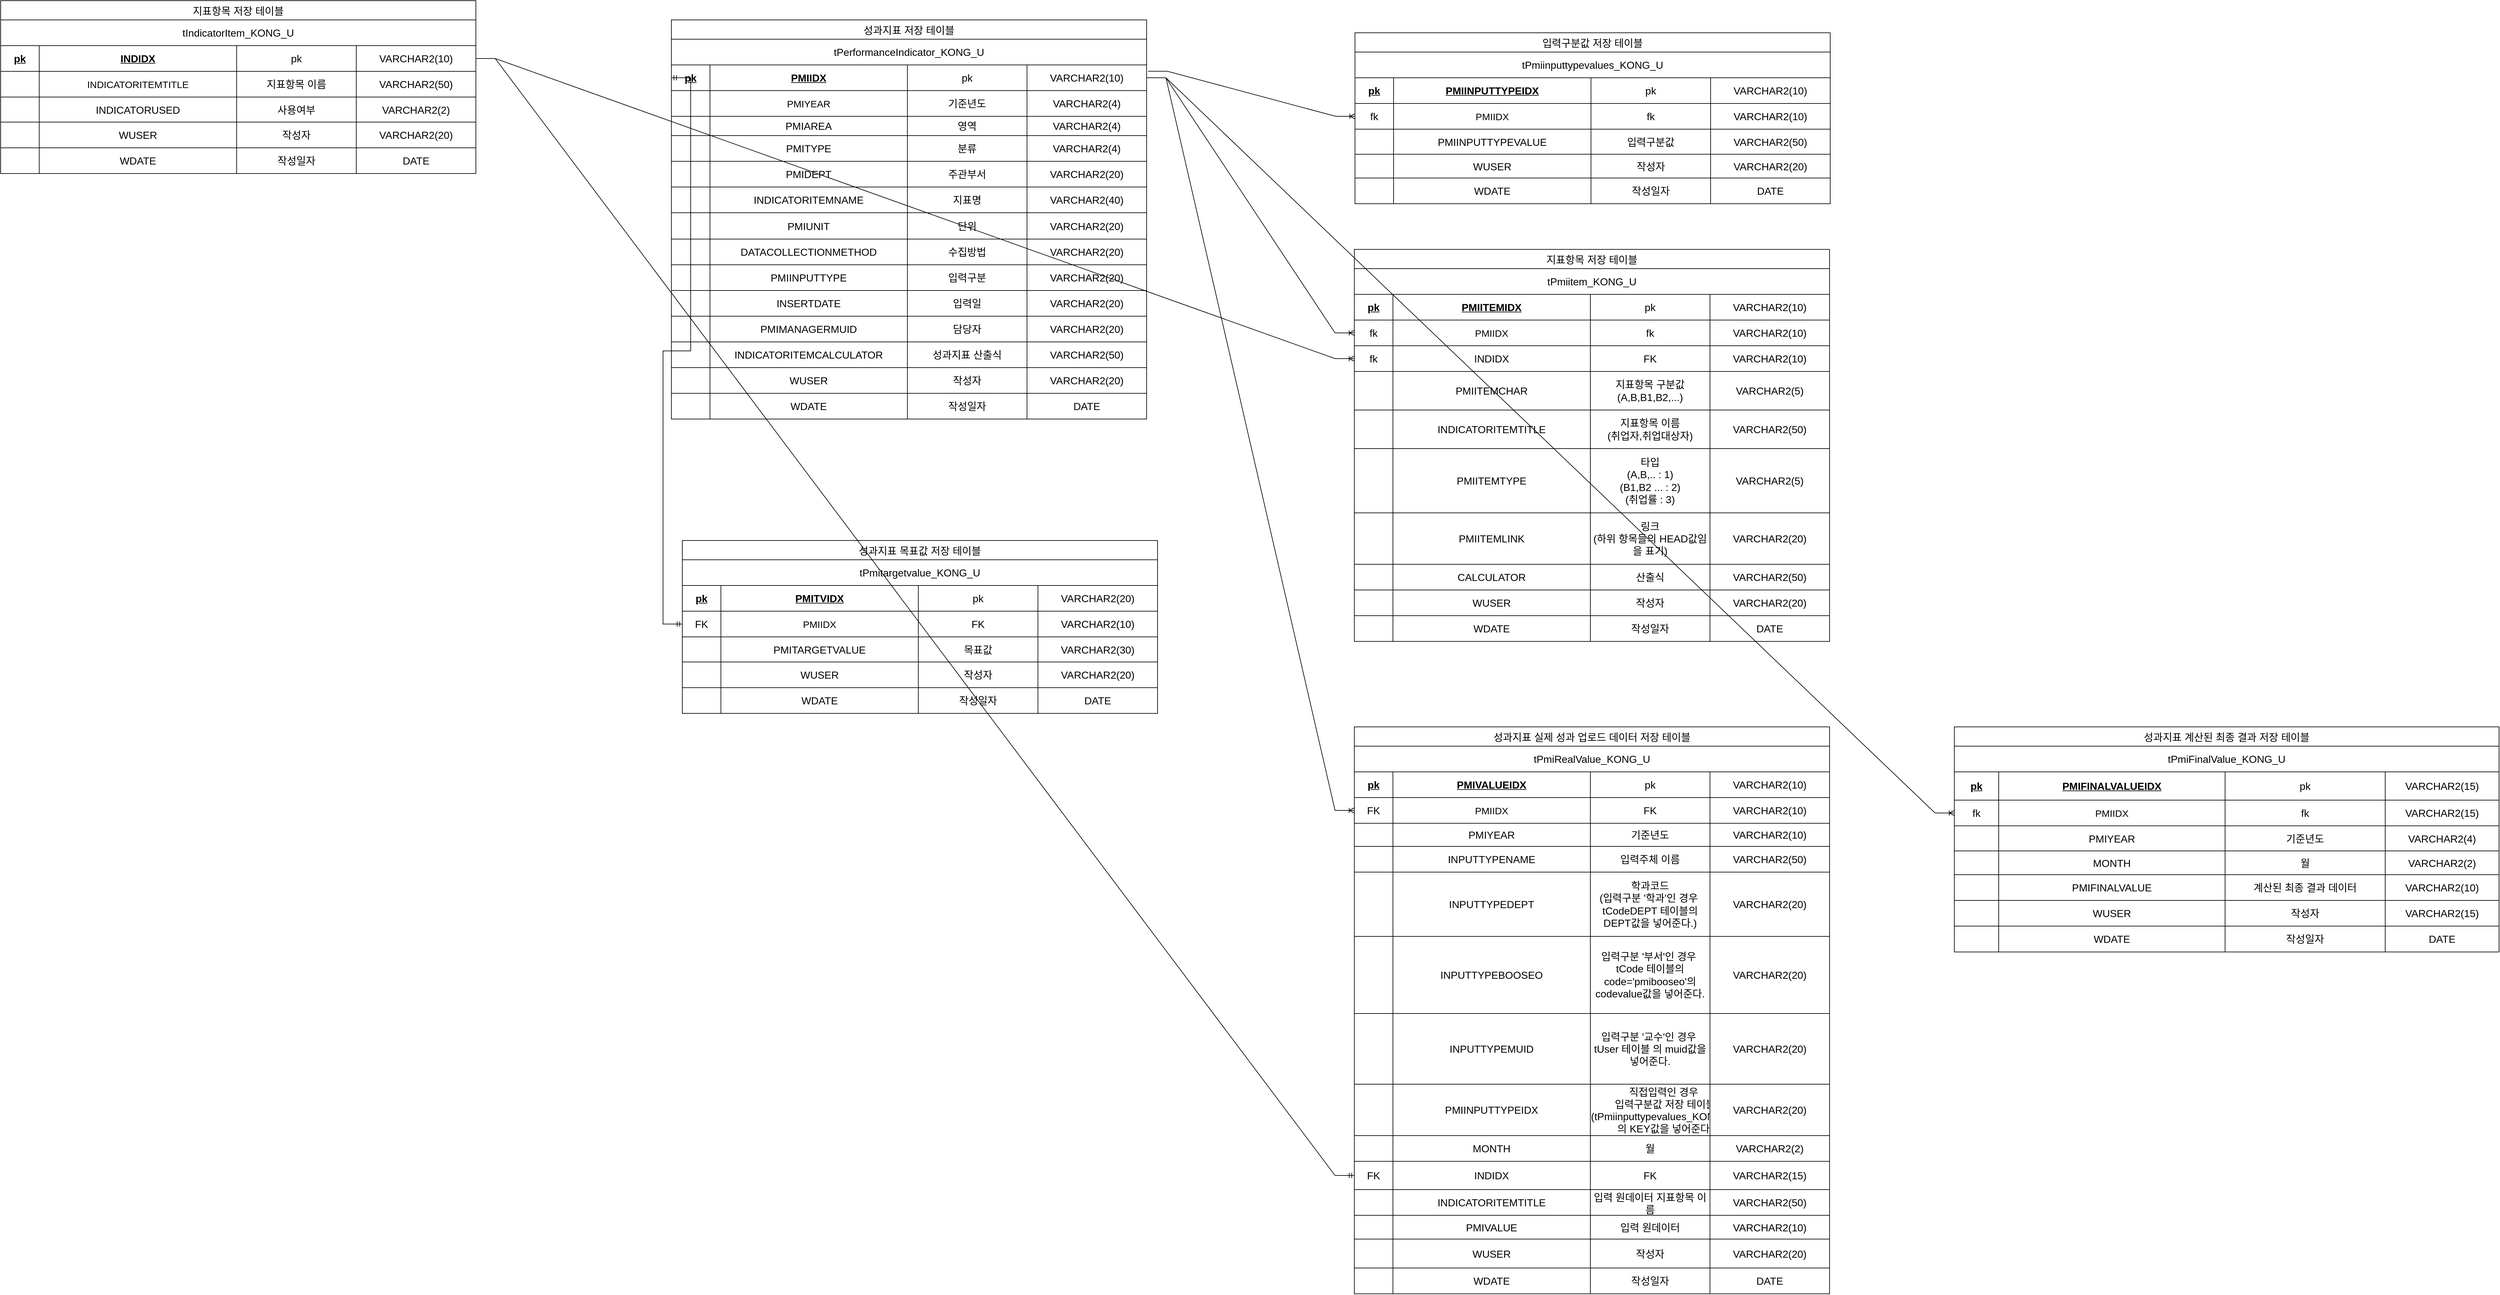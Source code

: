 <mxfile version="24.7.16">
  <diagram id="R2lEEEUBdFMjLlhIrx00" name="Page-1">
    <mxGraphModel dx="3066" dy="735" grid="0" gridSize="10" guides="1" tooltips="1" connect="1" arrows="1" fold="1" page="1" pageScale="1" pageWidth="850" pageHeight="1100" math="0" shadow="0" extFonts="Permanent Marker^https://fonts.googleapis.com/css?family=Permanent+Marker">
      <root>
        <mxCell id="0" />
        <mxCell id="1" parent="0" />
        <mxCell id="LvDF5746zJ-unk25SYwT-50" value="지표항목 저장 테이블" style="shape=table;startSize=30;container=1;collapsible=0;childLayout=tableLayout;strokeColor=default;fontSize=16;" vertex="1" parent="1">
          <mxGeometry x="-1680" y="110" width="739" height="269" as="geometry" />
        </mxCell>
        <mxCell id="LvDF5746zJ-unk25SYwT-187" style="shape=tableRow;horizontal=0;startSize=0;swimlaneHead=0;swimlaneBody=0;strokeColor=inherit;top=0;left=0;bottom=0;right=0;collapsible=0;dropTarget=0;fillColor=none;points=[[0,0.5],[1,0.5]];portConstraint=eastwest;fontSize=16;" vertex="1" parent="LvDF5746zJ-unk25SYwT-50">
          <mxGeometry y="30" width="739" height="40" as="geometry" />
        </mxCell>
        <mxCell id="LvDF5746zJ-unk25SYwT-188" value="&lt;span style=&quot;text-wrap: nowrap;&quot;&gt;tIndicatorItem_KONG_U&lt;/span&gt;" style="shape=partialRectangle;html=1;whiteSpace=wrap;connectable=0;strokeColor=inherit;overflow=hidden;fillColor=none;top=0;left=0;bottom=0;right=0;pointerEvents=1;fontSize=16;rowspan=1;colspan=4;" vertex="1" parent="LvDF5746zJ-unk25SYwT-187">
          <mxGeometry width="739" height="40" as="geometry">
            <mxRectangle width="60" height="40" as="alternateBounds" />
          </mxGeometry>
        </mxCell>
        <mxCell id="LvDF5746zJ-unk25SYwT-189" style="shape=partialRectangle;html=1;whiteSpace=wrap;connectable=0;strokeColor=inherit;overflow=hidden;fillColor=none;top=0;left=0;bottom=0;right=0;pointerEvents=1;fontSize=16;" vertex="1" visible="0" parent="LvDF5746zJ-unk25SYwT-187">
          <mxGeometry x="60" width="307" height="40" as="geometry">
            <mxRectangle width="307" height="40" as="alternateBounds" />
          </mxGeometry>
        </mxCell>
        <mxCell id="LvDF5746zJ-unk25SYwT-190" style="shape=partialRectangle;html=1;whiteSpace=wrap;connectable=0;strokeColor=inherit;overflow=hidden;fillColor=none;top=0;left=0;bottom=0;right=0;pointerEvents=1;fontSize=16;" vertex="1" visible="0" parent="LvDF5746zJ-unk25SYwT-187">
          <mxGeometry x="367" width="186" height="40" as="geometry">
            <mxRectangle width="186" height="40" as="alternateBounds" />
          </mxGeometry>
        </mxCell>
        <mxCell id="LvDF5746zJ-unk25SYwT-191" style="shape=partialRectangle;html=1;whiteSpace=wrap;connectable=0;strokeColor=inherit;overflow=hidden;fillColor=none;top=0;left=0;bottom=0;right=0;pointerEvents=1;fontSize=16;" vertex="1" visible="0" parent="LvDF5746zJ-unk25SYwT-187">
          <mxGeometry x="553" width="186" height="40" as="geometry">
            <mxRectangle width="186" height="40" as="alternateBounds" />
          </mxGeometry>
        </mxCell>
        <mxCell id="LvDF5746zJ-unk25SYwT-51" value="" style="shape=tableRow;horizontal=0;startSize=0;swimlaneHead=0;swimlaneBody=0;strokeColor=inherit;top=0;left=0;bottom=0;right=0;collapsible=0;dropTarget=0;fillColor=none;points=[[0,0.5],[1,0.5]];portConstraint=eastwest;fontSize=16;" vertex="1" parent="LvDF5746zJ-unk25SYwT-50">
          <mxGeometry y="70" width="739" height="40" as="geometry" />
        </mxCell>
        <mxCell id="LvDF5746zJ-unk25SYwT-52" value="pk" style="shape=partialRectangle;html=1;whiteSpace=wrap;connectable=0;strokeColor=inherit;overflow=hidden;fillColor=none;top=0;left=0;bottom=0;right=0;pointerEvents=1;fontSize=16;fontStyle=5" vertex="1" parent="LvDF5746zJ-unk25SYwT-51">
          <mxGeometry width="60" height="40" as="geometry">
            <mxRectangle width="60" height="40" as="alternateBounds" />
          </mxGeometry>
        </mxCell>
        <mxCell id="LvDF5746zJ-unk25SYwT-53" value="&lt;u style=&quot;font-size: 16px;&quot;&gt;&lt;b style=&quot;font-size: 16px;&quot;&gt;INDIDX&lt;/b&gt;&lt;/u&gt;" style="shape=partialRectangle;html=1;whiteSpace=wrap;connectable=0;strokeColor=inherit;overflow=hidden;fillColor=none;top=0;left=0;bottom=0;right=0;pointerEvents=1;fontSize=16;" vertex="1" parent="LvDF5746zJ-unk25SYwT-51">
          <mxGeometry x="60" width="307" height="40" as="geometry">
            <mxRectangle width="307" height="40" as="alternateBounds" />
          </mxGeometry>
        </mxCell>
        <mxCell id="LvDF5746zJ-unk25SYwT-54" value="pk" style="shape=partialRectangle;html=1;whiteSpace=wrap;connectable=0;strokeColor=inherit;overflow=hidden;fillColor=none;top=0;left=0;bottom=0;right=0;pointerEvents=1;fontSize=16;" vertex="1" parent="LvDF5746zJ-unk25SYwT-51">
          <mxGeometry x="367" width="186" height="40" as="geometry">
            <mxRectangle width="186" height="40" as="alternateBounds" />
          </mxGeometry>
        </mxCell>
        <mxCell id="LvDF5746zJ-unk25SYwT-90" value="VARCHAR2(10)" style="shape=partialRectangle;html=1;whiteSpace=wrap;connectable=0;strokeColor=inherit;overflow=hidden;fillColor=none;top=0;left=0;bottom=0;right=0;pointerEvents=1;fontSize=16;" vertex="1" parent="LvDF5746zJ-unk25SYwT-51">
          <mxGeometry x="553" width="186" height="40" as="geometry">
            <mxRectangle width="186" height="40" as="alternateBounds" />
          </mxGeometry>
        </mxCell>
        <mxCell id="LvDF5746zJ-unk25SYwT-55" value="" style="shape=tableRow;horizontal=0;startSize=0;swimlaneHead=0;swimlaneBody=0;strokeColor=inherit;top=0;left=0;bottom=0;right=0;collapsible=0;dropTarget=0;fillColor=none;points=[[0,0.5],[1,0.5]];portConstraint=eastwest;fontSize=16;" vertex="1" parent="LvDF5746zJ-unk25SYwT-50">
          <mxGeometry y="110" width="739" height="40" as="geometry" />
        </mxCell>
        <mxCell id="LvDF5746zJ-unk25SYwT-56" value="" style="shape=partialRectangle;html=1;whiteSpace=wrap;connectable=0;strokeColor=inherit;overflow=hidden;fillColor=none;top=0;left=0;bottom=0;right=0;pointerEvents=1;fontSize=16;" vertex="1" parent="LvDF5746zJ-unk25SYwT-55">
          <mxGeometry width="60" height="40" as="geometry">
            <mxRectangle width="60" height="40" as="alternateBounds" />
          </mxGeometry>
        </mxCell>
        <mxCell id="LvDF5746zJ-unk25SYwT-57" value="&lt;span style=&quot;font-size: 15px;&quot;&gt;INDICATORITEMTITLE&lt;/span&gt;" style="shape=partialRectangle;html=1;whiteSpace=wrap;connectable=0;strokeColor=inherit;overflow=hidden;fillColor=none;top=0;left=0;bottom=0;right=0;pointerEvents=1;fontSize=15;" vertex="1" parent="LvDF5746zJ-unk25SYwT-55">
          <mxGeometry x="60" width="307" height="40" as="geometry">
            <mxRectangle width="307" height="40" as="alternateBounds" />
          </mxGeometry>
        </mxCell>
        <mxCell id="LvDF5746zJ-unk25SYwT-58" value="지표항목 이름" style="shape=partialRectangle;html=1;whiteSpace=wrap;connectable=0;strokeColor=inherit;overflow=hidden;fillColor=none;top=0;left=0;bottom=0;right=0;pointerEvents=1;fontSize=16;" vertex="1" parent="LvDF5746zJ-unk25SYwT-55">
          <mxGeometry x="367" width="186" height="40" as="geometry">
            <mxRectangle width="186" height="40" as="alternateBounds" />
          </mxGeometry>
        </mxCell>
        <mxCell id="LvDF5746zJ-unk25SYwT-91" value="VARCHAR2(50)" style="shape=partialRectangle;html=1;whiteSpace=wrap;connectable=0;strokeColor=inherit;overflow=hidden;fillColor=none;top=0;left=0;bottom=0;right=0;pointerEvents=1;fontSize=16;" vertex="1" parent="LvDF5746zJ-unk25SYwT-55">
          <mxGeometry x="553" width="186" height="40" as="geometry">
            <mxRectangle width="186" height="40" as="alternateBounds" />
          </mxGeometry>
        </mxCell>
        <mxCell id="LvDF5746zJ-unk25SYwT-59" value="" style="shape=tableRow;horizontal=0;startSize=0;swimlaneHead=0;swimlaneBody=0;strokeColor=inherit;top=0;left=0;bottom=0;right=0;collapsible=0;dropTarget=0;fillColor=none;points=[[0,0.5],[1,0.5]];portConstraint=eastwest;fontSize=16;" vertex="1" parent="LvDF5746zJ-unk25SYwT-50">
          <mxGeometry y="150" width="739" height="39" as="geometry" />
        </mxCell>
        <mxCell id="LvDF5746zJ-unk25SYwT-60" value="" style="shape=partialRectangle;html=1;whiteSpace=wrap;connectable=0;strokeColor=inherit;overflow=hidden;fillColor=none;top=0;left=0;bottom=0;right=0;pointerEvents=1;fontSize=16;" vertex="1" parent="LvDF5746zJ-unk25SYwT-59">
          <mxGeometry width="60" height="39" as="geometry">
            <mxRectangle width="60" height="39" as="alternateBounds" />
          </mxGeometry>
        </mxCell>
        <mxCell id="LvDF5746zJ-unk25SYwT-61" value="INDICATORUSED" style="shape=partialRectangle;html=1;whiteSpace=wrap;connectable=0;strokeColor=inherit;overflow=hidden;fillColor=none;top=0;left=0;bottom=0;right=0;pointerEvents=1;fontSize=16;" vertex="1" parent="LvDF5746zJ-unk25SYwT-59">
          <mxGeometry x="60" width="307" height="39" as="geometry">
            <mxRectangle width="307" height="39" as="alternateBounds" />
          </mxGeometry>
        </mxCell>
        <mxCell id="LvDF5746zJ-unk25SYwT-62" value="사용여부" style="shape=partialRectangle;html=1;whiteSpace=wrap;connectable=0;strokeColor=inherit;overflow=hidden;fillColor=none;top=0;left=0;bottom=0;right=0;pointerEvents=1;fontSize=16;" vertex="1" parent="LvDF5746zJ-unk25SYwT-59">
          <mxGeometry x="367" width="186" height="39" as="geometry">
            <mxRectangle width="186" height="39" as="alternateBounds" />
          </mxGeometry>
        </mxCell>
        <mxCell id="LvDF5746zJ-unk25SYwT-92" value="VARCHAR2(2)" style="shape=partialRectangle;html=1;whiteSpace=wrap;connectable=0;strokeColor=inherit;overflow=hidden;fillColor=none;top=0;left=0;bottom=0;right=0;pointerEvents=1;fontSize=16;" vertex="1" parent="LvDF5746zJ-unk25SYwT-59">
          <mxGeometry x="553" width="186" height="39" as="geometry">
            <mxRectangle width="186" height="39" as="alternateBounds" />
          </mxGeometry>
        </mxCell>
        <mxCell id="LvDF5746zJ-unk25SYwT-66" style="shape=tableRow;horizontal=0;startSize=0;swimlaneHead=0;swimlaneBody=0;strokeColor=inherit;top=0;left=0;bottom=0;right=0;collapsible=0;dropTarget=0;fillColor=none;points=[[0,0.5],[1,0.5]];portConstraint=eastwest;fontSize=16;" vertex="1" parent="LvDF5746zJ-unk25SYwT-50">
          <mxGeometry y="189" width="739" height="40" as="geometry" />
        </mxCell>
        <mxCell id="LvDF5746zJ-unk25SYwT-67" style="shape=partialRectangle;html=1;whiteSpace=wrap;connectable=0;strokeColor=inherit;overflow=hidden;fillColor=none;top=0;left=0;bottom=0;right=0;pointerEvents=1;fontSize=16;" vertex="1" parent="LvDF5746zJ-unk25SYwT-66">
          <mxGeometry width="60" height="40" as="geometry">
            <mxRectangle width="60" height="40" as="alternateBounds" />
          </mxGeometry>
        </mxCell>
        <mxCell id="LvDF5746zJ-unk25SYwT-68" value="WUSER" style="shape=partialRectangle;html=1;whiteSpace=wrap;connectable=0;strokeColor=inherit;overflow=hidden;fillColor=none;top=0;left=0;bottom=0;right=0;pointerEvents=1;fontSize=16;" vertex="1" parent="LvDF5746zJ-unk25SYwT-66">
          <mxGeometry x="60" width="307" height="40" as="geometry">
            <mxRectangle width="307" height="40" as="alternateBounds" />
          </mxGeometry>
        </mxCell>
        <mxCell id="LvDF5746zJ-unk25SYwT-69" value="작성자" style="shape=partialRectangle;html=1;whiteSpace=wrap;connectable=0;strokeColor=inherit;overflow=hidden;fillColor=none;top=0;left=0;bottom=0;right=0;pointerEvents=1;fontSize=16;" vertex="1" parent="LvDF5746zJ-unk25SYwT-66">
          <mxGeometry x="367" width="186" height="40" as="geometry">
            <mxRectangle width="186" height="40" as="alternateBounds" />
          </mxGeometry>
        </mxCell>
        <mxCell id="LvDF5746zJ-unk25SYwT-93" value="VARCHAR2(20)" style="shape=partialRectangle;html=1;whiteSpace=wrap;connectable=0;strokeColor=inherit;overflow=hidden;fillColor=none;top=0;left=0;bottom=0;right=0;pointerEvents=1;fontSize=16;" vertex="1" parent="LvDF5746zJ-unk25SYwT-66">
          <mxGeometry x="553" width="186" height="40" as="geometry">
            <mxRectangle width="186" height="40" as="alternateBounds" />
          </mxGeometry>
        </mxCell>
        <mxCell id="LvDF5746zJ-unk25SYwT-70" style="shape=tableRow;horizontal=0;startSize=0;swimlaneHead=0;swimlaneBody=0;strokeColor=inherit;top=0;left=0;bottom=0;right=0;collapsible=0;dropTarget=0;fillColor=none;points=[[0,0.5],[1,0.5]];portConstraint=eastwest;fontSize=16;" vertex="1" parent="LvDF5746zJ-unk25SYwT-50">
          <mxGeometry y="229" width="739" height="40" as="geometry" />
        </mxCell>
        <mxCell id="LvDF5746zJ-unk25SYwT-71" style="shape=partialRectangle;html=1;whiteSpace=wrap;connectable=0;strokeColor=inherit;overflow=hidden;fillColor=none;top=0;left=0;bottom=0;right=0;pointerEvents=1;fontSize=16;" vertex="1" parent="LvDF5746zJ-unk25SYwT-70">
          <mxGeometry width="60" height="40" as="geometry">
            <mxRectangle width="60" height="40" as="alternateBounds" />
          </mxGeometry>
        </mxCell>
        <mxCell id="LvDF5746zJ-unk25SYwT-72" value="WDATE" style="shape=partialRectangle;html=1;whiteSpace=wrap;connectable=0;strokeColor=inherit;overflow=hidden;fillColor=none;top=0;left=0;bottom=0;right=0;pointerEvents=1;fontSize=16;" vertex="1" parent="LvDF5746zJ-unk25SYwT-70">
          <mxGeometry x="60" width="307" height="40" as="geometry">
            <mxRectangle width="307" height="40" as="alternateBounds" />
          </mxGeometry>
        </mxCell>
        <mxCell id="LvDF5746zJ-unk25SYwT-73" value="작성일자" style="shape=partialRectangle;html=1;whiteSpace=wrap;connectable=0;strokeColor=inherit;overflow=hidden;fillColor=none;top=0;left=0;bottom=0;right=0;pointerEvents=1;fontSize=16;" vertex="1" parent="LvDF5746zJ-unk25SYwT-70">
          <mxGeometry x="367" width="186" height="40" as="geometry">
            <mxRectangle width="186" height="40" as="alternateBounds" />
          </mxGeometry>
        </mxCell>
        <mxCell id="LvDF5746zJ-unk25SYwT-94" value="DATE" style="shape=partialRectangle;html=1;whiteSpace=wrap;connectable=0;strokeColor=inherit;overflow=hidden;fillColor=none;top=0;left=0;bottom=0;right=0;pointerEvents=1;fontSize=16;" vertex="1" parent="LvDF5746zJ-unk25SYwT-70">
          <mxGeometry x="553" width="186" height="40" as="geometry">
            <mxRectangle width="186" height="40" as="alternateBounds" />
          </mxGeometry>
        </mxCell>
        <mxCell id="LvDF5746zJ-unk25SYwT-192" value="성과지표 저장 테이블" style="shape=table;startSize=30;container=1;collapsible=0;childLayout=tableLayout;strokeColor=default;fontSize=16;" vertex="1" parent="1">
          <mxGeometry x="-637" y="140" width="739" height="621" as="geometry" />
        </mxCell>
        <mxCell id="LvDF5746zJ-unk25SYwT-193" style="shape=tableRow;horizontal=0;startSize=0;swimlaneHead=0;swimlaneBody=0;strokeColor=inherit;top=0;left=0;bottom=0;right=0;collapsible=0;dropTarget=0;fillColor=none;points=[[0,0.5],[1,0.5]];portConstraint=eastwest;fontSize=16;" vertex="1" parent="LvDF5746zJ-unk25SYwT-192">
          <mxGeometry y="30" width="739" height="40" as="geometry" />
        </mxCell>
        <mxCell id="LvDF5746zJ-unk25SYwT-194" value="&lt;span style=&quot;text-wrap: nowrap;&quot;&gt;tPerformanceIndicator_KONG_U&lt;/span&gt;" style="shape=partialRectangle;html=1;whiteSpace=wrap;connectable=0;strokeColor=inherit;overflow=hidden;fillColor=none;top=0;left=0;bottom=0;right=0;pointerEvents=1;fontSize=16;rowspan=1;colspan=4;" vertex="1" parent="LvDF5746zJ-unk25SYwT-193">
          <mxGeometry width="739" height="40" as="geometry">
            <mxRectangle width="60" height="40" as="alternateBounds" />
          </mxGeometry>
        </mxCell>
        <mxCell id="LvDF5746zJ-unk25SYwT-195" style="shape=partialRectangle;html=1;whiteSpace=wrap;connectable=0;strokeColor=inherit;overflow=hidden;fillColor=none;top=0;left=0;bottom=0;right=0;pointerEvents=1;fontSize=16;" vertex="1" visible="0" parent="LvDF5746zJ-unk25SYwT-193">
          <mxGeometry x="60" width="307" height="40" as="geometry">
            <mxRectangle width="307" height="40" as="alternateBounds" />
          </mxGeometry>
        </mxCell>
        <mxCell id="LvDF5746zJ-unk25SYwT-196" style="shape=partialRectangle;html=1;whiteSpace=wrap;connectable=0;strokeColor=inherit;overflow=hidden;fillColor=none;top=0;left=0;bottom=0;right=0;pointerEvents=1;fontSize=16;" vertex="1" visible="0" parent="LvDF5746zJ-unk25SYwT-193">
          <mxGeometry x="367" width="186" height="40" as="geometry">
            <mxRectangle width="186" height="40" as="alternateBounds" />
          </mxGeometry>
        </mxCell>
        <mxCell id="LvDF5746zJ-unk25SYwT-197" style="shape=partialRectangle;html=1;whiteSpace=wrap;connectable=0;strokeColor=inherit;overflow=hidden;fillColor=none;top=0;left=0;bottom=0;right=0;pointerEvents=1;fontSize=16;" vertex="1" visible="0" parent="LvDF5746zJ-unk25SYwT-193">
          <mxGeometry x="553" width="186" height="40" as="geometry">
            <mxRectangle width="186" height="40" as="alternateBounds" />
          </mxGeometry>
        </mxCell>
        <mxCell id="LvDF5746zJ-unk25SYwT-198" value="" style="shape=tableRow;horizontal=0;startSize=0;swimlaneHead=0;swimlaneBody=0;strokeColor=inherit;top=0;left=0;bottom=0;right=0;collapsible=0;dropTarget=0;fillColor=none;points=[[0,0.5],[1,0.5]];portConstraint=eastwest;fontSize=16;" vertex="1" parent="LvDF5746zJ-unk25SYwT-192">
          <mxGeometry y="70" width="739" height="40" as="geometry" />
        </mxCell>
        <mxCell id="LvDF5746zJ-unk25SYwT-199" value="pk" style="shape=partialRectangle;html=1;whiteSpace=wrap;connectable=0;strokeColor=inherit;overflow=hidden;fillColor=none;top=0;left=0;bottom=0;right=0;pointerEvents=1;fontSize=16;fontStyle=5" vertex="1" parent="LvDF5746zJ-unk25SYwT-198">
          <mxGeometry width="60" height="40" as="geometry">
            <mxRectangle width="60" height="40" as="alternateBounds" />
          </mxGeometry>
        </mxCell>
        <mxCell id="LvDF5746zJ-unk25SYwT-200" value="PMIIDX" style="shape=partialRectangle;html=1;whiteSpace=wrap;connectable=0;strokeColor=inherit;overflow=hidden;fillColor=none;top=0;left=0;bottom=0;right=0;pointerEvents=1;fontSize=16;fontStyle=5" vertex="1" parent="LvDF5746zJ-unk25SYwT-198">
          <mxGeometry x="60" width="307" height="40" as="geometry">
            <mxRectangle width="307" height="40" as="alternateBounds" />
          </mxGeometry>
        </mxCell>
        <mxCell id="LvDF5746zJ-unk25SYwT-201" value="pk" style="shape=partialRectangle;html=1;whiteSpace=wrap;connectable=0;strokeColor=inherit;overflow=hidden;fillColor=none;top=0;left=0;bottom=0;right=0;pointerEvents=1;fontSize=16;" vertex="1" parent="LvDF5746zJ-unk25SYwT-198">
          <mxGeometry x="367" width="186" height="40" as="geometry">
            <mxRectangle width="186" height="40" as="alternateBounds" />
          </mxGeometry>
        </mxCell>
        <mxCell id="LvDF5746zJ-unk25SYwT-202" value="VARCHAR2(10)" style="shape=partialRectangle;html=1;whiteSpace=wrap;connectable=0;strokeColor=inherit;overflow=hidden;fillColor=none;top=0;left=0;bottom=0;right=0;pointerEvents=1;fontSize=16;" vertex="1" parent="LvDF5746zJ-unk25SYwT-198">
          <mxGeometry x="553" width="186" height="40" as="geometry">
            <mxRectangle width="186" height="40" as="alternateBounds" />
          </mxGeometry>
        </mxCell>
        <mxCell id="LvDF5746zJ-unk25SYwT-203" value="" style="shape=tableRow;horizontal=0;startSize=0;swimlaneHead=0;swimlaneBody=0;strokeColor=inherit;top=0;left=0;bottom=0;right=0;collapsible=0;dropTarget=0;fillColor=none;points=[[0,0.5],[1,0.5]];portConstraint=eastwest;fontSize=16;" vertex="1" parent="LvDF5746zJ-unk25SYwT-192">
          <mxGeometry y="110" width="739" height="40" as="geometry" />
        </mxCell>
        <mxCell id="LvDF5746zJ-unk25SYwT-204" value="" style="shape=partialRectangle;html=1;whiteSpace=wrap;connectable=0;strokeColor=inherit;overflow=hidden;fillColor=none;top=0;left=0;bottom=0;right=0;pointerEvents=1;fontSize=16;" vertex="1" parent="LvDF5746zJ-unk25SYwT-203">
          <mxGeometry width="60" height="40" as="geometry">
            <mxRectangle width="60" height="40" as="alternateBounds" />
          </mxGeometry>
        </mxCell>
        <mxCell id="LvDF5746zJ-unk25SYwT-205" value="PMIYEAR" style="shape=partialRectangle;html=1;whiteSpace=wrap;connectable=0;strokeColor=inherit;overflow=hidden;fillColor=none;top=0;left=0;bottom=0;right=0;pointerEvents=1;fontSize=15;" vertex="1" parent="LvDF5746zJ-unk25SYwT-203">
          <mxGeometry x="60" width="307" height="40" as="geometry">
            <mxRectangle width="307" height="40" as="alternateBounds" />
          </mxGeometry>
        </mxCell>
        <mxCell id="LvDF5746zJ-unk25SYwT-206" value="기준년도" style="shape=partialRectangle;html=1;whiteSpace=wrap;connectable=0;strokeColor=inherit;overflow=hidden;fillColor=none;top=0;left=0;bottom=0;right=0;pointerEvents=1;fontSize=16;" vertex="1" parent="LvDF5746zJ-unk25SYwT-203">
          <mxGeometry x="367" width="186" height="40" as="geometry">
            <mxRectangle width="186" height="40" as="alternateBounds" />
          </mxGeometry>
        </mxCell>
        <mxCell id="LvDF5746zJ-unk25SYwT-207" value="VARCHAR2(4)" style="shape=partialRectangle;html=1;whiteSpace=wrap;connectable=0;strokeColor=inherit;overflow=hidden;fillColor=none;top=0;left=0;bottom=0;right=0;pointerEvents=1;fontSize=16;" vertex="1" parent="LvDF5746zJ-unk25SYwT-203">
          <mxGeometry x="553" width="186" height="40" as="geometry">
            <mxRectangle width="186" height="40" as="alternateBounds" />
          </mxGeometry>
        </mxCell>
        <mxCell id="LvDF5746zJ-unk25SYwT-208" value="" style="shape=tableRow;horizontal=0;startSize=0;swimlaneHead=0;swimlaneBody=0;strokeColor=inherit;top=0;left=0;bottom=0;right=0;collapsible=0;dropTarget=0;fillColor=none;points=[[0,0.5],[1,0.5]];portConstraint=eastwest;fontSize=16;" vertex="1" parent="LvDF5746zJ-unk25SYwT-192">
          <mxGeometry y="150" width="739" height="30" as="geometry" />
        </mxCell>
        <mxCell id="LvDF5746zJ-unk25SYwT-209" value="" style="shape=partialRectangle;html=1;whiteSpace=wrap;connectable=0;strokeColor=inherit;overflow=hidden;fillColor=none;top=0;left=0;bottom=0;right=0;pointerEvents=1;fontSize=16;" vertex="1" parent="LvDF5746zJ-unk25SYwT-208">
          <mxGeometry width="60" height="30" as="geometry">
            <mxRectangle width="60" height="30" as="alternateBounds" />
          </mxGeometry>
        </mxCell>
        <mxCell id="LvDF5746zJ-unk25SYwT-210" value="PMIAREA" style="shape=partialRectangle;html=1;whiteSpace=wrap;connectable=0;strokeColor=inherit;overflow=hidden;fillColor=none;top=0;left=0;bottom=0;right=0;pointerEvents=1;fontSize=16;" vertex="1" parent="LvDF5746zJ-unk25SYwT-208">
          <mxGeometry x="60" width="307" height="30" as="geometry">
            <mxRectangle width="307" height="30" as="alternateBounds" />
          </mxGeometry>
        </mxCell>
        <mxCell id="LvDF5746zJ-unk25SYwT-211" value="영역" style="shape=partialRectangle;html=1;whiteSpace=wrap;connectable=0;strokeColor=inherit;overflow=hidden;fillColor=none;top=0;left=0;bottom=0;right=0;pointerEvents=1;fontSize=16;" vertex="1" parent="LvDF5746zJ-unk25SYwT-208">
          <mxGeometry x="367" width="186" height="30" as="geometry">
            <mxRectangle width="186" height="30" as="alternateBounds" />
          </mxGeometry>
        </mxCell>
        <mxCell id="LvDF5746zJ-unk25SYwT-212" value="VARCHAR2(4)" style="shape=partialRectangle;html=1;whiteSpace=wrap;connectable=0;strokeColor=inherit;overflow=hidden;fillColor=none;top=0;left=0;bottom=0;right=0;pointerEvents=1;fontSize=16;" vertex="1" parent="LvDF5746zJ-unk25SYwT-208">
          <mxGeometry x="553" width="186" height="30" as="geometry">
            <mxRectangle width="186" height="30" as="alternateBounds" />
          </mxGeometry>
        </mxCell>
        <mxCell id="LvDF5746zJ-unk25SYwT-213" style="shape=tableRow;horizontal=0;startSize=0;swimlaneHead=0;swimlaneBody=0;strokeColor=inherit;top=0;left=0;bottom=0;right=0;collapsible=0;dropTarget=0;fillColor=none;points=[[0,0.5],[1,0.5]];portConstraint=eastwest;fontSize=16;" vertex="1" parent="LvDF5746zJ-unk25SYwT-192">
          <mxGeometry y="180" width="739" height="40" as="geometry" />
        </mxCell>
        <mxCell id="LvDF5746zJ-unk25SYwT-214" style="shape=partialRectangle;html=1;whiteSpace=wrap;connectable=0;strokeColor=inherit;overflow=hidden;fillColor=none;top=0;left=0;bottom=0;right=0;pointerEvents=1;fontSize=16;" vertex="1" parent="LvDF5746zJ-unk25SYwT-213">
          <mxGeometry width="60" height="40" as="geometry">
            <mxRectangle width="60" height="40" as="alternateBounds" />
          </mxGeometry>
        </mxCell>
        <mxCell id="LvDF5746zJ-unk25SYwT-215" value="PMITYPE" style="shape=partialRectangle;html=1;whiteSpace=wrap;connectable=0;strokeColor=inherit;overflow=hidden;fillColor=none;top=0;left=0;bottom=0;right=0;pointerEvents=1;fontSize=16;" vertex="1" parent="LvDF5746zJ-unk25SYwT-213">
          <mxGeometry x="60" width="307" height="40" as="geometry">
            <mxRectangle width="307" height="40" as="alternateBounds" />
          </mxGeometry>
        </mxCell>
        <mxCell id="LvDF5746zJ-unk25SYwT-216" value="분류" style="shape=partialRectangle;html=1;whiteSpace=wrap;connectable=0;strokeColor=inherit;overflow=hidden;fillColor=none;top=0;left=0;bottom=0;right=0;pointerEvents=1;fontSize=16;" vertex="1" parent="LvDF5746zJ-unk25SYwT-213">
          <mxGeometry x="367" width="186" height="40" as="geometry">
            <mxRectangle width="186" height="40" as="alternateBounds" />
          </mxGeometry>
        </mxCell>
        <mxCell id="LvDF5746zJ-unk25SYwT-217" value="VARCHAR2(4)" style="shape=partialRectangle;html=1;whiteSpace=wrap;connectable=0;strokeColor=inherit;overflow=hidden;fillColor=none;top=0;left=0;bottom=0;right=0;pointerEvents=1;fontSize=16;" vertex="1" parent="LvDF5746zJ-unk25SYwT-213">
          <mxGeometry x="553" width="186" height="40" as="geometry">
            <mxRectangle width="186" height="40" as="alternateBounds" />
          </mxGeometry>
        </mxCell>
        <mxCell id="LvDF5746zJ-unk25SYwT-218" style="shape=tableRow;horizontal=0;startSize=0;swimlaneHead=0;swimlaneBody=0;strokeColor=inherit;top=0;left=0;bottom=0;right=0;collapsible=0;dropTarget=0;fillColor=none;points=[[0,0.5],[1,0.5]];portConstraint=eastwest;fontSize=16;" vertex="1" parent="LvDF5746zJ-unk25SYwT-192">
          <mxGeometry y="220" width="739" height="40" as="geometry" />
        </mxCell>
        <mxCell id="LvDF5746zJ-unk25SYwT-219" style="shape=partialRectangle;html=1;whiteSpace=wrap;connectable=0;strokeColor=inherit;overflow=hidden;fillColor=none;top=0;left=0;bottom=0;right=0;pointerEvents=1;fontSize=16;" vertex="1" parent="LvDF5746zJ-unk25SYwT-218">
          <mxGeometry width="60" height="40" as="geometry">
            <mxRectangle width="60" height="40" as="alternateBounds" />
          </mxGeometry>
        </mxCell>
        <mxCell id="LvDF5746zJ-unk25SYwT-220" value="PMIDEPT" style="shape=partialRectangle;html=1;whiteSpace=wrap;connectable=0;strokeColor=inherit;overflow=hidden;fillColor=none;top=0;left=0;bottom=0;right=0;pointerEvents=1;fontSize=16;" vertex="1" parent="LvDF5746zJ-unk25SYwT-218">
          <mxGeometry x="60" width="307" height="40" as="geometry">
            <mxRectangle width="307" height="40" as="alternateBounds" />
          </mxGeometry>
        </mxCell>
        <mxCell id="LvDF5746zJ-unk25SYwT-221" value="주관부서" style="shape=partialRectangle;html=1;whiteSpace=wrap;connectable=0;strokeColor=inherit;overflow=hidden;fillColor=none;top=0;left=0;bottom=0;right=0;pointerEvents=1;fontSize=16;" vertex="1" parent="LvDF5746zJ-unk25SYwT-218">
          <mxGeometry x="367" width="186" height="40" as="geometry">
            <mxRectangle width="186" height="40" as="alternateBounds" />
          </mxGeometry>
        </mxCell>
        <mxCell id="LvDF5746zJ-unk25SYwT-222" value="VARCHAR2(20)" style="shape=partialRectangle;html=1;whiteSpace=wrap;connectable=0;strokeColor=inherit;overflow=hidden;fillColor=none;top=0;left=0;bottom=0;right=0;pointerEvents=1;fontSize=16;" vertex="1" parent="LvDF5746zJ-unk25SYwT-218">
          <mxGeometry x="553" width="186" height="40" as="geometry">
            <mxRectangle width="186" height="40" as="alternateBounds" />
          </mxGeometry>
        </mxCell>
        <mxCell id="LvDF5746zJ-unk25SYwT-238" style="shape=tableRow;horizontal=0;startSize=0;swimlaneHead=0;swimlaneBody=0;strokeColor=inherit;top=0;left=0;bottom=0;right=0;collapsible=0;dropTarget=0;fillColor=none;points=[[0,0.5],[1,0.5]];portConstraint=eastwest;fontSize=16;" vertex="1" parent="LvDF5746zJ-unk25SYwT-192">
          <mxGeometry y="260" width="739" height="40" as="geometry" />
        </mxCell>
        <mxCell id="LvDF5746zJ-unk25SYwT-239" style="shape=partialRectangle;html=1;whiteSpace=wrap;connectable=0;strokeColor=inherit;overflow=hidden;fillColor=none;top=0;left=0;bottom=0;right=0;pointerEvents=1;fontSize=16;" vertex="1" parent="LvDF5746zJ-unk25SYwT-238">
          <mxGeometry width="60" height="40" as="geometry">
            <mxRectangle width="60" height="40" as="alternateBounds" />
          </mxGeometry>
        </mxCell>
        <mxCell id="LvDF5746zJ-unk25SYwT-240" value="INDICATORITEMNAME" style="shape=partialRectangle;html=1;whiteSpace=wrap;connectable=0;strokeColor=inherit;overflow=hidden;fillColor=none;top=0;left=0;bottom=0;right=0;pointerEvents=1;fontSize=16;" vertex="1" parent="LvDF5746zJ-unk25SYwT-238">
          <mxGeometry x="60" width="307" height="40" as="geometry">
            <mxRectangle width="307" height="40" as="alternateBounds" />
          </mxGeometry>
        </mxCell>
        <mxCell id="LvDF5746zJ-unk25SYwT-241" value="지표명" style="shape=partialRectangle;html=1;whiteSpace=wrap;connectable=0;strokeColor=inherit;overflow=hidden;fillColor=none;top=0;left=0;bottom=0;right=0;pointerEvents=1;fontSize=16;" vertex="1" parent="LvDF5746zJ-unk25SYwT-238">
          <mxGeometry x="367" width="186" height="40" as="geometry">
            <mxRectangle width="186" height="40" as="alternateBounds" />
          </mxGeometry>
        </mxCell>
        <mxCell id="LvDF5746zJ-unk25SYwT-242" value="VARCHAR2(40)" style="shape=partialRectangle;html=1;whiteSpace=wrap;connectable=0;strokeColor=inherit;overflow=hidden;fillColor=none;top=0;left=0;bottom=0;right=0;pointerEvents=1;fontSize=16;" vertex="1" parent="LvDF5746zJ-unk25SYwT-238">
          <mxGeometry x="553" width="186" height="40" as="geometry">
            <mxRectangle width="186" height="40" as="alternateBounds" />
          </mxGeometry>
        </mxCell>
        <mxCell id="LvDF5746zJ-unk25SYwT-233" style="shape=tableRow;horizontal=0;startSize=0;swimlaneHead=0;swimlaneBody=0;strokeColor=inherit;top=0;left=0;bottom=0;right=0;collapsible=0;dropTarget=0;fillColor=none;points=[[0,0.5],[1,0.5]];portConstraint=eastwest;fontSize=16;" vertex="1" parent="LvDF5746zJ-unk25SYwT-192">
          <mxGeometry y="300" width="739" height="41" as="geometry" />
        </mxCell>
        <mxCell id="LvDF5746zJ-unk25SYwT-234" style="shape=partialRectangle;html=1;whiteSpace=wrap;connectable=0;strokeColor=inherit;overflow=hidden;fillColor=none;top=0;left=0;bottom=0;right=0;pointerEvents=1;fontSize=16;" vertex="1" parent="LvDF5746zJ-unk25SYwT-233">
          <mxGeometry width="60" height="41" as="geometry">
            <mxRectangle width="60" height="41" as="alternateBounds" />
          </mxGeometry>
        </mxCell>
        <mxCell id="LvDF5746zJ-unk25SYwT-235" value="PMIUNIT" style="shape=partialRectangle;html=1;whiteSpace=wrap;connectable=0;strokeColor=inherit;overflow=hidden;fillColor=none;top=0;left=0;bottom=0;right=0;pointerEvents=1;fontSize=16;" vertex="1" parent="LvDF5746zJ-unk25SYwT-233">
          <mxGeometry x="60" width="307" height="41" as="geometry">
            <mxRectangle width="307" height="41" as="alternateBounds" />
          </mxGeometry>
        </mxCell>
        <mxCell id="LvDF5746zJ-unk25SYwT-236" value="단위" style="shape=partialRectangle;html=1;whiteSpace=wrap;connectable=0;strokeColor=inherit;overflow=hidden;fillColor=none;top=0;left=0;bottom=0;right=0;pointerEvents=1;fontSize=16;" vertex="1" parent="LvDF5746zJ-unk25SYwT-233">
          <mxGeometry x="367" width="186" height="41" as="geometry">
            <mxRectangle width="186" height="41" as="alternateBounds" />
          </mxGeometry>
        </mxCell>
        <mxCell id="LvDF5746zJ-unk25SYwT-237" value="VARCHAR2(20)" style="shape=partialRectangle;html=1;whiteSpace=wrap;connectable=0;strokeColor=inherit;overflow=hidden;fillColor=none;top=0;left=0;bottom=0;right=0;pointerEvents=1;fontSize=16;" vertex="1" parent="LvDF5746zJ-unk25SYwT-233">
          <mxGeometry x="553" width="186" height="41" as="geometry">
            <mxRectangle width="186" height="41" as="alternateBounds" />
          </mxGeometry>
        </mxCell>
        <mxCell id="LvDF5746zJ-unk25SYwT-228" style="shape=tableRow;horizontal=0;startSize=0;swimlaneHead=0;swimlaneBody=0;strokeColor=inherit;top=0;left=0;bottom=0;right=0;collapsible=0;dropTarget=0;fillColor=none;points=[[0,0.5],[1,0.5]];portConstraint=eastwest;fontSize=16;" vertex="1" parent="LvDF5746zJ-unk25SYwT-192">
          <mxGeometry y="341" width="739" height="40" as="geometry" />
        </mxCell>
        <mxCell id="LvDF5746zJ-unk25SYwT-229" style="shape=partialRectangle;html=1;whiteSpace=wrap;connectable=0;strokeColor=inherit;overflow=hidden;fillColor=none;top=0;left=0;bottom=0;right=0;pointerEvents=1;fontSize=16;" vertex="1" parent="LvDF5746zJ-unk25SYwT-228">
          <mxGeometry width="60" height="40" as="geometry">
            <mxRectangle width="60" height="40" as="alternateBounds" />
          </mxGeometry>
        </mxCell>
        <mxCell id="LvDF5746zJ-unk25SYwT-230" value="DATACOLLECTIONMETHOD" style="shape=partialRectangle;html=1;whiteSpace=wrap;connectable=0;strokeColor=inherit;overflow=hidden;fillColor=none;top=0;left=0;bottom=0;right=0;pointerEvents=1;fontSize=16;" vertex="1" parent="LvDF5746zJ-unk25SYwT-228">
          <mxGeometry x="60" width="307" height="40" as="geometry">
            <mxRectangle width="307" height="40" as="alternateBounds" />
          </mxGeometry>
        </mxCell>
        <mxCell id="LvDF5746zJ-unk25SYwT-231" value="수집방법" style="shape=partialRectangle;html=1;whiteSpace=wrap;connectable=0;strokeColor=inherit;overflow=hidden;fillColor=none;top=0;left=0;bottom=0;right=0;pointerEvents=1;fontSize=16;" vertex="1" parent="LvDF5746zJ-unk25SYwT-228">
          <mxGeometry x="367" width="186" height="40" as="geometry">
            <mxRectangle width="186" height="40" as="alternateBounds" />
          </mxGeometry>
        </mxCell>
        <mxCell id="LvDF5746zJ-unk25SYwT-232" value="VARCHAR2(20)" style="shape=partialRectangle;html=1;whiteSpace=wrap;connectable=0;strokeColor=inherit;overflow=hidden;fillColor=none;top=0;left=0;bottom=0;right=0;pointerEvents=1;fontSize=16;" vertex="1" parent="LvDF5746zJ-unk25SYwT-228">
          <mxGeometry x="553" width="186" height="40" as="geometry">
            <mxRectangle width="186" height="40" as="alternateBounds" />
          </mxGeometry>
        </mxCell>
        <mxCell id="LvDF5746zJ-unk25SYwT-223" style="shape=tableRow;horizontal=0;startSize=0;swimlaneHead=0;swimlaneBody=0;strokeColor=inherit;top=0;left=0;bottom=0;right=0;collapsible=0;dropTarget=0;fillColor=none;points=[[0,0.5],[1,0.5]];portConstraint=eastwest;fontSize=16;" vertex="1" parent="LvDF5746zJ-unk25SYwT-192">
          <mxGeometry y="381" width="739" height="40" as="geometry" />
        </mxCell>
        <mxCell id="LvDF5746zJ-unk25SYwT-224" style="shape=partialRectangle;html=1;whiteSpace=wrap;connectable=0;strokeColor=inherit;overflow=hidden;fillColor=none;top=0;left=0;bottom=0;right=0;pointerEvents=1;fontSize=16;" vertex="1" parent="LvDF5746zJ-unk25SYwT-223">
          <mxGeometry width="60" height="40" as="geometry">
            <mxRectangle width="60" height="40" as="alternateBounds" />
          </mxGeometry>
        </mxCell>
        <mxCell id="LvDF5746zJ-unk25SYwT-225" value="PMIINPUTTYPE" style="shape=partialRectangle;html=1;whiteSpace=wrap;connectable=0;strokeColor=inherit;overflow=hidden;fillColor=none;top=0;left=0;bottom=0;right=0;pointerEvents=1;fontSize=16;" vertex="1" parent="LvDF5746zJ-unk25SYwT-223">
          <mxGeometry x="60" width="307" height="40" as="geometry">
            <mxRectangle width="307" height="40" as="alternateBounds" />
          </mxGeometry>
        </mxCell>
        <mxCell id="LvDF5746zJ-unk25SYwT-226" value="입력구분" style="shape=partialRectangle;html=1;whiteSpace=wrap;connectable=0;strokeColor=inherit;overflow=hidden;fillColor=none;top=0;left=0;bottom=0;right=0;pointerEvents=1;fontSize=16;" vertex="1" parent="LvDF5746zJ-unk25SYwT-223">
          <mxGeometry x="367" width="186" height="40" as="geometry">
            <mxRectangle width="186" height="40" as="alternateBounds" />
          </mxGeometry>
        </mxCell>
        <mxCell id="LvDF5746zJ-unk25SYwT-227" value="VARCHAR2(20)" style="shape=partialRectangle;html=1;whiteSpace=wrap;connectable=0;strokeColor=inherit;overflow=hidden;fillColor=none;top=0;left=0;bottom=0;right=0;pointerEvents=1;fontSize=16;" vertex="1" parent="LvDF5746zJ-unk25SYwT-223">
          <mxGeometry x="553" width="186" height="40" as="geometry">
            <mxRectangle width="186" height="40" as="alternateBounds" />
          </mxGeometry>
        </mxCell>
        <mxCell id="LvDF5746zJ-unk25SYwT-263" style="shape=tableRow;horizontal=0;startSize=0;swimlaneHead=0;swimlaneBody=0;strokeColor=inherit;top=0;left=0;bottom=0;right=0;collapsible=0;dropTarget=0;fillColor=none;points=[[0,0.5],[1,0.5]];portConstraint=eastwest;fontSize=16;" vertex="1" parent="LvDF5746zJ-unk25SYwT-192">
          <mxGeometry y="421" width="739" height="40" as="geometry" />
        </mxCell>
        <mxCell id="LvDF5746zJ-unk25SYwT-264" style="shape=partialRectangle;html=1;whiteSpace=wrap;connectable=0;strokeColor=inherit;overflow=hidden;fillColor=none;top=0;left=0;bottom=0;right=0;pointerEvents=1;fontSize=16;" vertex="1" parent="LvDF5746zJ-unk25SYwT-263">
          <mxGeometry width="60" height="40" as="geometry">
            <mxRectangle width="60" height="40" as="alternateBounds" />
          </mxGeometry>
        </mxCell>
        <mxCell id="LvDF5746zJ-unk25SYwT-265" value="INSERTDATE" style="shape=partialRectangle;html=1;whiteSpace=wrap;connectable=0;strokeColor=inherit;overflow=hidden;fillColor=none;top=0;left=0;bottom=0;right=0;pointerEvents=1;fontSize=16;" vertex="1" parent="LvDF5746zJ-unk25SYwT-263">
          <mxGeometry x="60" width="307" height="40" as="geometry">
            <mxRectangle width="307" height="40" as="alternateBounds" />
          </mxGeometry>
        </mxCell>
        <mxCell id="LvDF5746zJ-unk25SYwT-266" value="입력일" style="shape=partialRectangle;html=1;whiteSpace=wrap;connectable=0;strokeColor=inherit;overflow=hidden;fillColor=none;top=0;left=0;bottom=0;right=0;pointerEvents=1;fontSize=16;" vertex="1" parent="LvDF5746zJ-unk25SYwT-263">
          <mxGeometry x="367" width="186" height="40" as="geometry">
            <mxRectangle width="186" height="40" as="alternateBounds" />
          </mxGeometry>
        </mxCell>
        <mxCell id="LvDF5746zJ-unk25SYwT-267" value="VARCHAR2(20)" style="shape=partialRectangle;html=1;whiteSpace=wrap;connectable=0;strokeColor=inherit;overflow=hidden;fillColor=none;top=0;left=0;bottom=0;right=0;pointerEvents=1;fontSize=16;" vertex="1" parent="LvDF5746zJ-unk25SYwT-263">
          <mxGeometry x="553" width="186" height="40" as="geometry">
            <mxRectangle width="186" height="40" as="alternateBounds" />
          </mxGeometry>
        </mxCell>
        <mxCell id="LvDF5746zJ-unk25SYwT-258" style="shape=tableRow;horizontal=0;startSize=0;swimlaneHead=0;swimlaneBody=0;strokeColor=inherit;top=0;left=0;bottom=0;right=0;collapsible=0;dropTarget=0;fillColor=none;points=[[0,0.5],[1,0.5]];portConstraint=eastwest;fontSize=16;" vertex="1" parent="LvDF5746zJ-unk25SYwT-192">
          <mxGeometry y="461" width="739" height="40" as="geometry" />
        </mxCell>
        <mxCell id="LvDF5746zJ-unk25SYwT-259" style="shape=partialRectangle;html=1;whiteSpace=wrap;connectable=0;strokeColor=inherit;overflow=hidden;fillColor=none;top=0;left=0;bottom=0;right=0;pointerEvents=1;fontSize=16;" vertex="1" parent="LvDF5746zJ-unk25SYwT-258">
          <mxGeometry width="60" height="40" as="geometry">
            <mxRectangle width="60" height="40" as="alternateBounds" />
          </mxGeometry>
        </mxCell>
        <mxCell id="LvDF5746zJ-unk25SYwT-260" value="PMIMANAGERMUID" style="shape=partialRectangle;html=1;whiteSpace=wrap;connectable=0;strokeColor=inherit;overflow=hidden;fillColor=none;top=0;left=0;bottom=0;right=0;pointerEvents=1;fontSize=16;" vertex="1" parent="LvDF5746zJ-unk25SYwT-258">
          <mxGeometry x="60" width="307" height="40" as="geometry">
            <mxRectangle width="307" height="40" as="alternateBounds" />
          </mxGeometry>
        </mxCell>
        <mxCell id="LvDF5746zJ-unk25SYwT-261" value="담당자" style="shape=partialRectangle;html=1;whiteSpace=wrap;connectable=0;strokeColor=inherit;overflow=hidden;fillColor=none;top=0;left=0;bottom=0;right=0;pointerEvents=1;fontSize=16;" vertex="1" parent="LvDF5746zJ-unk25SYwT-258">
          <mxGeometry x="367" width="186" height="40" as="geometry">
            <mxRectangle width="186" height="40" as="alternateBounds" />
          </mxGeometry>
        </mxCell>
        <mxCell id="LvDF5746zJ-unk25SYwT-262" value="VARCHAR2(20)" style="shape=partialRectangle;html=1;whiteSpace=wrap;connectable=0;strokeColor=inherit;overflow=hidden;fillColor=none;top=0;left=0;bottom=0;right=0;pointerEvents=1;fontSize=16;" vertex="1" parent="LvDF5746zJ-unk25SYwT-258">
          <mxGeometry x="553" width="186" height="40" as="geometry">
            <mxRectangle width="186" height="40" as="alternateBounds" />
          </mxGeometry>
        </mxCell>
        <mxCell id="LvDF5746zJ-unk25SYwT-253" style="shape=tableRow;horizontal=0;startSize=0;swimlaneHead=0;swimlaneBody=0;strokeColor=inherit;top=0;left=0;bottom=0;right=0;collapsible=0;dropTarget=0;fillColor=none;points=[[0,0.5],[1,0.5]];portConstraint=eastwest;fontSize=16;" vertex="1" parent="LvDF5746zJ-unk25SYwT-192">
          <mxGeometry y="501" width="739" height="40" as="geometry" />
        </mxCell>
        <mxCell id="LvDF5746zJ-unk25SYwT-254" style="shape=partialRectangle;html=1;whiteSpace=wrap;connectable=0;strokeColor=inherit;overflow=hidden;fillColor=none;top=0;left=0;bottom=0;right=0;pointerEvents=1;fontSize=16;" vertex="1" parent="LvDF5746zJ-unk25SYwT-253">
          <mxGeometry width="60" height="40" as="geometry">
            <mxRectangle width="60" height="40" as="alternateBounds" />
          </mxGeometry>
        </mxCell>
        <mxCell id="LvDF5746zJ-unk25SYwT-255" value="INDICATORITEMCALCULATOR" style="shape=partialRectangle;html=1;whiteSpace=wrap;connectable=0;strokeColor=inherit;overflow=hidden;fillColor=none;top=0;left=0;bottom=0;right=0;pointerEvents=1;fontSize=16;" vertex="1" parent="LvDF5746zJ-unk25SYwT-253">
          <mxGeometry x="60" width="307" height="40" as="geometry">
            <mxRectangle width="307" height="40" as="alternateBounds" />
          </mxGeometry>
        </mxCell>
        <mxCell id="LvDF5746zJ-unk25SYwT-256" value="성과지표 산출식" style="shape=partialRectangle;html=1;whiteSpace=wrap;connectable=0;strokeColor=inherit;overflow=hidden;fillColor=none;top=0;left=0;bottom=0;right=0;pointerEvents=1;fontSize=16;" vertex="1" parent="LvDF5746zJ-unk25SYwT-253">
          <mxGeometry x="367" width="186" height="40" as="geometry">
            <mxRectangle width="186" height="40" as="alternateBounds" />
          </mxGeometry>
        </mxCell>
        <mxCell id="LvDF5746zJ-unk25SYwT-257" value="VARCHAR2(50)" style="shape=partialRectangle;html=1;whiteSpace=wrap;connectable=0;strokeColor=inherit;overflow=hidden;fillColor=none;top=0;left=0;bottom=0;right=0;pointerEvents=1;fontSize=16;" vertex="1" parent="LvDF5746zJ-unk25SYwT-253">
          <mxGeometry x="553" width="186" height="40" as="geometry">
            <mxRectangle width="186" height="40" as="alternateBounds" />
          </mxGeometry>
        </mxCell>
        <mxCell id="LvDF5746zJ-unk25SYwT-248" style="shape=tableRow;horizontal=0;startSize=0;swimlaneHead=0;swimlaneBody=0;strokeColor=inherit;top=0;left=0;bottom=0;right=0;collapsible=0;dropTarget=0;fillColor=none;points=[[0,0.5],[1,0.5]];portConstraint=eastwest;fontSize=16;" vertex="1" parent="LvDF5746zJ-unk25SYwT-192">
          <mxGeometry y="541" width="739" height="40" as="geometry" />
        </mxCell>
        <mxCell id="LvDF5746zJ-unk25SYwT-249" style="shape=partialRectangle;html=1;whiteSpace=wrap;connectable=0;strokeColor=inherit;overflow=hidden;fillColor=none;top=0;left=0;bottom=0;right=0;pointerEvents=1;fontSize=16;" vertex="1" parent="LvDF5746zJ-unk25SYwT-248">
          <mxGeometry width="60" height="40" as="geometry">
            <mxRectangle width="60" height="40" as="alternateBounds" />
          </mxGeometry>
        </mxCell>
        <mxCell id="LvDF5746zJ-unk25SYwT-250" value="WUSER" style="shape=partialRectangle;html=1;whiteSpace=wrap;connectable=0;strokeColor=inherit;overflow=hidden;fillColor=none;top=0;left=0;bottom=0;right=0;pointerEvents=1;fontSize=16;" vertex="1" parent="LvDF5746zJ-unk25SYwT-248">
          <mxGeometry x="60" width="307" height="40" as="geometry">
            <mxRectangle width="307" height="40" as="alternateBounds" />
          </mxGeometry>
        </mxCell>
        <mxCell id="LvDF5746zJ-unk25SYwT-251" value="작성자" style="shape=partialRectangle;html=1;whiteSpace=wrap;connectable=0;strokeColor=inherit;overflow=hidden;fillColor=none;top=0;left=0;bottom=0;right=0;pointerEvents=1;fontSize=16;" vertex="1" parent="LvDF5746zJ-unk25SYwT-248">
          <mxGeometry x="367" width="186" height="40" as="geometry">
            <mxRectangle width="186" height="40" as="alternateBounds" />
          </mxGeometry>
        </mxCell>
        <mxCell id="LvDF5746zJ-unk25SYwT-252" value="VARCHAR2(20)" style="shape=partialRectangle;html=1;whiteSpace=wrap;connectable=0;strokeColor=inherit;overflow=hidden;fillColor=none;top=0;left=0;bottom=0;right=0;pointerEvents=1;fontSize=16;" vertex="1" parent="LvDF5746zJ-unk25SYwT-248">
          <mxGeometry x="553" width="186" height="40" as="geometry">
            <mxRectangle width="186" height="40" as="alternateBounds" />
          </mxGeometry>
        </mxCell>
        <mxCell id="LvDF5746zJ-unk25SYwT-243" style="shape=tableRow;horizontal=0;startSize=0;swimlaneHead=0;swimlaneBody=0;strokeColor=inherit;top=0;left=0;bottom=0;right=0;collapsible=0;dropTarget=0;fillColor=none;points=[[0,0.5],[1,0.5]];portConstraint=eastwest;fontSize=16;" vertex="1" parent="LvDF5746zJ-unk25SYwT-192">
          <mxGeometry y="581" width="739" height="40" as="geometry" />
        </mxCell>
        <mxCell id="LvDF5746zJ-unk25SYwT-244" style="shape=partialRectangle;html=1;whiteSpace=wrap;connectable=0;strokeColor=inherit;overflow=hidden;fillColor=none;top=0;left=0;bottom=0;right=0;pointerEvents=1;fontSize=16;" vertex="1" parent="LvDF5746zJ-unk25SYwT-243">
          <mxGeometry width="60" height="40" as="geometry">
            <mxRectangle width="60" height="40" as="alternateBounds" />
          </mxGeometry>
        </mxCell>
        <mxCell id="LvDF5746zJ-unk25SYwT-245" value="WDATE" style="shape=partialRectangle;html=1;whiteSpace=wrap;connectable=0;strokeColor=inherit;overflow=hidden;fillColor=none;top=0;left=0;bottom=0;right=0;pointerEvents=1;fontSize=16;" vertex="1" parent="LvDF5746zJ-unk25SYwT-243">
          <mxGeometry x="60" width="307" height="40" as="geometry">
            <mxRectangle width="307" height="40" as="alternateBounds" />
          </mxGeometry>
        </mxCell>
        <mxCell id="LvDF5746zJ-unk25SYwT-246" value="작성일자" style="shape=partialRectangle;html=1;whiteSpace=wrap;connectable=0;strokeColor=inherit;overflow=hidden;fillColor=none;top=0;left=0;bottom=0;right=0;pointerEvents=1;fontSize=16;" vertex="1" parent="LvDF5746zJ-unk25SYwT-243">
          <mxGeometry x="367" width="186" height="40" as="geometry">
            <mxRectangle width="186" height="40" as="alternateBounds" />
          </mxGeometry>
        </mxCell>
        <mxCell id="LvDF5746zJ-unk25SYwT-247" value="DATE" style="shape=partialRectangle;html=1;whiteSpace=wrap;connectable=0;strokeColor=inherit;overflow=hidden;fillColor=none;top=0;left=0;bottom=0;right=0;pointerEvents=1;fontSize=16;" vertex="1" parent="LvDF5746zJ-unk25SYwT-243">
          <mxGeometry x="553" width="186" height="40" as="geometry">
            <mxRectangle width="186" height="40" as="alternateBounds" />
          </mxGeometry>
        </mxCell>
        <mxCell id="LvDF5746zJ-unk25SYwT-354" value="입력구분값 저장 테이블" style="shape=table;startSize=30;container=1;collapsible=0;childLayout=tableLayout;strokeColor=default;fontSize=16;" vertex="1" parent="1">
          <mxGeometry x="426" y="160" width="739" height="266" as="geometry" />
        </mxCell>
        <mxCell id="LvDF5746zJ-unk25SYwT-355" style="shape=tableRow;horizontal=0;startSize=0;swimlaneHead=0;swimlaneBody=0;strokeColor=inherit;top=0;left=0;bottom=0;right=0;collapsible=0;dropTarget=0;fillColor=none;points=[[0,0.5],[1,0.5]];portConstraint=eastwest;fontSize=16;" vertex="1" parent="LvDF5746zJ-unk25SYwT-354">
          <mxGeometry y="30" width="739" height="40" as="geometry" />
        </mxCell>
        <mxCell id="LvDF5746zJ-unk25SYwT-356" value="&lt;span style=&quot;text-wrap: nowrap;&quot;&gt;tPmiinputtypevalues_KONG_U&lt;/span&gt;" style="shape=partialRectangle;html=1;whiteSpace=wrap;connectable=0;strokeColor=inherit;overflow=hidden;fillColor=none;top=0;left=0;bottom=0;right=0;pointerEvents=1;fontSize=16;rowspan=1;colspan=4;" vertex="1" parent="LvDF5746zJ-unk25SYwT-355">
          <mxGeometry width="739" height="40" as="geometry">
            <mxRectangle width="60" height="40" as="alternateBounds" />
          </mxGeometry>
        </mxCell>
        <mxCell id="LvDF5746zJ-unk25SYwT-357" style="shape=partialRectangle;html=1;whiteSpace=wrap;connectable=0;strokeColor=inherit;overflow=hidden;fillColor=none;top=0;left=0;bottom=0;right=0;pointerEvents=1;fontSize=16;" vertex="1" visible="0" parent="LvDF5746zJ-unk25SYwT-355">
          <mxGeometry x="60" width="307" height="40" as="geometry">
            <mxRectangle width="307" height="40" as="alternateBounds" />
          </mxGeometry>
        </mxCell>
        <mxCell id="LvDF5746zJ-unk25SYwT-358" style="shape=partialRectangle;html=1;whiteSpace=wrap;connectable=0;strokeColor=inherit;overflow=hidden;fillColor=none;top=0;left=0;bottom=0;right=0;pointerEvents=1;fontSize=16;" vertex="1" visible="0" parent="LvDF5746zJ-unk25SYwT-355">
          <mxGeometry x="367" width="186" height="40" as="geometry">
            <mxRectangle width="186" height="40" as="alternateBounds" />
          </mxGeometry>
        </mxCell>
        <mxCell id="LvDF5746zJ-unk25SYwT-359" style="shape=partialRectangle;html=1;whiteSpace=wrap;connectable=0;strokeColor=inherit;overflow=hidden;fillColor=none;top=0;left=0;bottom=0;right=0;pointerEvents=1;fontSize=16;" vertex="1" visible="0" parent="LvDF5746zJ-unk25SYwT-355">
          <mxGeometry x="553" width="186" height="40" as="geometry">
            <mxRectangle width="186" height="40" as="alternateBounds" />
          </mxGeometry>
        </mxCell>
        <mxCell id="LvDF5746zJ-unk25SYwT-360" value="" style="shape=tableRow;horizontal=0;startSize=0;swimlaneHead=0;swimlaneBody=0;strokeColor=inherit;top=0;left=0;bottom=0;right=0;collapsible=0;dropTarget=0;fillColor=none;points=[[0,0.5],[1,0.5]];portConstraint=eastwest;fontSize=16;" vertex="1" parent="LvDF5746zJ-unk25SYwT-354">
          <mxGeometry y="70" width="739" height="40" as="geometry" />
        </mxCell>
        <mxCell id="LvDF5746zJ-unk25SYwT-361" value="pk" style="shape=partialRectangle;html=1;whiteSpace=wrap;connectable=0;strokeColor=inherit;overflow=hidden;fillColor=none;top=0;left=0;bottom=0;right=0;pointerEvents=1;fontSize=16;fontStyle=5" vertex="1" parent="LvDF5746zJ-unk25SYwT-360">
          <mxGeometry width="60" height="40" as="geometry">
            <mxRectangle width="60" height="40" as="alternateBounds" />
          </mxGeometry>
        </mxCell>
        <mxCell id="LvDF5746zJ-unk25SYwT-362" value="PMIINPUTTYPEIDX" style="shape=partialRectangle;html=1;whiteSpace=wrap;connectable=0;strokeColor=inherit;overflow=hidden;fillColor=none;top=0;left=0;bottom=0;right=0;pointerEvents=1;fontSize=16;fontStyle=5" vertex="1" parent="LvDF5746zJ-unk25SYwT-360">
          <mxGeometry x="60" width="307" height="40" as="geometry">
            <mxRectangle width="307" height="40" as="alternateBounds" />
          </mxGeometry>
        </mxCell>
        <mxCell id="LvDF5746zJ-unk25SYwT-363" value="pk" style="shape=partialRectangle;html=1;whiteSpace=wrap;connectable=0;strokeColor=inherit;overflow=hidden;fillColor=none;top=0;left=0;bottom=0;right=0;pointerEvents=1;fontSize=16;" vertex="1" parent="LvDF5746zJ-unk25SYwT-360">
          <mxGeometry x="367" width="186" height="40" as="geometry">
            <mxRectangle width="186" height="40" as="alternateBounds" />
          </mxGeometry>
        </mxCell>
        <mxCell id="LvDF5746zJ-unk25SYwT-364" value="VARCHAR2(10)" style="shape=partialRectangle;html=1;whiteSpace=wrap;connectable=0;strokeColor=inherit;overflow=hidden;fillColor=none;top=0;left=0;bottom=0;right=0;pointerEvents=1;fontSize=16;" vertex="1" parent="LvDF5746zJ-unk25SYwT-360">
          <mxGeometry x="553" width="186" height="40" as="geometry">
            <mxRectangle width="186" height="40" as="alternateBounds" />
          </mxGeometry>
        </mxCell>
        <mxCell id="LvDF5746zJ-unk25SYwT-365" value="" style="shape=tableRow;horizontal=0;startSize=0;swimlaneHead=0;swimlaneBody=0;strokeColor=inherit;top=0;left=0;bottom=0;right=0;collapsible=0;dropTarget=0;fillColor=none;points=[[0,0.5],[1,0.5]];portConstraint=eastwest;fontSize=16;" vertex="1" parent="LvDF5746zJ-unk25SYwT-354">
          <mxGeometry y="110" width="739" height="40" as="geometry" />
        </mxCell>
        <mxCell id="LvDF5746zJ-unk25SYwT-366" value="fk" style="shape=partialRectangle;html=1;whiteSpace=wrap;connectable=0;strokeColor=inherit;overflow=hidden;fillColor=none;top=0;left=0;bottom=0;right=0;pointerEvents=1;fontSize=16;" vertex="1" parent="LvDF5746zJ-unk25SYwT-365">
          <mxGeometry width="60" height="40" as="geometry">
            <mxRectangle width="60" height="40" as="alternateBounds" />
          </mxGeometry>
        </mxCell>
        <mxCell id="LvDF5746zJ-unk25SYwT-367" value="PMIIDX" style="shape=partialRectangle;html=1;whiteSpace=wrap;connectable=0;strokeColor=inherit;overflow=hidden;fillColor=none;top=0;left=0;bottom=0;right=0;pointerEvents=1;fontSize=15;" vertex="1" parent="LvDF5746zJ-unk25SYwT-365">
          <mxGeometry x="60" width="307" height="40" as="geometry">
            <mxRectangle width="307" height="40" as="alternateBounds" />
          </mxGeometry>
        </mxCell>
        <mxCell id="LvDF5746zJ-unk25SYwT-368" value="fk" style="shape=partialRectangle;html=1;whiteSpace=wrap;connectable=0;strokeColor=inherit;overflow=hidden;fillColor=none;top=0;left=0;bottom=0;right=0;pointerEvents=1;fontSize=16;" vertex="1" parent="LvDF5746zJ-unk25SYwT-365">
          <mxGeometry x="367" width="186" height="40" as="geometry">
            <mxRectangle width="186" height="40" as="alternateBounds" />
          </mxGeometry>
        </mxCell>
        <mxCell id="LvDF5746zJ-unk25SYwT-369" value="VARCHAR2(10)" style="shape=partialRectangle;html=1;whiteSpace=wrap;connectable=0;strokeColor=inherit;overflow=hidden;fillColor=none;top=0;left=0;bottom=0;right=0;pointerEvents=1;fontSize=16;" vertex="1" parent="LvDF5746zJ-unk25SYwT-365">
          <mxGeometry x="553" width="186" height="40" as="geometry">
            <mxRectangle width="186" height="40" as="alternateBounds" />
          </mxGeometry>
        </mxCell>
        <mxCell id="LvDF5746zJ-unk25SYwT-370" value="" style="shape=tableRow;horizontal=0;startSize=0;swimlaneHead=0;swimlaneBody=0;strokeColor=inherit;top=0;left=0;bottom=0;right=0;collapsible=0;dropTarget=0;fillColor=none;points=[[0,0.5],[1,0.5]];portConstraint=eastwest;fontSize=16;" vertex="1" parent="LvDF5746zJ-unk25SYwT-354">
          <mxGeometry y="150" width="739" height="39" as="geometry" />
        </mxCell>
        <mxCell id="LvDF5746zJ-unk25SYwT-371" value="" style="shape=partialRectangle;html=1;whiteSpace=wrap;connectable=0;strokeColor=inherit;overflow=hidden;fillColor=none;top=0;left=0;bottom=0;right=0;pointerEvents=1;fontSize=16;" vertex="1" parent="LvDF5746zJ-unk25SYwT-370">
          <mxGeometry width="60" height="39" as="geometry">
            <mxRectangle width="60" height="39" as="alternateBounds" />
          </mxGeometry>
        </mxCell>
        <mxCell id="LvDF5746zJ-unk25SYwT-372" value="PMIINPUTTYPEVALUE" style="shape=partialRectangle;html=1;whiteSpace=wrap;connectable=0;strokeColor=inherit;overflow=hidden;fillColor=none;top=0;left=0;bottom=0;right=0;pointerEvents=1;fontSize=16;" vertex="1" parent="LvDF5746zJ-unk25SYwT-370">
          <mxGeometry x="60" width="307" height="39" as="geometry">
            <mxRectangle width="307" height="39" as="alternateBounds" />
          </mxGeometry>
        </mxCell>
        <mxCell id="LvDF5746zJ-unk25SYwT-373" value="입력구분값" style="shape=partialRectangle;html=1;whiteSpace=wrap;connectable=0;strokeColor=inherit;overflow=hidden;fillColor=none;top=0;left=0;bottom=0;right=0;pointerEvents=1;fontSize=16;" vertex="1" parent="LvDF5746zJ-unk25SYwT-370">
          <mxGeometry x="367" width="186" height="39" as="geometry">
            <mxRectangle width="186" height="39" as="alternateBounds" />
          </mxGeometry>
        </mxCell>
        <mxCell id="LvDF5746zJ-unk25SYwT-374" value="VARCHAR2(50)" style="shape=partialRectangle;html=1;whiteSpace=wrap;connectable=0;strokeColor=inherit;overflow=hidden;fillColor=none;top=0;left=0;bottom=0;right=0;pointerEvents=1;fontSize=16;" vertex="1" parent="LvDF5746zJ-unk25SYwT-370">
          <mxGeometry x="553" width="186" height="39" as="geometry">
            <mxRectangle width="186" height="39" as="alternateBounds" />
          </mxGeometry>
        </mxCell>
        <mxCell id="LvDF5746zJ-unk25SYwT-420" style="shape=tableRow;horizontal=0;startSize=0;swimlaneHead=0;swimlaneBody=0;strokeColor=inherit;top=0;left=0;bottom=0;right=0;collapsible=0;dropTarget=0;fillColor=none;points=[[0,0.5],[1,0.5]];portConstraint=eastwest;fontSize=16;" vertex="1" parent="LvDF5746zJ-unk25SYwT-354">
          <mxGeometry y="189" width="739" height="37" as="geometry" />
        </mxCell>
        <mxCell id="LvDF5746zJ-unk25SYwT-421" style="shape=partialRectangle;html=1;whiteSpace=wrap;connectable=0;strokeColor=inherit;overflow=hidden;fillColor=none;top=0;left=0;bottom=0;right=0;pointerEvents=1;fontSize=16;" vertex="1" parent="LvDF5746zJ-unk25SYwT-420">
          <mxGeometry width="60" height="37" as="geometry">
            <mxRectangle width="60" height="37" as="alternateBounds" />
          </mxGeometry>
        </mxCell>
        <mxCell id="LvDF5746zJ-unk25SYwT-422" value="WUSER" style="shape=partialRectangle;html=1;whiteSpace=wrap;connectable=0;strokeColor=inherit;overflow=hidden;fillColor=none;top=0;left=0;bottom=0;right=0;pointerEvents=1;fontSize=16;" vertex="1" parent="LvDF5746zJ-unk25SYwT-420">
          <mxGeometry x="60" width="307" height="37" as="geometry">
            <mxRectangle width="307" height="37" as="alternateBounds" />
          </mxGeometry>
        </mxCell>
        <mxCell id="LvDF5746zJ-unk25SYwT-423" value="작성자" style="shape=partialRectangle;html=1;whiteSpace=wrap;connectable=0;strokeColor=inherit;overflow=hidden;fillColor=none;top=0;left=0;bottom=0;right=0;pointerEvents=1;fontSize=16;" vertex="1" parent="LvDF5746zJ-unk25SYwT-420">
          <mxGeometry x="367" width="186" height="37" as="geometry">
            <mxRectangle width="186" height="37" as="alternateBounds" />
          </mxGeometry>
        </mxCell>
        <mxCell id="LvDF5746zJ-unk25SYwT-424" value="VARCHAR2(20)" style="shape=partialRectangle;html=1;whiteSpace=wrap;connectable=0;strokeColor=inherit;overflow=hidden;fillColor=none;top=0;left=0;bottom=0;right=0;pointerEvents=1;fontSize=16;" vertex="1" parent="LvDF5746zJ-unk25SYwT-420">
          <mxGeometry x="553" width="186" height="37" as="geometry">
            <mxRectangle width="186" height="37" as="alternateBounds" />
          </mxGeometry>
        </mxCell>
        <mxCell id="LvDF5746zJ-unk25SYwT-425" style="shape=tableRow;horizontal=0;startSize=0;swimlaneHead=0;swimlaneBody=0;strokeColor=inherit;top=0;left=0;bottom=0;right=0;collapsible=0;dropTarget=0;fillColor=none;points=[[0,0.5],[1,0.5]];portConstraint=eastwest;fontSize=16;" vertex="1" parent="LvDF5746zJ-unk25SYwT-354">
          <mxGeometry y="226" width="739" height="40" as="geometry" />
        </mxCell>
        <mxCell id="LvDF5746zJ-unk25SYwT-426" style="shape=partialRectangle;html=1;whiteSpace=wrap;connectable=0;strokeColor=inherit;overflow=hidden;fillColor=none;top=0;left=0;bottom=0;right=0;pointerEvents=1;fontSize=16;" vertex="1" parent="LvDF5746zJ-unk25SYwT-425">
          <mxGeometry width="60" height="40" as="geometry">
            <mxRectangle width="60" height="40" as="alternateBounds" />
          </mxGeometry>
        </mxCell>
        <mxCell id="LvDF5746zJ-unk25SYwT-427" value="WDATE" style="shape=partialRectangle;html=1;whiteSpace=wrap;connectable=0;strokeColor=inherit;overflow=hidden;fillColor=none;top=0;left=0;bottom=0;right=0;pointerEvents=1;fontSize=16;" vertex="1" parent="LvDF5746zJ-unk25SYwT-425">
          <mxGeometry x="60" width="307" height="40" as="geometry">
            <mxRectangle width="307" height="40" as="alternateBounds" />
          </mxGeometry>
        </mxCell>
        <mxCell id="LvDF5746zJ-unk25SYwT-428" value="작성일자" style="shape=partialRectangle;html=1;whiteSpace=wrap;connectable=0;strokeColor=inherit;overflow=hidden;fillColor=none;top=0;left=0;bottom=0;right=0;pointerEvents=1;fontSize=16;" vertex="1" parent="LvDF5746zJ-unk25SYwT-425">
          <mxGeometry x="367" width="186" height="40" as="geometry">
            <mxRectangle width="186" height="40" as="alternateBounds" />
          </mxGeometry>
        </mxCell>
        <mxCell id="LvDF5746zJ-unk25SYwT-429" value="DATE" style="shape=partialRectangle;html=1;whiteSpace=wrap;connectable=0;strokeColor=inherit;overflow=hidden;fillColor=none;top=0;left=0;bottom=0;right=0;pointerEvents=1;fontSize=16;" vertex="1" parent="LvDF5746zJ-unk25SYwT-425">
          <mxGeometry x="553" width="186" height="40" as="geometry">
            <mxRectangle width="186" height="40" as="alternateBounds" />
          </mxGeometry>
        </mxCell>
        <mxCell id="LvDF5746zJ-unk25SYwT-434" value="" style="edgeStyle=entityRelationEdgeStyle;fontSize=12;html=1;endArrow=ERoneToMany;rounded=0;exitX=1.003;exitY=0.246;exitDx=0;exitDy=0;exitPerimeter=0;entryX=0;entryY=0.5;entryDx=0;entryDy=0;" edge="1" parent="1" source="LvDF5746zJ-unk25SYwT-198" target="LvDF5746zJ-unk25SYwT-365">
          <mxGeometry width="100" height="100" relative="1" as="geometry">
            <mxPoint x="90" y="630" as="sourcePoint" />
            <mxPoint x="190" y="530" as="targetPoint" />
          </mxGeometry>
        </mxCell>
        <mxCell id="LvDF5746zJ-unk25SYwT-435" value="지표항목 저장 테이블" style="shape=table;startSize=30;container=1;collapsible=0;childLayout=tableLayout;strokeColor=default;fontSize=16;" vertex="1" parent="1">
          <mxGeometry x="425" y="497" width="739" height="610" as="geometry" />
        </mxCell>
        <mxCell id="LvDF5746zJ-unk25SYwT-436" style="shape=tableRow;horizontal=0;startSize=0;swimlaneHead=0;swimlaneBody=0;strokeColor=inherit;top=0;left=0;bottom=0;right=0;collapsible=0;dropTarget=0;fillColor=none;points=[[0,0.5],[1,0.5]];portConstraint=eastwest;fontSize=16;" vertex="1" parent="LvDF5746zJ-unk25SYwT-435">
          <mxGeometry y="30" width="739" height="40" as="geometry" />
        </mxCell>
        <mxCell id="LvDF5746zJ-unk25SYwT-437" value="&lt;span style=&quot;text-wrap: nowrap;&quot;&gt;tPmiitem_KONG_U&lt;/span&gt;" style="shape=partialRectangle;html=1;whiteSpace=wrap;connectable=0;strokeColor=inherit;overflow=hidden;fillColor=none;top=0;left=0;bottom=0;right=0;pointerEvents=1;fontSize=16;rowspan=1;colspan=4;" vertex="1" parent="LvDF5746zJ-unk25SYwT-436">
          <mxGeometry width="739" height="40" as="geometry">
            <mxRectangle width="60" height="40" as="alternateBounds" />
          </mxGeometry>
        </mxCell>
        <mxCell id="LvDF5746zJ-unk25SYwT-438" style="shape=partialRectangle;html=1;whiteSpace=wrap;connectable=0;strokeColor=inherit;overflow=hidden;fillColor=none;top=0;left=0;bottom=0;right=0;pointerEvents=1;fontSize=16;" vertex="1" visible="0" parent="LvDF5746zJ-unk25SYwT-436">
          <mxGeometry x="60" width="307" height="40" as="geometry">
            <mxRectangle width="307" height="40" as="alternateBounds" />
          </mxGeometry>
        </mxCell>
        <mxCell id="LvDF5746zJ-unk25SYwT-439" style="shape=partialRectangle;html=1;whiteSpace=wrap;connectable=0;strokeColor=inherit;overflow=hidden;fillColor=none;top=0;left=0;bottom=0;right=0;pointerEvents=1;fontSize=16;" vertex="1" visible="0" parent="LvDF5746zJ-unk25SYwT-436">
          <mxGeometry x="367" width="186" height="40" as="geometry">
            <mxRectangle width="186" height="40" as="alternateBounds" />
          </mxGeometry>
        </mxCell>
        <mxCell id="LvDF5746zJ-unk25SYwT-440" style="shape=partialRectangle;html=1;whiteSpace=wrap;connectable=0;strokeColor=inherit;overflow=hidden;fillColor=none;top=0;left=0;bottom=0;right=0;pointerEvents=1;fontSize=16;" vertex="1" visible="0" parent="LvDF5746zJ-unk25SYwT-436">
          <mxGeometry x="553" width="186" height="40" as="geometry">
            <mxRectangle width="186" height="40" as="alternateBounds" />
          </mxGeometry>
        </mxCell>
        <mxCell id="LvDF5746zJ-unk25SYwT-441" value="" style="shape=tableRow;horizontal=0;startSize=0;swimlaneHead=0;swimlaneBody=0;strokeColor=inherit;top=0;left=0;bottom=0;right=0;collapsible=0;dropTarget=0;fillColor=none;points=[[0,0.5],[1,0.5]];portConstraint=eastwest;fontSize=16;" vertex="1" parent="LvDF5746zJ-unk25SYwT-435">
          <mxGeometry y="70" width="739" height="40" as="geometry" />
        </mxCell>
        <mxCell id="LvDF5746zJ-unk25SYwT-442" value="pk" style="shape=partialRectangle;html=1;whiteSpace=wrap;connectable=0;strokeColor=inherit;overflow=hidden;fillColor=none;top=0;left=0;bottom=0;right=0;pointerEvents=1;fontSize=16;fontStyle=5" vertex="1" parent="LvDF5746zJ-unk25SYwT-441">
          <mxGeometry width="60" height="40" as="geometry">
            <mxRectangle width="60" height="40" as="alternateBounds" />
          </mxGeometry>
        </mxCell>
        <mxCell id="LvDF5746zJ-unk25SYwT-443" value="PMIITEMIDX" style="shape=partialRectangle;html=1;whiteSpace=wrap;connectable=0;strokeColor=inherit;overflow=hidden;fillColor=none;top=0;left=0;bottom=0;right=0;pointerEvents=1;fontSize=16;fontStyle=5" vertex="1" parent="LvDF5746zJ-unk25SYwT-441">
          <mxGeometry x="60" width="307" height="40" as="geometry">
            <mxRectangle width="307" height="40" as="alternateBounds" />
          </mxGeometry>
        </mxCell>
        <mxCell id="LvDF5746zJ-unk25SYwT-444" value="pk" style="shape=partialRectangle;html=1;whiteSpace=wrap;connectable=0;strokeColor=inherit;overflow=hidden;fillColor=none;top=0;left=0;bottom=0;right=0;pointerEvents=1;fontSize=16;" vertex="1" parent="LvDF5746zJ-unk25SYwT-441">
          <mxGeometry x="367" width="186" height="40" as="geometry">
            <mxRectangle width="186" height="40" as="alternateBounds" />
          </mxGeometry>
        </mxCell>
        <mxCell id="LvDF5746zJ-unk25SYwT-445" value="VARCHAR2(10)" style="shape=partialRectangle;html=1;whiteSpace=wrap;connectable=0;strokeColor=inherit;overflow=hidden;fillColor=none;top=0;left=0;bottom=0;right=0;pointerEvents=1;fontSize=16;" vertex="1" parent="LvDF5746zJ-unk25SYwT-441">
          <mxGeometry x="553" width="186" height="40" as="geometry">
            <mxRectangle width="186" height="40" as="alternateBounds" />
          </mxGeometry>
        </mxCell>
        <mxCell id="LvDF5746zJ-unk25SYwT-446" value="" style="shape=tableRow;horizontal=0;startSize=0;swimlaneHead=0;swimlaneBody=0;strokeColor=inherit;top=0;left=0;bottom=0;right=0;collapsible=0;dropTarget=0;fillColor=none;points=[[0,0.5],[1,0.5]];portConstraint=eastwest;fontSize=16;" vertex="1" parent="LvDF5746zJ-unk25SYwT-435">
          <mxGeometry y="110" width="739" height="40" as="geometry" />
        </mxCell>
        <mxCell id="LvDF5746zJ-unk25SYwT-447" value="fk" style="shape=partialRectangle;html=1;whiteSpace=wrap;connectable=0;strokeColor=inherit;overflow=hidden;fillColor=none;top=0;left=0;bottom=0;right=0;pointerEvents=1;fontSize=16;" vertex="1" parent="LvDF5746zJ-unk25SYwT-446">
          <mxGeometry width="60" height="40" as="geometry">
            <mxRectangle width="60" height="40" as="alternateBounds" />
          </mxGeometry>
        </mxCell>
        <mxCell id="LvDF5746zJ-unk25SYwT-448" value="PMIIDX" style="shape=partialRectangle;html=1;whiteSpace=wrap;connectable=0;strokeColor=inherit;overflow=hidden;fillColor=none;top=0;left=0;bottom=0;right=0;pointerEvents=1;fontSize=15;" vertex="1" parent="LvDF5746zJ-unk25SYwT-446">
          <mxGeometry x="60" width="307" height="40" as="geometry">
            <mxRectangle width="307" height="40" as="alternateBounds" />
          </mxGeometry>
        </mxCell>
        <mxCell id="LvDF5746zJ-unk25SYwT-449" value="fk" style="shape=partialRectangle;html=1;whiteSpace=wrap;connectable=0;strokeColor=inherit;overflow=hidden;fillColor=none;top=0;left=0;bottom=0;right=0;pointerEvents=1;fontSize=16;" vertex="1" parent="LvDF5746zJ-unk25SYwT-446">
          <mxGeometry x="367" width="186" height="40" as="geometry">
            <mxRectangle width="186" height="40" as="alternateBounds" />
          </mxGeometry>
        </mxCell>
        <mxCell id="LvDF5746zJ-unk25SYwT-450" value="VARCHAR2(10)" style="shape=partialRectangle;html=1;whiteSpace=wrap;connectable=0;strokeColor=inherit;overflow=hidden;fillColor=none;top=0;left=0;bottom=0;right=0;pointerEvents=1;fontSize=16;" vertex="1" parent="LvDF5746zJ-unk25SYwT-446">
          <mxGeometry x="553" width="186" height="40" as="geometry">
            <mxRectangle width="186" height="40" as="alternateBounds" />
          </mxGeometry>
        </mxCell>
        <mxCell id="LvDF5746zJ-unk25SYwT-451" value="" style="shape=tableRow;horizontal=0;startSize=0;swimlaneHead=0;swimlaneBody=0;strokeColor=inherit;top=0;left=0;bottom=0;right=0;collapsible=0;dropTarget=0;fillColor=none;points=[[0,0.5],[1,0.5]];portConstraint=eastwest;fontSize=16;" vertex="1" parent="LvDF5746zJ-unk25SYwT-435">
          <mxGeometry y="150" width="739" height="40" as="geometry" />
        </mxCell>
        <mxCell id="LvDF5746zJ-unk25SYwT-452" value="fk" style="shape=partialRectangle;html=1;whiteSpace=wrap;connectable=0;strokeColor=inherit;overflow=hidden;fillColor=none;top=0;left=0;bottom=0;right=0;pointerEvents=1;fontSize=16;" vertex="1" parent="LvDF5746zJ-unk25SYwT-451">
          <mxGeometry width="60" height="40" as="geometry">
            <mxRectangle width="60" height="40" as="alternateBounds" />
          </mxGeometry>
        </mxCell>
        <mxCell id="LvDF5746zJ-unk25SYwT-453" value="INDIDX" style="shape=partialRectangle;html=1;whiteSpace=wrap;connectable=0;strokeColor=inherit;overflow=hidden;fillColor=none;top=0;left=0;bottom=0;right=0;pointerEvents=1;fontSize=16;" vertex="1" parent="LvDF5746zJ-unk25SYwT-451">
          <mxGeometry x="60" width="307" height="40" as="geometry">
            <mxRectangle width="307" height="40" as="alternateBounds" />
          </mxGeometry>
        </mxCell>
        <mxCell id="LvDF5746zJ-unk25SYwT-454" value="FK" style="shape=partialRectangle;html=1;whiteSpace=wrap;connectable=0;strokeColor=inherit;overflow=hidden;fillColor=none;top=0;left=0;bottom=0;right=0;pointerEvents=1;fontSize=16;" vertex="1" parent="LvDF5746zJ-unk25SYwT-451">
          <mxGeometry x="367" width="186" height="40" as="geometry">
            <mxRectangle width="186" height="40" as="alternateBounds" />
          </mxGeometry>
        </mxCell>
        <mxCell id="LvDF5746zJ-unk25SYwT-455" value="&lt;span style=&quot;color: rgb(0, 0, 0); font-family: Helvetica; font-size: 16px; font-style: normal; font-variant-ligatures: normal; font-variant-caps: normal; font-weight: 400; letter-spacing: normal; orphans: 2; text-align: center; text-indent: 0px; text-transform: none; widows: 2; word-spacing: 0px; -webkit-text-stroke-width: 0px; white-space: normal; background-color: rgb(251, 251, 251); text-decoration-thickness: initial; text-decoration-style: initial; text-decoration-color: initial; display: inline !important; float: none;&quot;&gt;VARCHAR2(10)&lt;/span&gt;" style="shape=partialRectangle;html=1;whiteSpace=wrap;connectable=0;strokeColor=inherit;overflow=hidden;fillColor=none;top=0;left=0;bottom=0;right=0;pointerEvents=1;fontSize=16;" vertex="1" parent="LvDF5746zJ-unk25SYwT-451">
          <mxGeometry x="553" width="186" height="40" as="geometry">
            <mxRectangle width="186" height="40" as="alternateBounds" />
          </mxGeometry>
        </mxCell>
        <mxCell id="LvDF5746zJ-unk25SYwT-456" style="shape=tableRow;horizontal=0;startSize=0;swimlaneHead=0;swimlaneBody=0;strokeColor=inherit;top=0;left=0;bottom=0;right=0;collapsible=0;dropTarget=0;fillColor=none;points=[[0,0.5],[1,0.5]];portConstraint=eastwest;fontSize=16;" vertex="1" parent="LvDF5746zJ-unk25SYwT-435">
          <mxGeometry y="190" width="739" height="60" as="geometry" />
        </mxCell>
        <mxCell id="LvDF5746zJ-unk25SYwT-457" style="shape=partialRectangle;html=1;whiteSpace=wrap;connectable=0;strokeColor=inherit;overflow=hidden;fillColor=none;top=0;left=0;bottom=0;right=0;pointerEvents=1;fontSize=16;" vertex="1" parent="LvDF5746zJ-unk25SYwT-456">
          <mxGeometry width="60" height="60" as="geometry">
            <mxRectangle width="60" height="60" as="alternateBounds" />
          </mxGeometry>
        </mxCell>
        <mxCell id="LvDF5746zJ-unk25SYwT-458" value="PMIITEMCHAR" style="shape=partialRectangle;html=1;whiteSpace=wrap;connectable=0;strokeColor=inherit;overflow=hidden;fillColor=none;top=0;left=0;bottom=0;right=0;pointerEvents=1;fontSize=16;" vertex="1" parent="LvDF5746zJ-unk25SYwT-456">
          <mxGeometry x="60" width="307" height="60" as="geometry">
            <mxRectangle width="307" height="60" as="alternateBounds" />
          </mxGeometry>
        </mxCell>
        <mxCell id="LvDF5746zJ-unk25SYwT-459" value="지표항목 구분값&lt;br&gt;(A,B,B1,B2,...)" style="shape=partialRectangle;html=1;whiteSpace=wrap;connectable=0;strokeColor=inherit;overflow=hidden;fillColor=none;top=0;left=0;bottom=0;right=0;pointerEvents=1;fontSize=16;" vertex="1" parent="LvDF5746zJ-unk25SYwT-456">
          <mxGeometry x="367" width="186" height="60" as="geometry">
            <mxRectangle width="186" height="60" as="alternateBounds" />
          </mxGeometry>
        </mxCell>
        <mxCell id="LvDF5746zJ-unk25SYwT-460" value="VARCHAR2(5)" style="shape=partialRectangle;html=1;whiteSpace=wrap;connectable=0;strokeColor=inherit;overflow=hidden;fillColor=none;top=0;left=0;bottom=0;right=0;pointerEvents=1;fontSize=16;" vertex="1" parent="LvDF5746zJ-unk25SYwT-456">
          <mxGeometry x="553" width="186" height="60" as="geometry">
            <mxRectangle width="186" height="60" as="alternateBounds" />
          </mxGeometry>
        </mxCell>
        <mxCell id="LvDF5746zJ-unk25SYwT-461" style="shape=tableRow;horizontal=0;startSize=0;swimlaneHead=0;swimlaneBody=0;strokeColor=inherit;top=0;left=0;bottom=0;right=0;collapsible=0;dropTarget=0;fillColor=none;points=[[0,0.5],[1,0.5]];portConstraint=eastwest;fontSize=16;" vertex="1" parent="LvDF5746zJ-unk25SYwT-435">
          <mxGeometry y="250" width="739" height="60" as="geometry" />
        </mxCell>
        <mxCell id="LvDF5746zJ-unk25SYwT-462" style="shape=partialRectangle;html=1;whiteSpace=wrap;connectable=0;strokeColor=inherit;overflow=hidden;fillColor=none;top=0;left=0;bottom=0;right=0;pointerEvents=1;fontSize=16;" vertex="1" parent="LvDF5746zJ-unk25SYwT-461">
          <mxGeometry width="60" height="60" as="geometry">
            <mxRectangle width="60" height="60" as="alternateBounds" />
          </mxGeometry>
        </mxCell>
        <mxCell id="LvDF5746zJ-unk25SYwT-463" value="INDICATORITEMTITLE" style="shape=partialRectangle;html=1;whiteSpace=wrap;connectable=0;strokeColor=inherit;overflow=hidden;fillColor=none;top=0;left=0;bottom=0;right=0;pointerEvents=1;fontSize=16;" vertex="1" parent="LvDF5746zJ-unk25SYwT-461">
          <mxGeometry x="60" width="307" height="60" as="geometry">
            <mxRectangle width="307" height="60" as="alternateBounds" />
          </mxGeometry>
        </mxCell>
        <mxCell id="LvDF5746zJ-unk25SYwT-464" value="지표항목 이름&lt;br&gt;(취업자,취업대상자)" style="shape=partialRectangle;html=1;whiteSpace=wrap;connectable=0;strokeColor=inherit;overflow=hidden;fillColor=none;top=0;left=0;bottom=0;right=0;pointerEvents=1;fontSize=16;" vertex="1" parent="LvDF5746zJ-unk25SYwT-461">
          <mxGeometry x="367" width="186" height="60" as="geometry">
            <mxRectangle width="186" height="60" as="alternateBounds" />
          </mxGeometry>
        </mxCell>
        <mxCell id="LvDF5746zJ-unk25SYwT-465" value="VARCHAR2(50)" style="shape=partialRectangle;html=1;whiteSpace=wrap;connectable=0;strokeColor=inherit;overflow=hidden;fillColor=none;top=0;left=0;bottom=0;right=0;pointerEvents=1;fontSize=16;" vertex="1" parent="LvDF5746zJ-unk25SYwT-461">
          <mxGeometry x="553" width="186" height="60" as="geometry">
            <mxRectangle width="186" height="60" as="alternateBounds" />
          </mxGeometry>
        </mxCell>
        <mxCell id="LvDF5746zJ-unk25SYwT-466" style="shape=tableRow;horizontal=0;startSize=0;swimlaneHead=0;swimlaneBody=0;strokeColor=inherit;top=0;left=0;bottom=0;right=0;collapsible=0;dropTarget=0;fillColor=none;points=[[0,0.5],[1,0.5]];portConstraint=eastwest;fontSize=16;" vertex="1" parent="LvDF5746zJ-unk25SYwT-435">
          <mxGeometry y="310" width="739" height="100" as="geometry" />
        </mxCell>
        <mxCell id="LvDF5746zJ-unk25SYwT-467" style="shape=partialRectangle;html=1;whiteSpace=wrap;connectable=0;strokeColor=inherit;overflow=hidden;fillColor=none;top=0;left=0;bottom=0;right=0;pointerEvents=1;fontSize=16;" vertex="1" parent="LvDF5746zJ-unk25SYwT-466">
          <mxGeometry width="60" height="100" as="geometry">
            <mxRectangle width="60" height="100" as="alternateBounds" />
          </mxGeometry>
        </mxCell>
        <mxCell id="LvDF5746zJ-unk25SYwT-468" value="PMIITEMTYPE" style="shape=partialRectangle;html=1;whiteSpace=wrap;connectable=0;strokeColor=inherit;overflow=hidden;fillColor=none;top=0;left=0;bottom=0;right=0;pointerEvents=1;fontSize=16;" vertex="1" parent="LvDF5746zJ-unk25SYwT-466">
          <mxGeometry x="60" width="307" height="100" as="geometry">
            <mxRectangle width="307" height="100" as="alternateBounds" />
          </mxGeometry>
        </mxCell>
        <mxCell id="LvDF5746zJ-unk25SYwT-469" value="타입&lt;br&gt;(A,B,.. : 1)&lt;br&gt;(B1,B2 ... : 2)&lt;br&gt;(취업률 : 3)" style="shape=partialRectangle;html=1;whiteSpace=wrap;connectable=0;strokeColor=inherit;overflow=hidden;fillColor=none;top=0;left=0;bottom=0;right=0;pointerEvents=1;fontSize=16;" vertex="1" parent="LvDF5746zJ-unk25SYwT-466">
          <mxGeometry x="367" width="186" height="100" as="geometry">
            <mxRectangle width="186" height="100" as="alternateBounds" />
          </mxGeometry>
        </mxCell>
        <mxCell id="LvDF5746zJ-unk25SYwT-470" value="VARCHAR2(5)" style="shape=partialRectangle;html=1;whiteSpace=wrap;connectable=0;strokeColor=inherit;overflow=hidden;fillColor=none;top=0;left=0;bottom=0;right=0;pointerEvents=1;fontSize=16;" vertex="1" parent="LvDF5746zJ-unk25SYwT-466">
          <mxGeometry x="553" width="186" height="100" as="geometry">
            <mxRectangle width="186" height="100" as="alternateBounds" />
          </mxGeometry>
        </mxCell>
        <mxCell id="LvDF5746zJ-unk25SYwT-471" style="shape=tableRow;horizontal=0;startSize=0;swimlaneHead=0;swimlaneBody=0;strokeColor=inherit;top=0;left=0;bottom=0;right=0;collapsible=0;dropTarget=0;fillColor=none;points=[[0,0.5],[1,0.5]];portConstraint=eastwest;fontSize=16;" vertex="1" parent="LvDF5746zJ-unk25SYwT-435">
          <mxGeometry y="410" width="739" height="80" as="geometry" />
        </mxCell>
        <mxCell id="LvDF5746zJ-unk25SYwT-472" style="shape=partialRectangle;html=1;whiteSpace=wrap;connectable=0;strokeColor=inherit;overflow=hidden;fillColor=none;top=0;left=0;bottom=0;right=0;pointerEvents=1;fontSize=16;" vertex="1" parent="LvDF5746zJ-unk25SYwT-471">
          <mxGeometry width="60" height="80" as="geometry">
            <mxRectangle width="60" height="80" as="alternateBounds" />
          </mxGeometry>
        </mxCell>
        <mxCell id="LvDF5746zJ-unk25SYwT-473" value="PMIITEMLINK" style="shape=partialRectangle;html=1;whiteSpace=wrap;connectable=0;strokeColor=inherit;overflow=hidden;fillColor=none;top=0;left=0;bottom=0;right=0;pointerEvents=1;fontSize=16;" vertex="1" parent="LvDF5746zJ-unk25SYwT-471">
          <mxGeometry x="60" width="307" height="80" as="geometry">
            <mxRectangle width="307" height="80" as="alternateBounds" />
          </mxGeometry>
        </mxCell>
        <mxCell id="LvDF5746zJ-unk25SYwT-474" value="링크&lt;br&gt;(하위 항목들의 HEAD값임을 표기)" style="shape=partialRectangle;html=1;whiteSpace=wrap;connectable=0;strokeColor=inherit;overflow=hidden;fillColor=none;top=0;left=0;bottom=0;right=0;pointerEvents=1;fontSize=16;" vertex="1" parent="LvDF5746zJ-unk25SYwT-471">
          <mxGeometry x="367" width="186" height="80" as="geometry">
            <mxRectangle width="186" height="80" as="alternateBounds" />
          </mxGeometry>
        </mxCell>
        <mxCell id="LvDF5746zJ-unk25SYwT-475" value="VARCHAR2(20)" style="shape=partialRectangle;html=1;whiteSpace=wrap;connectable=0;strokeColor=inherit;overflow=hidden;fillColor=none;top=0;left=0;bottom=0;right=0;pointerEvents=1;fontSize=16;" vertex="1" parent="LvDF5746zJ-unk25SYwT-471">
          <mxGeometry x="553" width="186" height="80" as="geometry">
            <mxRectangle width="186" height="80" as="alternateBounds" />
          </mxGeometry>
        </mxCell>
        <mxCell id="LvDF5746zJ-unk25SYwT-476" style="shape=tableRow;horizontal=0;startSize=0;swimlaneHead=0;swimlaneBody=0;strokeColor=inherit;top=0;left=0;bottom=0;right=0;collapsible=0;dropTarget=0;fillColor=none;points=[[0,0.5],[1,0.5]];portConstraint=eastwest;fontSize=16;" vertex="1" parent="LvDF5746zJ-unk25SYwT-435">
          <mxGeometry y="490" width="739" height="40" as="geometry" />
        </mxCell>
        <mxCell id="LvDF5746zJ-unk25SYwT-477" style="shape=partialRectangle;html=1;whiteSpace=wrap;connectable=0;strokeColor=inherit;overflow=hidden;fillColor=none;top=0;left=0;bottom=0;right=0;pointerEvents=1;fontSize=16;" vertex="1" parent="LvDF5746zJ-unk25SYwT-476">
          <mxGeometry width="60" height="40" as="geometry">
            <mxRectangle width="60" height="40" as="alternateBounds" />
          </mxGeometry>
        </mxCell>
        <mxCell id="LvDF5746zJ-unk25SYwT-478" value="CALCULATOR" style="shape=partialRectangle;html=1;whiteSpace=wrap;connectable=0;strokeColor=inherit;overflow=hidden;fillColor=none;top=0;left=0;bottom=0;right=0;pointerEvents=1;fontSize=16;" vertex="1" parent="LvDF5746zJ-unk25SYwT-476">
          <mxGeometry x="60" width="307" height="40" as="geometry">
            <mxRectangle width="307" height="40" as="alternateBounds" />
          </mxGeometry>
        </mxCell>
        <mxCell id="LvDF5746zJ-unk25SYwT-479" value="산출식" style="shape=partialRectangle;html=1;whiteSpace=wrap;connectable=0;strokeColor=inherit;overflow=hidden;fillColor=none;top=0;left=0;bottom=0;right=0;pointerEvents=1;fontSize=16;" vertex="1" parent="LvDF5746zJ-unk25SYwT-476">
          <mxGeometry x="367" width="186" height="40" as="geometry">
            <mxRectangle width="186" height="40" as="alternateBounds" />
          </mxGeometry>
        </mxCell>
        <mxCell id="LvDF5746zJ-unk25SYwT-480" value="VARCHAR2(50)" style="shape=partialRectangle;html=1;whiteSpace=wrap;connectable=0;strokeColor=inherit;overflow=hidden;fillColor=none;top=0;left=0;bottom=0;right=0;pointerEvents=1;fontSize=16;" vertex="1" parent="LvDF5746zJ-unk25SYwT-476">
          <mxGeometry x="553" width="186" height="40" as="geometry">
            <mxRectangle width="186" height="40" as="alternateBounds" />
          </mxGeometry>
        </mxCell>
        <mxCell id="LvDF5746zJ-unk25SYwT-501" style="shape=tableRow;horizontal=0;startSize=0;swimlaneHead=0;swimlaneBody=0;strokeColor=inherit;top=0;left=0;bottom=0;right=0;collapsible=0;dropTarget=0;fillColor=none;points=[[0,0.5],[1,0.5]];portConstraint=eastwest;fontSize=16;" vertex="1" parent="LvDF5746zJ-unk25SYwT-435">
          <mxGeometry y="530" width="739" height="40" as="geometry" />
        </mxCell>
        <mxCell id="LvDF5746zJ-unk25SYwT-502" style="shape=partialRectangle;html=1;whiteSpace=wrap;connectable=0;strokeColor=inherit;overflow=hidden;fillColor=none;top=0;left=0;bottom=0;right=0;pointerEvents=1;fontSize=16;" vertex="1" parent="LvDF5746zJ-unk25SYwT-501">
          <mxGeometry width="60" height="40" as="geometry">
            <mxRectangle width="60" height="40" as="alternateBounds" />
          </mxGeometry>
        </mxCell>
        <mxCell id="LvDF5746zJ-unk25SYwT-503" value="WUSER" style="shape=partialRectangle;html=1;whiteSpace=wrap;connectable=0;strokeColor=inherit;overflow=hidden;fillColor=none;top=0;left=0;bottom=0;right=0;pointerEvents=1;fontSize=16;" vertex="1" parent="LvDF5746zJ-unk25SYwT-501">
          <mxGeometry x="60" width="307" height="40" as="geometry">
            <mxRectangle width="307" height="40" as="alternateBounds" />
          </mxGeometry>
        </mxCell>
        <mxCell id="LvDF5746zJ-unk25SYwT-504" value="작성자" style="shape=partialRectangle;html=1;whiteSpace=wrap;connectable=0;strokeColor=inherit;overflow=hidden;fillColor=none;top=0;left=0;bottom=0;right=0;pointerEvents=1;fontSize=16;" vertex="1" parent="LvDF5746zJ-unk25SYwT-501">
          <mxGeometry x="367" width="186" height="40" as="geometry">
            <mxRectangle width="186" height="40" as="alternateBounds" />
          </mxGeometry>
        </mxCell>
        <mxCell id="LvDF5746zJ-unk25SYwT-505" value="VARCHAR2(20)" style="shape=partialRectangle;html=1;whiteSpace=wrap;connectable=0;strokeColor=inherit;overflow=hidden;fillColor=none;top=0;left=0;bottom=0;right=0;pointerEvents=1;fontSize=16;" vertex="1" parent="LvDF5746zJ-unk25SYwT-501">
          <mxGeometry x="553" width="186" height="40" as="geometry">
            <mxRectangle width="186" height="40" as="alternateBounds" />
          </mxGeometry>
        </mxCell>
        <mxCell id="LvDF5746zJ-unk25SYwT-506" style="shape=tableRow;horizontal=0;startSize=0;swimlaneHead=0;swimlaneBody=0;strokeColor=inherit;top=0;left=0;bottom=0;right=0;collapsible=0;dropTarget=0;fillColor=none;points=[[0,0.5],[1,0.5]];portConstraint=eastwest;fontSize=16;" vertex="1" parent="LvDF5746zJ-unk25SYwT-435">
          <mxGeometry y="570" width="739" height="40" as="geometry" />
        </mxCell>
        <mxCell id="LvDF5746zJ-unk25SYwT-507" style="shape=partialRectangle;html=1;whiteSpace=wrap;connectable=0;strokeColor=inherit;overflow=hidden;fillColor=none;top=0;left=0;bottom=0;right=0;pointerEvents=1;fontSize=16;" vertex="1" parent="LvDF5746zJ-unk25SYwT-506">
          <mxGeometry width="60" height="40" as="geometry">
            <mxRectangle width="60" height="40" as="alternateBounds" />
          </mxGeometry>
        </mxCell>
        <mxCell id="LvDF5746zJ-unk25SYwT-508" value="WDATE" style="shape=partialRectangle;html=1;whiteSpace=wrap;connectable=0;strokeColor=inherit;overflow=hidden;fillColor=none;top=0;left=0;bottom=0;right=0;pointerEvents=1;fontSize=16;" vertex="1" parent="LvDF5746zJ-unk25SYwT-506">
          <mxGeometry x="60" width="307" height="40" as="geometry">
            <mxRectangle width="307" height="40" as="alternateBounds" />
          </mxGeometry>
        </mxCell>
        <mxCell id="LvDF5746zJ-unk25SYwT-509" value="작성일자" style="shape=partialRectangle;html=1;whiteSpace=wrap;connectable=0;strokeColor=inherit;overflow=hidden;fillColor=none;top=0;left=0;bottom=0;right=0;pointerEvents=1;fontSize=16;" vertex="1" parent="LvDF5746zJ-unk25SYwT-506">
          <mxGeometry x="367" width="186" height="40" as="geometry">
            <mxRectangle width="186" height="40" as="alternateBounds" />
          </mxGeometry>
        </mxCell>
        <mxCell id="LvDF5746zJ-unk25SYwT-510" value="DATE" style="shape=partialRectangle;html=1;whiteSpace=wrap;connectable=0;strokeColor=inherit;overflow=hidden;fillColor=none;top=0;left=0;bottom=0;right=0;pointerEvents=1;fontSize=16;" vertex="1" parent="LvDF5746zJ-unk25SYwT-506">
          <mxGeometry x="553" width="186" height="40" as="geometry">
            <mxRectangle width="186" height="40" as="alternateBounds" />
          </mxGeometry>
        </mxCell>
        <mxCell id="LvDF5746zJ-unk25SYwT-512" value="" style="edgeStyle=entityRelationEdgeStyle;fontSize=12;html=1;endArrow=ERoneToMany;rounded=0;exitX=1;exitY=0.5;exitDx=0;exitDy=0;entryX=0;entryY=0.5;entryDx=0;entryDy=0;" edge="1" parent="1" source="LvDF5746zJ-unk25SYwT-198" target="LvDF5746zJ-unk25SYwT-446">
          <mxGeometry width="100" height="100" relative="1" as="geometry">
            <mxPoint x="360" y="630" as="sourcePoint" />
            <mxPoint x="460" y="530" as="targetPoint" />
            <Array as="points">
              <mxPoint x="100" y="300" />
            </Array>
          </mxGeometry>
        </mxCell>
        <mxCell id="LvDF5746zJ-unk25SYwT-514" value="" style="edgeStyle=entityRelationEdgeStyle;fontSize=12;html=1;endArrow=ERoneToMany;rounded=0;exitX=1;exitY=0.5;exitDx=0;exitDy=0;" edge="1" parent="1" source="LvDF5746zJ-unk25SYwT-51" target="LvDF5746zJ-unk25SYwT-451">
          <mxGeometry width="100" height="100" relative="1" as="geometry">
            <mxPoint x="-210" y="490" as="sourcePoint" />
            <mxPoint x="-110" y="390" as="targetPoint" />
          </mxGeometry>
        </mxCell>
        <mxCell id="LvDF5746zJ-unk25SYwT-591" value="성과지표 목표값 저장 테이블" style="shape=table;startSize=30;container=1;collapsible=0;childLayout=tableLayout;strokeColor=default;fontSize=16;" vertex="1" parent="1">
          <mxGeometry x="-620" y="950" width="739" height="269" as="geometry" />
        </mxCell>
        <mxCell id="LvDF5746zJ-unk25SYwT-592" style="shape=tableRow;horizontal=0;startSize=0;swimlaneHead=0;swimlaneBody=0;strokeColor=inherit;top=0;left=0;bottom=0;right=0;collapsible=0;dropTarget=0;fillColor=none;points=[[0,0.5],[1,0.5]];portConstraint=eastwest;fontSize=16;" vertex="1" parent="LvDF5746zJ-unk25SYwT-591">
          <mxGeometry y="30" width="739" height="40" as="geometry" />
        </mxCell>
        <mxCell id="LvDF5746zJ-unk25SYwT-593" value="&lt;span style=&quot;text-wrap: nowrap;&quot;&gt;tPmitargetvalue_KONG_U&lt;/span&gt;" style="shape=partialRectangle;html=1;whiteSpace=wrap;connectable=0;strokeColor=inherit;overflow=hidden;fillColor=none;top=0;left=0;bottom=0;right=0;pointerEvents=1;fontSize=16;rowspan=1;colspan=4;" vertex="1" parent="LvDF5746zJ-unk25SYwT-592">
          <mxGeometry width="739" height="40" as="geometry">
            <mxRectangle width="60" height="40" as="alternateBounds" />
          </mxGeometry>
        </mxCell>
        <mxCell id="LvDF5746zJ-unk25SYwT-594" style="shape=partialRectangle;html=1;whiteSpace=wrap;connectable=0;strokeColor=inherit;overflow=hidden;fillColor=none;top=0;left=0;bottom=0;right=0;pointerEvents=1;fontSize=16;" vertex="1" visible="0" parent="LvDF5746zJ-unk25SYwT-592">
          <mxGeometry x="60" width="307" height="40" as="geometry">
            <mxRectangle width="307" height="40" as="alternateBounds" />
          </mxGeometry>
        </mxCell>
        <mxCell id="LvDF5746zJ-unk25SYwT-595" style="shape=partialRectangle;html=1;whiteSpace=wrap;connectable=0;strokeColor=inherit;overflow=hidden;fillColor=none;top=0;left=0;bottom=0;right=0;pointerEvents=1;fontSize=16;" vertex="1" visible="0" parent="LvDF5746zJ-unk25SYwT-592">
          <mxGeometry x="367" width="186" height="40" as="geometry">
            <mxRectangle width="186" height="40" as="alternateBounds" />
          </mxGeometry>
        </mxCell>
        <mxCell id="LvDF5746zJ-unk25SYwT-596" style="shape=partialRectangle;html=1;whiteSpace=wrap;connectable=0;strokeColor=inherit;overflow=hidden;fillColor=none;top=0;left=0;bottom=0;right=0;pointerEvents=1;fontSize=16;" vertex="1" visible="0" parent="LvDF5746zJ-unk25SYwT-592">
          <mxGeometry x="553" width="186" height="40" as="geometry">
            <mxRectangle width="186" height="40" as="alternateBounds" />
          </mxGeometry>
        </mxCell>
        <mxCell id="LvDF5746zJ-unk25SYwT-597" value="" style="shape=tableRow;horizontal=0;startSize=0;swimlaneHead=0;swimlaneBody=0;strokeColor=inherit;top=0;left=0;bottom=0;right=0;collapsible=0;dropTarget=0;fillColor=none;points=[[0,0.5],[1,0.5]];portConstraint=eastwest;fontSize=16;" vertex="1" parent="LvDF5746zJ-unk25SYwT-591">
          <mxGeometry y="70" width="739" height="40" as="geometry" />
        </mxCell>
        <mxCell id="LvDF5746zJ-unk25SYwT-598" value="pk" style="shape=partialRectangle;html=1;whiteSpace=wrap;connectable=0;strokeColor=inherit;overflow=hidden;fillColor=none;top=0;left=0;bottom=0;right=0;pointerEvents=1;fontSize=16;fontStyle=5" vertex="1" parent="LvDF5746zJ-unk25SYwT-597">
          <mxGeometry width="60" height="40" as="geometry">
            <mxRectangle width="60" height="40" as="alternateBounds" />
          </mxGeometry>
        </mxCell>
        <mxCell id="LvDF5746zJ-unk25SYwT-599" value="PMITVIDX" style="shape=partialRectangle;html=1;whiteSpace=wrap;connectable=0;strokeColor=inherit;overflow=hidden;fillColor=none;top=0;left=0;bottom=0;right=0;pointerEvents=1;fontSize=16;fontStyle=5" vertex="1" parent="LvDF5746zJ-unk25SYwT-597">
          <mxGeometry x="60" width="307" height="40" as="geometry">
            <mxRectangle width="307" height="40" as="alternateBounds" />
          </mxGeometry>
        </mxCell>
        <mxCell id="LvDF5746zJ-unk25SYwT-600" value="pk" style="shape=partialRectangle;html=1;whiteSpace=wrap;connectable=0;strokeColor=inherit;overflow=hidden;fillColor=none;top=0;left=0;bottom=0;right=0;pointerEvents=1;fontSize=16;" vertex="1" parent="LvDF5746zJ-unk25SYwT-597">
          <mxGeometry x="367" width="186" height="40" as="geometry">
            <mxRectangle width="186" height="40" as="alternateBounds" />
          </mxGeometry>
        </mxCell>
        <mxCell id="LvDF5746zJ-unk25SYwT-601" value="VARCHAR2(20)" style="shape=partialRectangle;html=1;whiteSpace=wrap;connectable=0;strokeColor=inherit;overflow=hidden;fillColor=none;top=0;left=0;bottom=0;right=0;pointerEvents=1;fontSize=16;" vertex="1" parent="LvDF5746zJ-unk25SYwT-597">
          <mxGeometry x="553" width="186" height="40" as="geometry">
            <mxRectangle width="186" height="40" as="alternateBounds" />
          </mxGeometry>
        </mxCell>
        <mxCell id="LvDF5746zJ-unk25SYwT-602" value="" style="shape=tableRow;horizontal=0;startSize=0;swimlaneHead=0;swimlaneBody=0;strokeColor=inherit;top=0;left=0;bottom=0;right=0;collapsible=0;dropTarget=0;fillColor=none;points=[[0,0.5],[1,0.5]];portConstraint=eastwest;fontSize=16;" vertex="1" parent="LvDF5746zJ-unk25SYwT-591">
          <mxGeometry y="110" width="739" height="40" as="geometry" />
        </mxCell>
        <mxCell id="LvDF5746zJ-unk25SYwT-603" value="FK" style="shape=partialRectangle;html=1;whiteSpace=wrap;connectable=0;strokeColor=inherit;overflow=hidden;fillColor=none;top=0;left=0;bottom=0;right=0;pointerEvents=1;fontSize=16;" vertex="1" parent="LvDF5746zJ-unk25SYwT-602">
          <mxGeometry width="60" height="40" as="geometry">
            <mxRectangle width="60" height="40" as="alternateBounds" />
          </mxGeometry>
        </mxCell>
        <mxCell id="LvDF5746zJ-unk25SYwT-604" value="PMIIDX" style="shape=partialRectangle;html=1;whiteSpace=wrap;connectable=0;strokeColor=inherit;overflow=hidden;fillColor=none;top=0;left=0;bottom=0;right=0;pointerEvents=1;fontSize=15;" vertex="1" parent="LvDF5746zJ-unk25SYwT-602">
          <mxGeometry x="60" width="307" height="40" as="geometry">
            <mxRectangle width="307" height="40" as="alternateBounds" />
          </mxGeometry>
        </mxCell>
        <mxCell id="LvDF5746zJ-unk25SYwT-605" value="FK" style="shape=partialRectangle;html=1;whiteSpace=wrap;connectable=0;strokeColor=inherit;overflow=hidden;fillColor=none;top=0;left=0;bottom=0;right=0;pointerEvents=1;fontSize=16;" vertex="1" parent="LvDF5746zJ-unk25SYwT-602">
          <mxGeometry x="367" width="186" height="40" as="geometry">
            <mxRectangle width="186" height="40" as="alternateBounds" />
          </mxGeometry>
        </mxCell>
        <mxCell id="LvDF5746zJ-unk25SYwT-606" value="VARCHAR2(10)" style="shape=partialRectangle;html=1;whiteSpace=wrap;connectable=0;strokeColor=inherit;overflow=hidden;fillColor=none;top=0;left=0;bottom=0;right=0;pointerEvents=1;fontSize=16;" vertex="1" parent="LvDF5746zJ-unk25SYwT-602">
          <mxGeometry x="553" width="186" height="40" as="geometry">
            <mxRectangle width="186" height="40" as="alternateBounds" />
          </mxGeometry>
        </mxCell>
        <mxCell id="LvDF5746zJ-unk25SYwT-607" value="" style="shape=tableRow;horizontal=0;startSize=0;swimlaneHead=0;swimlaneBody=0;strokeColor=inherit;top=0;left=0;bottom=0;right=0;collapsible=0;dropTarget=0;fillColor=none;points=[[0,0.5],[1,0.5]];portConstraint=eastwest;fontSize=16;" vertex="1" parent="LvDF5746zJ-unk25SYwT-591">
          <mxGeometry y="150" width="739" height="39" as="geometry" />
        </mxCell>
        <mxCell id="LvDF5746zJ-unk25SYwT-608" value="" style="shape=partialRectangle;html=1;whiteSpace=wrap;connectable=0;strokeColor=inherit;overflow=hidden;fillColor=none;top=0;left=0;bottom=0;right=0;pointerEvents=1;fontSize=16;" vertex="1" parent="LvDF5746zJ-unk25SYwT-607">
          <mxGeometry width="60" height="39" as="geometry">
            <mxRectangle width="60" height="39" as="alternateBounds" />
          </mxGeometry>
        </mxCell>
        <mxCell id="LvDF5746zJ-unk25SYwT-609" value="PMITARGETVALUE" style="shape=partialRectangle;html=1;whiteSpace=wrap;connectable=0;strokeColor=inherit;overflow=hidden;fillColor=none;top=0;left=0;bottom=0;right=0;pointerEvents=1;fontSize=16;" vertex="1" parent="LvDF5746zJ-unk25SYwT-607">
          <mxGeometry x="60" width="307" height="39" as="geometry">
            <mxRectangle width="307" height="39" as="alternateBounds" />
          </mxGeometry>
        </mxCell>
        <mxCell id="LvDF5746zJ-unk25SYwT-610" value="목표값" style="shape=partialRectangle;html=1;whiteSpace=wrap;connectable=0;strokeColor=inherit;overflow=hidden;fillColor=none;top=0;left=0;bottom=0;right=0;pointerEvents=1;fontSize=16;" vertex="1" parent="LvDF5746zJ-unk25SYwT-607">
          <mxGeometry x="367" width="186" height="39" as="geometry">
            <mxRectangle width="186" height="39" as="alternateBounds" />
          </mxGeometry>
        </mxCell>
        <mxCell id="LvDF5746zJ-unk25SYwT-611" value="VARCHAR2(30)" style="shape=partialRectangle;html=1;whiteSpace=wrap;connectable=0;strokeColor=inherit;overflow=hidden;fillColor=none;top=0;left=0;bottom=0;right=0;pointerEvents=1;fontSize=16;" vertex="1" parent="LvDF5746zJ-unk25SYwT-607">
          <mxGeometry x="553" width="186" height="39" as="geometry">
            <mxRectangle width="186" height="39" as="alternateBounds" />
          </mxGeometry>
        </mxCell>
        <mxCell id="LvDF5746zJ-unk25SYwT-612" style="shape=tableRow;horizontal=0;startSize=0;swimlaneHead=0;swimlaneBody=0;strokeColor=inherit;top=0;left=0;bottom=0;right=0;collapsible=0;dropTarget=0;fillColor=none;points=[[0,0.5],[1,0.5]];portConstraint=eastwest;fontSize=16;" vertex="1" parent="LvDF5746zJ-unk25SYwT-591">
          <mxGeometry y="189" width="739" height="40" as="geometry" />
        </mxCell>
        <mxCell id="LvDF5746zJ-unk25SYwT-613" style="shape=partialRectangle;html=1;whiteSpace=wrap;connectable=0;strokeColor=inherit;overflow=hidden;fillColor=none;top=0;left=0;bottom=0;right=0;pointerEvents=1;fontSize=16;" vertex="1" parent="LvDF5746zJ-unk25SYwT-612">
          <mxGeometry width="60" height="40" as="geometry">
            <mxRectangle width="60" height="40" as="alternateBounds" />
          </mxGeometry>
        </mxCell>
        <mxCell id="LvDF5746zJ-unk25SYwT-614" value="WUSER" style="shape=partialRectangle;html=1;whiteSpace=wrap;connectable=0;strokeColor=inherit;overflow=hidden;fillColor=none;top=0;left=0;bottom=0;right=0;pointerEvents=1;fontSize=16;" vertex="1" parent="LvDF5746zJ-unk25SYwT-612">
          <mxGeometry x="60" width="307" height="40" as="geometry">
            <mxRectangle width="307" height="40" as="alternateBounds" />
          </mxGeometry>
        </mxCell>
        <mxCell id="LvDF5746zJ-unk25SYwT-615" value="작성자" style="shape=partialRectangle;html=1;whiteSpace=wrap;connectable=0;strokeColor=inherit;overflow=hidden;fillColor=none;top=0;left=0;bottom=0;right=0;pointerEvents=1;fontSize=16;" vertex="1" parent="LvDF5746zJ-unk25SYwT-612">
          <mxGeometry x="367" width="186" height="40" as="geometry">
            <mxRectangle width="186" height="40" as="alternateBounds" />
          </mxGeometry>
        </mxCell>
        <mxCell id="LvDF5746zJ-unk25SYwT-616" value="VARCHAR2(20)" style="shape=partialRectangle;html=1;whiteSpace=wrap;connectable=0;strokeColor=inherit;overflow=hidden;fillColor=none;top=0;left=0;bottom=0;right=0;pointerEvents=1;fontSize=16;" vertex="1" parent="LvDF5746zJ-unk25SYwT-612">
          <mxGeometry x="553" width="186" height="40" as="geometry">
            <mxRectangle width="186" height="40" as="alternateBounds" />
          </mxGeometry>
        </mxCell>
        <mxCell id="LvDF5746zJ-unk25SYwT-617" style="shape=tableRow;horizontal=0;startSize=0;swimlaneHead=0;swimlaneBody=0;strokeColor=inherit;top=0;left=0;bottom=0;right=0;collapsible=0;dropTarget=0;fillColor=none;points=[[0,0.5],[1,0.5]];portConstraint=eastwest;fontSize=16;" vertex="1" parent="LvDF5746zJ-unk25SYwT-591">
          <mxGeometry y="229" width="739" height="40" as="geometry" />
        </mxCell>
        <mxCell id="LvDF5746zJ-unk25SYwT-618" style="shape=partialRectangle;html=1;whiteSpace=wrap;connectable=0;strokeColor=inherit;overflow=hidden;fillColor=none;top=0;left=0;bottom=0;right=0;pointerEvents=1;fontSize=16;" vertex="1" parent="LvDF5746zJ-unk25SYwT-617">
          <mxGeometry width="60" height="40" as="geometry">
            <mxRectangle width="60" height="40" as="alternateBounds" />
          </mxGeometry>
        </mxCell>
        <mxCell id="LvDF5746zJ-unk25SYwT-619" value="WDATE" style="shape=partialRectangle;html=1;whiteSpace=wrap;connectable=0;strokeColor=inherit;overflow=hidden;fillColor=none;top=0;left=0;bottom=0;right=0;pointerEvents=1;fontSize=16;" vertex="1" parent="LvDF5746zJ-unk25SYwT-617">
          <mxGeometry x="60" width="307" height="40" as="geometry">
            <mxRectangle width="307" height="40" as="alternateBounds" />
          </mxGeometry>
        </mxCell>
        <mxCell id="LvDF5746zJ-unk25SYwT-620" value="작성일자" style="shape=partialRectangle;html=1;whiteSpace=wrap;connectable=0;strokeColor=inherit;overflow=hidden;fillColor=none;top=0;left=0;bottom=0;right=0;pointerEvents=1;fontSize=16;" vertex="1" parent="LvDF5746zJ-unk25SYwT-617">
          <mxGeometry x="367" width="186" height="40" as="geometry">
            <mxRectangle width="186" height="40" as="alternateBounds" />
          </mxGeometry>
        </mxCell>
        <mxCell id="LvDF5746zJ-unk25SYwT-621" value="DATE" style="shape=partialRectangle;html=1;whiteSpace=wrap;connectable=0;strokeColor=inherit;overflow=hidden;fillColor=none;top=0;left=0;bottom=0;right=0;pointerEvents=1;fontSize=16;" vertex="1" parent="LvDF5746zJ-unk25SYwT-617">
          <mxGeometry x="553" width="186" height="40" as="geometry">
            <mxRectangle width="186" height="40" as="alternateBounds" />
          </mxGeometry>
        </mxCell>
        <mxCell id="LvDF5746zJ-unk25SYwT-677" value="" style="edgeStyle=entityRelationEdgeStyle;fontSize=12;html=1;endArrow=ERmandOne;startArrow=ERmandOne;rounded=0;entryX=0;entryY=0.5;entryDx=0;entryDy=0;exitX=0;exitY=0.5;exitDx=0;exitDy=0;" edge="1" parent="1" source="LvDF5746zJ-unk25SYwT-198" target="LvDF5746zJ-unk25SYwT-602">
          <mxGeometry width="100" height="100" relative="1" as="geometry">
            <mxPoint x="100" y="730" as="sourcePoint" />
            <mxPoint x="200" y="630" as="targetPoint" />
            <Array as="points">
              <mxPoint x="-890" y="680" />
              <mxPoint x="-380" y="750" />
              <mxPoint x="-320" y="850" />
              <mxPoint x="-870" y="655" />
            </Array>
          </mxGeometry>
        </mxCell>
        <mxCell id="LvDF5746zJ-unk25SYwT-678" value="성과지표 실제 성과 업로드 데이터 저장 테이블" style="shape=table;startSize=30;container=1;collapsible=0;childLayout=tableLayout;strokeColor=default;fontSize=16;" vertex="1" parent="1">
          <mxGeometry x="425" y="1240" width="739" height="882.181" as="geometry" />
        </mxCell>
        <mxCell id="LvDF5746zJ-unk25SYwT-679" style="shape=tableRow;horizontal=0;startSize=0;swimlaneHead=0;swimlaneBody=0;strokeColor=inherit;top=0;left=0;bottom=0;right=0;collapsible=0;dropTarget=0;fillColor=none;points=[[0,0.5],[1,0.5]];portConstraint=eastwest;fontSize=16;" vertex="1" parent="LvDF5746zJ-unk25SYwT-678">
          <mxGeometry y="30" width="739" height="40" as="geometry" />
        </mxCell>
        <mxCell id="LvDF5746zJ-unk25SYwT-680" value="&lt;span style=&quot;text-wrap: nowrap;&quot;&gt;tPmiRealValue_KONG_U&lt;/span&gt;" style="shape=partialRectangle;html=1;whiteSpace=wrap;connectable=0;strokeColor=inherit;overflow=hidden;fillColor=none;top=0;left=0;bottom=0;right=0;pointerEvents=1;fontSize=16;rowspan=1;colspan=4;" vertex="1" parent="LvDF5746zJ-unk25SYwT-679">
          <mxGeometry width="739" height="40" as="geometry">
            <mxRectangle width="60" height="40" as="alternateBounds" />
          </mxGeometry>
        </mxCell>
        <mxCell id="LvDF5746zJ-unk25SYwT-681" style="shape=partialRectangle;html=1;whiteSpace=wrap;connectable=0;strokeColor=inherit;overflow=hidden;fillColor=none;top=0;left=0;bottom=0;right=0;pointerEvents=1;fontSize=16;" vertex="1" visible="0" parent="LvDF5746zJ-unk25SYwT-679">
          <mxGeometry x="60" width="307" height="40" as="geometry">
            <mxRectangle width="307" height="40" as="alternateBounds" />
          </mxGeometry>
        </mxCell>
        <mxCell id="LvDF5746zJ-unk25SYwT-682" style="shape=partialRectangle;html=1;whiteSpace=wrap;connectable=0;strokeColor=inherit;overflow=hidden;fillColor=none;top=0;left=0;bottom=0;right=0;pointerEvents=1;fontSize=16;" vertex="1" visible="0" parent="LvDF5746zJ-unk25SYwT-679">
          <mxGeometry x="367" width="186" height="40" as="geometry">
            <mxRectangle width="186" height="40" as="alternateBounds" />
          </mxGeometry>
        </mxCell>
        <mxCell id="LvDF5746zJ-unk25SYwT-683" style="shape=partialRectangle;html=1;whiteSpace=wrap;connectable=0;strokeColor=inherit;overflow=hidden;fillColor=none;top=0;left=0;bottom=0;right=0;pointerEvents=1;fontSize=16;" vertex="1" visible="0" parent="LvDF5746zJ-unk25SYwT-679">
          <mxGeometry x="553" width="186" height="40" as="geometry">
            <mxRectangle width="186" height="40" as="alternateBounds" />
          </mxGeometry>
        </mxCell>
        <mxCell id="LvDF5746zJ-unk25SYwT-684" value="" style="shape=tableRow;horizontal=0;startSize=0;swimlaneHead=0;swimlaneBody=0;strokeColor=inherit;top=0;left=0;bottom=0;right=0;collapsible=0;dropTarget=0;fillColor=none;points=[[0,0.5],[1,0.5]];portConstraint=eastwest;fontSize=16;" vertex="1" parent="LvDF5746zJ-unk25SYwT-678">
          <mxGeometry y="70" width="739" height="40" as="geometry" />
        </mxCell>
        <mxCell id="LvDF5746zJ-unk25SYwT-685" value="pk" style="shape=partialRectangle;html=1;whiteSpace=wrap;connectable=0;strokeColor=inherit;overflow=hidden;fillColor=none;top=0;left=0;bottom=0;right=0;pointerEvents=1;fontSize=16;fontStyle=5" vertex="1" parent="LvDF5746zJ-unk25SYwT-684">
          <mxGeometry width="60" height="40" as="geometry">
            <mxRectangle width="60" height="40" as="alternateBounds" />
          </mxGeometry>
        </mxCell>
        <mxCell id="LvDF5746zJ-unk25SYwT-686" value="PMIVALUEIDX" style="shape=partialRectangle;html=1;whiteSpace=wrap;connectable=0;strokeColor=inherit;overflow=hidden;fillColor=none;top=0;left=0;bottom=0;right=0;pointerEvents=1;fontSize=16;fontStyle=5" vertex="1" parent="LvDF5746zJ-unk25SYwT-684">
          <mxGeometry x="60" width="307" height="40" as="geometry">
            <mxRectangle width="307" height="40" as="alternateBounds" />
          </mxGeometry>
        </mxCell>
        <mxCell id="LvDF5746zJ-unk25SYwT-687" value="pk" style="shape=partialRectangle;html=1;whiteSpace=wrap;connectable=0;strokeColor=inherit;overflow=hidden;fillColor=none;top=0;left=0;bottom=0;right=0;pointerEvents=1;fontSize=16;" vertex="1" parent="LvDF5746zJ-unk25SYwT-684">
          <mxGeometry x="367" width="186" height="40" as="geometry">
            <mxRectangle width="186" height="40" as="alternateBounds" />
          </mxGeometry>
        </mxCell>
        <mxCell id="LvDF5746zJ-unk25SYwT-688" value="VARCHAR2(10)" style="shape=partialRectangle;html=1;whiteSpace=wrap;connectable=0;strokeColor=inherit;overflow=hidden;fillColor=none;top=0;left=0;bottom=0;right=0;pointerEvents=1;fontSize=16;" vertex="1" parent="LvDF5746zJ-unk25SYwT-684">
          <mxGeometry x="553" width="186" height="40" as="geometry">
            <mxRectangle width="186" height="40" as="alternateBounds" />
          </mxGeometry>
        </mxCell>
        <mxCell id="LvDF5746zJ-unk25SYwT-689" value="" style="shape=tableRow;horizontal=0;startSize=0;swimlaneHead=0;swimlaneBody=0;strokeColor=inherit;top=0;left=0;bottom=0;right=0;collapsible=0;dropTarget=0;fillColor=none;points=[[0,0.5],[1,0.5]];portConstraint=eastwest;fontSize=16;" vertex="1" parent="LvDF5746zJ-unk25SYwT-678">
          <mxGeometry y="110" width="739" height="40" as="geometry" />
        </mxCell>
        <mxCell id="LvDF5746zJ-unk25SYwT-690" value="FK" style="shape=partialRectangle;html=1;whiteSpace=wrap;connectable=0;strokeColor=inherit;overflow=hidden;fillColor=none;top=0;left=0;bottom=0;right=0;pointerEvents=1;fontSize=16;" vertex="1" parent="LvDF5746zJ-unk25SYwT-689">
          <mxGeometry width="60" height="40" as="geometry">
            <mxRectangle width="60" height="40" as="alternateBounds" />
          </mxGeometry>
        </mxCell>
        <mxCell id="LvDF5746zJ-unk25SYwT-691" value="PMIIDX" style="shape=partialRectangle;html=1;whiteSpace=wrap;connectable=0;strokeColor=inherit;overflow=hidden;fillColor=none;top=0;left=0;bottom=0;right=0;pointerEvents=1;fontSize=15;" vertex="1" parent="LvDF5746zJ-unk25SYwT-689">
          <mxGeometry x="60" width="307" height="40" as="geometry">
            <mxRectangle width="307" height="40" as="alternateBounds" />
          </mxGeometry>
        </mxCell>
        <mxCell id="LvDF5746zJ-unk25SYwT-692" value="FK" style="shape=partialRectangle;html=1;whiteSpace=wrap;connectable=0;strokeColor=inherit;overflow=hidden;fillColor=none;top=0;left=0;bottom=0;right=0;pointerEvents=1;fontSize=16;" vertex="1" parent="LvDF5746zJ-unk25SYwT-689">
          <mxGeometry x="367" width="186" height="40" as="geometry">
            <mxRectangle width="186" height="40" as="alternateBounds" />
          </mxGeometry>
        </mxCell>
        <mxCell id="LvDF5746zJ-unk25SYwT-693" value="VARCHAR2(10)" style="shape=partialRectangle;html=1;whiteSpace=wrap;connectable=0;strokeColor=inherit;overflow=hidden;fillColor=none;top=0;left=0;bottom=0;right=0;pointerEvents=1;fontSize=16;" vertex="1" parent="LvDF5746zJ-unk25SYwT-689">
          <mxGeometry x="553" width="186" height="40" as="geometry">
            <mxRectangle width="186" height="40" as="alternateBounds" />
          </mxGeometry>
        </mxCell>
        <mxCell id="LvDF5746zJ-unk25SYwT-694" value="" style="shape=tableRow;horizontal=0;startSize=0;swimlaneHead=0;swimlaneBody=0;strokeColor=inherit;top=0;left=0;bottom=0;right=0;collapsible=0;dropTarget=0;fillColor=none;points=[[0,0.5],[1,0.5]];portConstraint=eastwest;fontSize=16;" vertex="1" parent="LvDF5746zJ-unk25SYwT-678">
          <mxGeometry y="150" width="739" height="36" as="geometry" />
        </mxCell>
        <mxCell id="LvDF5746zJ-unk25SYwT-695" value="" style="shape=partialRectangle;html=1;whiteSpace=wrap;connectable=0;strokeColor=inherit;overflow=hidden;fillColor=none;top=0;left=0;bottom=0;right=0;pointerEvents=1;fontSize=16;" vertex="1" parent="LvDF5746zJ-unk25SYwT-694">
          <mxGeometry width="60" height="36" as="geometry">
            <mxRectangle width="60" height="36" as="alternateBounds" />
          </mxGeometry>
        </mxCell>
        <mxCell id="LvDF5746zJ-unk25SYwT-696" value="PMIYEAR" style="shape=partialRectangle;html=1;whiteSpace=wrap;connectable=0;strokeColor=inherit;overflow=hidden;fillColor=none;top=0;left=0;bottom=0;right=0;pointerEvents=1;fontSize=16;" vertex="1" parent="LvDF5746zJ-unk25SYwT-694">
          <mxGeometry x="60" width="307" height="36" as="geometry">
            <mxRectangle width="307" height="36" as="alternateBounds" />
          </mxGeometry>
        </mxCell>
        <mxCell id="LvDF5746zJ-unk25SYwT-697" value="기준년도" style="shape=partialRectangle;html=1;whiteSpace=wrap;connectable=0;strokeColor=inherit;overflow=hidden;fillColor=none;top=0;left=0;bottom=0;right=0;pointerEvents=1;fontSize=16;" vertex="1" parent="LvDF5746zJ-unk25SYwT-694">
          <mxGeometry x="367" width="186" height="36" as="geometry">
            <mxRectangle width="186" height="36" as="alternateBounds" />
          </mxGeometry>
        </mxCell>
        <mxCell id="LvDF5746zJ-unk25SYwT-698" value="VARCHAR2(10)" style="shape=partialRectangle;html=1;whiteSpace=wrap;connectable=0;strokeColor=inherit;overflow=hidden;fillColor=none;top=0;left=0;bottom=0;right=0;pointerEvents=1;fontSize=16;" vertex="1" parent="LvDF5746zJ-unk25SYwT-694">
          <mxGeometry x="553" width="186" height="36" as="geometry">
            <mxRectangle width="186" height="36" as="alternateBounds" />
          </mxGeometry>
        </mxCell>
        <mxCell id="LvDF5746zJ-unk25SYwT-699" style="shape=tableRow;horizontal=0;startSize=0;swimlaneHead=0;swimlaneBody=0;strokeColor=inherit;top=0;left=0;bottom=0;right=0;collapsible=0;dropTarget=0;fillColor=none;points=[[0,0.5],[1,0.5]];portConstraint=eastwest;fontSize=16;" vertex="1" parent="LvDF5746zJ-unk25SYwT-678">
          <mxGeometry y="186" width="739" height="40" as="geometry" />
        </mxCell>
        <mxCell id="LvDF5746zJ-unk25SYwT-700" style="shape=partialRectangle;html=1;whiteSpace=wrap;connectable=0;strokeColor=inherit;overflow=hidden;fillColor=none;top=0;left=0;bottom=0;right=0;pointerEvents=1;fontSize=16;" vertex="1" parent="LvDF5746zJ-unk25SYwT-699">
          <mxGeometry width="60" height="40" as="geometry">
            <mxRectangle width="60" height="40" as="alternateBounds" />
          </mxGeometry>
        </mxCell>
        <mxCell id="LvDF5746zJ-unk25SYwT-701" value="INPUTTYPENAME" style="shape=partialRectangle;html=1;whiteSpace=wrap;connectable=0;strokeColor=inherit;overflow=hidden;fillColor=none;top=0;left=0;bottom=0;right=0;pointerEvents=1;fontSize=16;" vertex="1" parent="LvDF5746zJ-unk25SYwT-699">
          <mxGeometry x="60" width="307" height="40" as="geometry">
            <mxRectangle width="307" height="40" as="alternateBounds" />
          </mxGeometry>
        </mxCell>
        <mxCell id="LvDF5746zJ-unk25SYwT-702" value="입력주체 이름" style="shape=partialRectangle;html=1;whiteSpace=wrap;connectable=0;strokeColor=inherit;overflow=hidden;fillColor=none;top=0;left=0;bottom=0;right=0;pointerEvents=1;fontSize=16;" vertex="1" parent="LvDF5746zJ-unk25SYwT-699">
          <mxGeometry x="367" width="186" height="40" as="geometry">
            <mxRectangle width="186" height="40" as="alternateBounds" />
          </mxGeometry>
        </mxCell>
        <mxCell id="LvDF5746zJ-unk25SYwT-703" value="VARCHAR2(50)" style="shape=partialRectangle;html=1;whiteSpace=wrap;connectable=0;strokeColor=inherit;overflow=hidden;fillColor=none;top=0;left=0;bottom=0;right=0;pointerEvents=1;fontSize=16;" vertex="1" parent="LvDF5746zJ-unk25SYwT-699">
          <mxGeometry x="553" width="186" height="40" as="geometry">
            <mxRectangle width="186" height="40" as="alternateBounds" />
          </mxGeometry>
        </mxCell>
        <mxCell id="LvDF5746zJ-unk25SYwT-704" style="shape=tableRow;horizontal=0;startSize=0;swimlaneHead=0;swimlaneBody=0;strokeColor=inherit;top=0;left=0;bottom=0;right=0;collapsible=0;dropTarget=0;fillColor=none;points=[[0,0.5],[1,0.5]];portConstraint=eastwest;fontSize=16;" vertex="1" parent="LvDF5746zJ-unk25SYwT-678">
          <mxGeometry y="226" width="739" height="100" as="geometry" />
        </mxCell>
        <mxCell id="LvDF5746zJ-unk25SYwT-705" style="shape=partialRectangle;html=1;whiteSpace=wrap;connectable=0;strokeColor=inherit;overflow=hidden;fillColor=none;top=0;left=0;bottom=0;right=0;pointerEvents=1;fontSize=16;" vertex="1" parent="LvDF5746zJ-unk25SYwT-704">
          <mxGeometry width="60" height="100" as="geometry">
            <mxRectangle width="60" height="100" as="alternateBounds" />
          </mxGeometry>
        </mxCell>
        <mxCell id="LvDF5746zJ-unk25SYwT-706" value="INPUTTYPEDEPT" style="shape=partialRectangle;html=1;whiteSpace=wrap;connectable=0;strokeColor=inherit;overflow=hidden;fillColor=none;top=0;left=0;bottom=0;right=0;pointerEvents=1;fontSize=16;" vertex="1" parent="LvDF5746zJ-unk25SYwT-704">
          <mxGeometry x="60" width="307" height="100" as="geometry">
            <mxRectangle width="307" height="100" as="alternateBounds" />
          </mxGeometry>
        </mxCell>
        <mxCell id="LvDF5746zJ-unk25SYwT-707" value="학과코드&lt;br&gt;(&lt;span style=&quot;background-color: initial;&quot;&gt;입력구분 &#39;학과&#39;인 경우&amp;nbsp;&lt;/span&gt;&lt;div&gt;tCodeDEPT 테이블의 DEPT값을 넣어준다.)&lt;/div&gt;" style="shape=partialRectangle;html=1;whiteSpace=wrap;connectable=0;strokeColor=inherit;overflow=hidden;fillColor=none;top=0;left=0;bottom=0;right=0;pointerEvents=1;fontSize=16;" vertex="1" parent="LvDF5746zJ-unk25SYwT-704">
          <mxGeometry x="367" width="186" height="100" as="geometry">
            <mxRectangle width="186" height="100" as="alternateBounds" />
          </mxGeometry>
        </mxCell>
        <mxCell id="LvDF5746zJ-unk25SYwT-708" value="VARCHAR2(20)" style="shape=partialRectangle;html=1;whiteSpace=wrap;connectable=0;strokeColor=inherit;overflow=hidden;fillColor=none;top=0;left=0;bottom=0;right=0;pointerEvents=1;fontSize=16;" vertex="1" parent="LvDF5746zJ-unk25SYwT-704">
          <mxGeometry x="553" width="186" height="100" as="geometry">
            <mxRectangle width="186" height="100" as="alternateBounds" />
          </mxGeometry>
        </mxCell>
        <mxCell id="LvDF5746zJ-unk25SYwT-709" style="shape=tableRow;horizontal=0;startSize=0;swimlaneHead=0;swimlaneBody=0;strokeColor=inherit;top=0;left=0;bottom=0;right=0;collapsible=0;dropTarget=0;fillColor=none;points=[[0,0.5],[1,0.5]];portConstraint=eastwest;fontSize=16;" vertex="1" parent="LvDF5746zJ-unk25SYwT-678">
          <mxGeometry y="326" width="739" height="120" as="geometry" />
        </mxCell>
        <mxCell id="LvDF5746zJ-unk25SYwT-710" style="shape=partialRectangle;html=1;whiteSpace=wrap;connectable=0;strokeColor=inherit;overflow=hidden;fillColor=none;top=0;left=0;bottom=0;right=0;pointerEvents=1;fontSize=16;" vertex="1" parent="LvDF5746zJ-unk25SYwT-709">
          <mxGeometry width="60" height="120" as="geometry">
            <mxRectangle width="60" height="120" as="alternateBounds" />
          </mxGeometry>
        </mxCell>
        <mxCell id="LvDF5746zJ-unk25SYwT-711" value="INPUTTYPEBOOSEO" style="shape=partialRectangle;html=1;whiteSpace=wrap;connectable=0;strokeColor=inherit;overflow=hidden;fillColor=none;top=0;left=0;bottom=0;right=0;pointerEvents=1;fontSize=16;" vertex="1" parent="LvDF5746zJ-unk25SYwT-709">
          <mxGeometry x="60" width="307" height="120" as="geometry">
            <mxRectangle width="307" height="120" as="alternateBounds" />
          </mxGeometry>
        </mxCell>
        <mxCell id="LvDF5746zJ-unk25SYwT-712" value="&lt;div&gt;입력구분 &#39;부서&#39;인 경우&amp;nbsp;&lt;/div&gt;&lt;div&gt;tCode 테이블의 code=&#39;pmibooseo&#39;의 codevalue값을 넣어준다.&lt;/div&gt;" style="shape=partialRectangle;html=1;whiteSpace=wrap;connectable=0;strokeColor=inherit;overflow=hidden;fillColor=none;top=0;left=0;bottom=0;right=0;pointerEvents=1;fontSize=16;" vertex="1" parent="LvDF5746zJ-unk25SYwT-709">
          <mxGeometry x="367" width="186" height="120" as="geometry">
            <mxRectangle width="186" height="120" as="alternateBounds" />
          </mxGeometry>
        </mxCell>
        <mxCell id="LvDF5746zJ-unk25SYwT-713" value="VARCHAR2(20)" style="shape=partialRectangle;html=1;whiteSpace=wrap;connectable=0;strokeColor=inherit;overflow=hidden;fillColor=none;top=0;left=0;bottom=0;right=0;pointerEvents=1;fontSize=16;" vertex="1" parent="LvDF5746zJ-unk25SYwT-709">
          <mxGeometry x="553" width="186" height="120" as="geometry">
            <mxRectangle width="186" height="120" as="alternateBounds" />
          </mxGeometry>
        </mxCell>
        <mxCell id="LvDF5746zJ-unk25SYwT-714" style="shape=tableRow;horizontal=0;startSize=0;swimlaneHead=0;swimlaneBody=0;strokeColor=inherit;top=0;left=0;bottom=0;right=0;collapsible=0;dropTarget=0;fillColor=none;points=[[0,0.5],[1,0.5]];portConstraint=eastwest;fontSize=16;" vertex="1" parent="LvDF5746zJ-unk25SYwT-678">
          <mxGeometry y="446" width="739" height="110" as="geometry" />
        </mxCell>
        <mxCell id="LvDF5746zJ-unk25SYwT-715" style="shape=partialRectangle;html=1;whiteSpace=wrap;connectable=0;strokeColor=inherit;overflow=hidden;fillColor=none;top=0;left=0;bottom=0;right=0;pointerEvents=1;fontSize=16;" vertex="1" parent="LvDF5746zJ-unk25SYwT-714">
          <mxGeometry width="60" height="110" as="geometry">
            <mxRectangle width="60" height="110" as="alternateBounds" />
          </mxGeometry>
        </mxCell>
        <mxCell id="LvDF5746zJ-unk25SYwT-716" value="INPUTTYPEMUID" style="shape=partialRectangle;html=1;whiteSpace=wrap;connectable=0;strokeColor=inherit;overflow=hidden;fillColor=none;top=0;left=0;bottom=0;right=0;pointerEvents=1;fontSize=16;" vertex="1" parent="LvDF5746zJ-unk25SYwT-714">
          <mxGeometry x="60" width="307" height="110" as="geometry">
            <mxRectangle width="307" height="110" as="alternateBounds" />
          </mxGeometry>
        </mxCell>
        <mxCell id="LvDF5746zJ-unk25SYwT-717" value="&lt;div&gt;입력구분 &#39;교수&#39;인 경우&amp;nbsp;&lt;/div&gt;&lt;div&gt;tUser 테이블 의 muid값을 넣어준다.&lt;/div&gt;" style="shape=partialRectangle;html=1;whiteSpace=wrap;connectable=0;strokeColor=inherit;overflow=hidden;fillColor=none;top=0;left=0;bottom=0;right=0;pointerEvents=1;fontSize=16;" vertex="1" parent="LvDF5746zJ-unk25SYwT-714">
          <mxGeometry x="367" width="186" height="110" as="geometry">
            <mxRectangle width="186" height="110" as="alternateBounds" />
          </mxGeometry>
        </mxCell>
        <mxCell id="LvDF5746zJ-unk25SYwT-718" value="VARCHAR2(20)" style="shape=partialRectangle;html=1;whiteSpace=wrap;connectable=0;strokeColor=inherit;overflow=hidden;fillColor=none;top=0;left=0;bottom=0;right=0;pointerEvents=1;fontSize=16;" vertex="1" parent="LvDF5746zJ-unk25SYwT-714">
          <mxGeometry x="553" width="186" height="110" as="geometry">
            <mxRectangle width="186" height="110" as="alternateBounds" />
          </mxGeometry>
        </mxCell>
        <mxCell id="LvDF5746zJ-unk25SYwT-719" style="shape=tableRow;horizontal=0;startSize=0;swimlaneHead=0;swimlaneBody=0;strokeColor=inherit;top=0;left=0;bottom=0;right=0;collapsible=0;dropTarget=0;fillColor=none;points=[[0,0.5],[1,0.5]];portConstraint=eastwest;fontSize=16;" vertex="1" parent="LvDF5746zJ-unk25SYwT-678">
          <mxGeometry y="556" width="739" height="80" as="geometry" />
        </mxCell>
        <mxCell id="LvDF5746zJ-unk25SYwT-720" style="shape=partialRectangle;html=1;whiteSpace=wrap;connectable=0;strokeColor=inherit;overflow=hidden;fillColor=none;top=0;left=0;bottom=0;right=0;pointerEvents=1;fontSize=16;" vertex="1" parent="LvDF5746zJ-unk25SYwT-719">
          <mxGeometry width="60" height="80" as="geometry">
            <mxRectangle width="60" height="80" as="alternateBounds" />
          </mxGeometry>
        </mxCell>
        <mxCell id="LvDF5746zJ-unk25SYwT-721" value="PMIINPUTTYPEIDX" style="shape=partialRectangle;html=1;whiteSpace=wrap;connectable=0;strokeColor=inherit;overflow=hidden;fillColor=none;top=0;left=0;bottom=0;right=0;pointerEvents=1;fontSize=16;" vertex="1" parent="LvDF5746zJ-unk25SYwT-719">
          <mxGeometry x="60" width="307" height="80" as="geometry">
            <mxRectangle width="307" height="80" as="alternateBounds" />
          </mxGeometry>
        </mxCell>
        <mxCell id="LvDF5746zJ-unk25SYwT-722" value="&lt;div&gt;직접입력인 경우&amp;nbsp;&lt;/div&gt;&lt;div&gt;입력구분값 저장 테이블 (tPmiinputtypevalues_KONG_U) 의 KEY값을 넣어준다.&lt;/div&gt;" style="shape=partialRectangle;html=1;whiteSpace=wrap;connectable=0;strokeColor=inherit;overflow=hidden;fillColor=none;top=0;left=0;bottom=0;right=0;pointerEvents=1;fontSize=16;align=center;" vertex="1" parent="LvDF5746zJ-unk25SYwT-719">
          <mxGeometry x="367" width="186" height="80" as="geometry">
            <mxRectangle width="186" height="80" as="alternateBounds" />
          </mxGeometry>
        </mxCell>
        <mxCell id="LvDF5746zJ-unk25SYwT-723" value="VARCHAR2(20)" style="shape=partialRectangle;html=1;whiteSpace=wrap;connectable=0;strokeColor=inherit;overflow=hidden;fillColor=none;top=0;left=0;bottom=0;right=0;pointerEvents=1;fontSize=16;" vertex="1" parent="LvDF5746zJ-unk25SYwT-719">
          <mxGeometry x="553" width="186" height="80" as="geometry">
            <mxRectangle width="186" height="80" as="alternateBounds" />
          </mxGeometry>
        </mxCell>
        <mxCell id="LvDF5746zJ-unk25SYwT-724" style="shape=tableRow;horizontal=0;startSize=0;swimlaneHead=0;swimlaneBody=0;strokeColor=inherit;top=0;left=0;bottom=0;right=0;collapsible=0;dropTarget=0;fillColor=none;points=[[0,0.5],[1,0.5]];portConstraint=eastwest;fontSize=16;" vertex="1" parent="LvDF5746zJ-unk25SYwT-678">
          <mxGeometry y="636" width="739" height="40" as="geometry" />
        </mxCell>
        <mxCell id="LvDF5746zJ-unk25SYwT-725" style="shape=partialRectangle;html=1;whiteSpace=wrap;connectable=0;strokeColor=inherit;overflow=hidden;fillColor=none;top=0;left=0;bottom=0;right=0;pointerEvents=1;fontSize=16;" vertex="1" parent="LvDF5746zJ-unk25SYwT-724">
          <mxGeometry width="60" height="40" as="geometry">
            <mxRectangle width="60" height="40" as="alternateBounds" />
          </mxGeometry>
        </mxCell>
        <mxCell id="LvDF5746zJ-unk25SYwT-726" value="MONTH" style="shape=partialRectangle;html=1;whiteSpace=wrap;connectable=0;strokeColor=inherit;overflow=hidden;fillColor=none;top=0;left=0;bottom=0;right=0;pointerEvents=1;fontSize=16;" vertex="1" parent="LvDF5746zJ-unk25SYwT-724">
          <mxGeometry x="60" width="307" height="40" as="geometry">
            <mxRectangle width="307" height="40" as="alternateBounds" />
          </mxGeometry>
        </mxCell>
        <mxCell id="LvDF5746zJ-unk25SYwT-727" value="월" style="shape=partialRectangle;html=1;whiteSpace=wrap;connectable=0;strokeColor=inherit;overflow=hidden;fillColor=none;top=0;left=0;bottom=0;right=0;pointerEvents=1;fontSize=16;" vertex="1" parent="LvDF5746zJ-unk25SYwT-724">
          <mxGeometry x="367" width="186" height="40" as="geometry">
            <mxRectangle width="186" height="40" as="alternateBounds" />
          </mxGeometry>
        </mxCell>
        <mxCell id="LvDF5746zJ-unk25SYwT-728" value="VARCHAR2(2)" style="shape=partialRectangle;html=1;whiteSpace=wrap;connectable=0;strokeColor=inherit;overflow=hidden;fillColor=none;top=0;left=0;bottom=0;right=0;pointerEvents=1;fontSize=16;" vertex="1" parent="LvDF5746zJ-unk25SYwT-724">
          <mxGeometry x="553" width="186" height="40" as="geometry">
            <mxRectangle width="186" height="40" as="alternateBounds" />
          </mxGeometry>
        </mxCell>
        <mxCell id="LvDF5746zJ-unk25SYwT-729" style="shape=tableRow;horizontal=0;startSize=0;swimlaneHead=0;swimlaneBody=0;strokeColor=inherit;top=0;left=0;bottom=0;right=0;collapsible=0;dropTarget=0;fillColor=none;points=[[0,0.5],[1,0.5]];portConstraint=eastwest;fontSize=16;" vertex="1" parent="LvDF5746zJ-unk25SYwT-678">
          <mxGeometry y="676" width="739" height="44" as="geometry" />
        </mxCell>
        <mxCell id="LvDF5746zJ-unk25SYwT-730" value="FK" style="shape=partialRectangle;html=1;whiteSpace=wrap;connectable=0;strokeColor=inherit;overflow=hidden;fillColor=none;top=0;left=0;bottom=0;right=0;pointerEvents=1;fontSize=16;" vertex="1" parent="LvDF5746zJ-unk25SYwT-729">
          <mxGeometry width="60" height="44" as="geometry">
            <mxRectangle width="60" height="44" as="alternateBounds" />
          </mxGeometry>
        </mxCell>
        <mxCell id="LvDF5746zJ-unk25SYwT-731" value="INDIDX" style="shape=partialRectangle;html=1;whiteSpace=wrap;connectable=0;strokeColor=inherit;overflow=hidden;fillColor=none;top=0;left=0;bottom=0;right=0;pointerEvents=1;fontSize=16;" vertex="1" parent="LvDF5746zJ-unk25SYwT-729">
          <mxGeometry x="60" width="307" height="44" as="geometry">
            <mxRectangle width="307" height="44" as="alternateBounds" />
          </mxGeometry>
        </mxCell>
        <mxCell id="LvDF5746zJ-unk25SYwT-732" value="FK" style="shape=partialRectangle;html=1;whiteSpace=wrap;connectable=0;strokeColor=inherit;overflow=hidden;fillColor=none;top=0;left=0;bottom=0;right=0;pointerEvents=1;fontSize=16;" vertex="1" parent="LvDF5746zJ-unk25SYwT-729">
          <mxGeometry x="367" width="186" height="44" as="geometry">
            <mxRectangle width="186" height="44" as="alternateBounds" />
          </mxGeometry>
        </mxCell>
        <mxCell id="LvDF5746zJ-unk25SYwT-733" value="VARCHAR2(15)" style="shape=partialRectangle;html=1;whiteSpace=wrap;connectable=0;strokeColor=inherit;overflow=hidden;fillColor=none;top=0;left=0;bottom=0;right=0;pointerEvents=1;fontSize=16;" vertex="1" parent="LvDF5746zJ-unk25SYwT-729">
          <mxGeometry x="553" width="186" height="44" as="geometry">
            <mxRectangle width="186" height="44" as="alternateBounds" />
          </mxGeometry>
        </mxCell>
        <mxCell id="LvDF5746zJ-unk25SYwT-734" style="shape=tableRow;horizontal=0;startSize=0;swimlaneHead=0;swimlaneBody=0;strokeColor=inherit;top=0;left=0;bottom=0;right=0;collapsible=0;dropTarget=0;fillColor=none;points=[[0,0.5],[1,0.5]];portConstraint=eastwest;fontSize=16;" vertex="1" parent="LvDF5746zJ-unk25SYwT-678">
          <mxGeometry y="720" width="739" height="40" as="geometry" />
        </mxCell>
        <mxCell id="LvDF5746zJ-unk25SYwT-735" style="shape=partialRectangle;html=1;whiteSpace=wrap;connectable=0;strokeColor=inherit;overflow=hidden;fillColor=none;top=0;left=0;bottom=0;right=0;pointerEvents=1;fontSize=16;" vertex="1" parent="LvDF5746zJ-unk25SYwT-734">
          <mxGeometry width="60" height="40" as="geometry">
            <mxRectangle width="60" height="40" as="alternateBounds" />
          </mxGeometry>
        </mxCell>
        <mxCell id="LvDF5746zJ-unk25SYwT-736" value="INDICATORITEMTITLE" style="shape=partialRectangle;html=1;whiteSpace=wrap;connectable=0;strokeColor=inherit;overflow=hidden;fillColor=none;top=0;left=0;bottom=0;right=0;pointerEvents=1;fontSize=16;" vertex="1" parent="LvDF5746zJ-unk25SYwT-734">
          <mxGeometry x="60" width="307" height="40" as="geometry">
            <mxRectangle width="307" height="40" as="alternateBounds" />
          </mxGeometry>
        </mxCell>
        <mxCell id="LvDF5746zJ-unk25SYwT-737" value="입력 원데이터 지표항목 이름" style="shape=partialRectangle;html=1;whiteSpace=wrap;connectable=0;strokeColor=inherit;overflow=hidden;fillColor=none;top=0;left=0;bottom=0;right=0;pointerEvents=1;fontSize=16;" vertex="1" parent="LvDF5746zJ-unk25SYwT-734">
          <mxGeometry x="367" width="186" height="40" as="geometry">
            <mxRectangle width="186" height="40" as="alternateBounds" />
          </mxGeometry>
        </mxCell>
        <mxCell id="LvDF5746zJ-unk25SYwT-738" value="VARCHAR2(50)" style="shape=partialRectangle;html=1;whiteSpace=wrap;connectable=0;strokeColor=inherit;overflow=hidden;fillColor=none;top=0;left=0;bottom=0;right=0;pointerEvents=1;fontSize=16;" vertex="1" parent="LvDF5746zJ-unk25SYwT-734">
          <mxGeometry x="553" width="186" height="40" as="geometry">
            <mxRectangle width="186" height="40" as="alternateBounds" />
          </mxGeometry>
        </mxCell>
        <mxCell id="LvDF5746zJ-unk25SYwT-739" style="shape=tableRow;horizontal=0;startSize=0;swimlaneHead=0;swimlaneBody=0;strokeColor=inherit;top=0;left=0;bottom=0;right=0;collapsible=0;dropTarget=0;fillColor=none;points=[[0,0.5],[1,0.5]];portConstraint=eastwest;fontSize=16;" vertex="1" parent="LvDF5746zJ-unk25SYwT-678">
          <mxGeometry y="760" width="739" height="37" as="geometry" />
        </mxCell>
        <mxCell id="LvDF5746zJ-unk25SYwT-740" style="shape=partialRectangle;html=1;whiteSpace=wrap;connectable=0;strokeColor=inherit;overflow=hidden;fillColor=none;top=0;left=0;bottom=0;right=0;pointerEvents=1;fontSize=16;" vertex="1" parent="LvDF5746zJ-unk25SYwT-739">
          <mxGeometry width="60" height="37" as="geometry">
            <mxRectangle width="60" height="37" as="alternateBounds" />
          </mxGeometry>
        </mxCell>
        <mxCell id="LvDF5746zJ-unk25SYwT-741" value="PMIVALUE" style="shape=partialRectangle;html=1;whiteSpace=wrap;connectable=0;strokeColor=inherit;overflow=hidden;fillColor=none;top=0;left=0;bottom=0;right=0;pointerEvents=1;fontSize=16;" vertex="1" parent="LvDF5746zJ-unk25SYwT-739">
          <mxGeometry x="60" width="307" height="37" as="geometry">
            <mxRectangle width="307" height="37" as="alternateBounds" />
          </mxGeometry>
        </mxCell>
        <mxCell id="LvDF5746zJ-unk25SYwT-742" value="입력 원데이터" style="shape=partialRectangle;html=1;whiteSpace=wrap;connectable=0;strokeColor=inherit;overflow=hidden;fillColor=none;top=0;left=0;bottom=0;right=0;pointerEvents=1;fontSize=16;" vertex="1" parent="LvDF5746zJ-unk25SYwT-739">
          <mxGeometry x="367" width="186" height="37" as="geometry">
            <mxRectangle width="186" height="37" as="alternateBounds" />
          </mxGeometry>
        </mxCell>
        <mxCell id="LvDF5746zJ-unk25SYwT-743" value="VARCHAR2(10)" style="shape=partialRectangle;html=1;whiteSpace=wrap;connectable=0;strokeColor=inherit;overflow=hidden;fillColor=none;top=0;left=0;bottom=0;right=0;pointerEvents=1;fontSize=16;" vertex="1" parent="LvDF5746zJ-unk25SYwT-739">
          <mxGeometry x="553" width="186" height="37" as="geometry">
            <mxRectangle width="186" height="37" as="alternateBounds" />
          </mxGeometry>
        </mxCell>
        <mxCell id="LvDF5746zJ-unk25SYwT-744" style="shape=tableRow;horizontal=0;startSize=0;swimlaneHead=0;swimlaneBody=0;strokeColor=inherit;top=0;left=0;bottom=0;right=0;collapsible=0;dropTarget=0;fillColor=none;points=[[0,0.5],[1,0.5]];portConstraint=eastwest;fontSize=16;" vertex="1" parent="LvDF5746zJ-unk25SYwT-678">
          <mxGeometry y="797" width="739" height="45" as="geometry" />
        </mxCell>
        <mxCell id="LvDF5746zJ-unk25SYwT-745" style="shape=partialRectangle;html=1;whiteSpace=wrap;connectable=0;strokeColor=inherit;overflow=hidden;fillColor=none;top=0;left=0;bottom=0;right=0;pointerEvents=1;fontSize=16;" vertex="1" parent="LvDF5746zJ-unk25SYwT-744">
          <mxGeometry width="60" height="45" as="geometry">
            <mxRectangle width="60" height="45" as="alternateBounds" />
          </mxGeometry>
        </mxCell>
        <mxCell id="LvDF5746zJ-unk25SYwT-746" value="WUSER" style="shape=partialRectangle;html=1;whiteSpace=wrap;connectable=0;strokeColor=inherit;overflow=hidden;fillColor=none;top=0;left=0;bottom=0;right=0;pointerEvents=1;fontSize=16;" vertex="1" parent="LvDF5746zJ-unk25SYwT-744">
          <mxGeometry x="60" width="307" height="45" as="geometry">
            <mxRectangle width="307" height="45" as="alternateBounds" />
          </mxGeometry>
        </mxCell>
        <mxCell id="LvDF5746zJ-unk25SYwT-747" value="작성자" style="shape=partialRectangle;html=1;whiteSpace=wrap;connectable=0;strokeColor=inherit;overflow=hidden;fillColor=none;top=0;left=0;bottom=0;right=0;pointerEvents=1;fontSize=16;" vertex="1" parent="LvDF5746zJ-unk25SYwT-744">
          <mxGeometry x="367" width="186" height="45" as="geometry">
            <mxRectangle width="186" height="45" as="alternateBounds" />
          </mxGeometry>
        </mxCell>
        <mxCell id="LvDF5746zJ-unk25SYwT-748" value="VARCHAR2(20)" style="shape=partialRectangle;html=1;whiteSpace=wrap;connectable=0;strokeColor=inherit;overflow=hidden;fillColor=none;top=0;left=0;bottom=0;right=0;pointerEvents=1;fontSize=16;" vertex="1" parent="LvDF5746zJ-unk25SYwT-744">
          <mxGeometry x="553" width="186" height="45" as="geometry">
            <mxRectangle width="186" height="45" as="alternateBounds" />
          </mxGeometry>
        </mxCell>
        <mxCell id="LvDF5746zJ-unk25SYwT-749" style="shape=tableRow;horizontal=0;startSize=0;swimlaneHead=0;swimlaneBody=0;strokeColor=inherit;top=0;left=0;bottom=0;right=0;collapsible=0;dropTarget=0;fillColor=none;points=[[0,0.5],[1,0.5]];portConstraint=eastwest;fontSize=16;" vertex="1" parent="LvDF5746zJ-unk25SYwT-678">
          <mxGeometry y="842" width="739" height="40" as="geometry" />
        </mxCell>
        <mxCell id="LvDF5746zJ-unk25SYwT-750" style="shape=partialRectangle;html=1;whiteSpace=wrap;connectable=0;strokeColor=inherit;overflow=hidden;fillColor=none;top=0;left=0;bottom=0;right=0;pointerEvents=1;fontSize=16;" vertex="1" parent="LvDF5746zJ-unk25SYwT-749">
          <mxGeometry width="60" height="40" as="geometry">
            <mxRectangle width="60" height="40" as="alternateBounds" />
          </mxGeometry>
        </mxCell>
        <mxCell id="LvDF5746zJ-unk25SYwT-751" value="WDATE" style="shape=partialRectangle;html=1;whiteSpace=wrap;connectable=0;strokeColor=inherit;overflow=hidden;fillColor=none;top=0;left=0;bottom=0;right=0;pointerEvents=1;fontSize=16;" vertex="1" parent="LvDF5746zJ-unk25SYwT-749">
          <mxGeometry x="60" width="307" height="40" as="geometry">
            <mxRectangle width="307" height="40" as="alternateBounds" />
          </mxGeometry>
        </mxCell>
        <mxCell id="LvDF5746zJ-unk25SYwT-752" value="작성일자" style="shape=partialRectangle;html=1;whiteSpace=wrap;connectable=0;strokeColor=inherit;overflow=hidden;fillColor=none;top=0;left=0;bottom=0;right=0;pointerEvents=1;fontSize=16;" vertex="1" parent="LvDF5746zJ-unk25SYwT-749">
          <mxGeometry x="367" width="186" height="40" as="geometry">
            <mxRectangle width="186" height="40" as="alternateBounds" />
          </mxGeometry>
        </mxCell>
        <mxCell id="LvDF5746zJ-unk25SYwT-753" value="DATE" style="shape=partialRectangle;html=1;whiteSpace=wrap;connectable=0;strokeColor=inherit;overflow=hidden;fillColor=none;top=0;left=0;bottom=0;right=0;pointerEvents=1;fontSize=16;" vertex="1" parent="LvDF5746zJ-unk25SYwT-749">
          <mxGeometry x="553" width="186" height="40" as="geometry">
            <mxRectangle width="186" height="40" as="alternateBounds" />
          </mxGeometry>
        </mxCell>
        <mxCell id="LvDF5746zJ-unk25SYwT-755" value="" style="edgeStyle=entityRelationEdgeStyle;fontSize=12;html=1;endArrow=ERoneToMany;rounded=0;" edge="1" parent="1" source="LvDF5746zJ-unk25SYwT-198" target="LvDF5746zJ-unk25SYwT-689">
          <mxGeometry width="100" height="100" relative="1" as="geometry">
            <mxPoint x="510" y="1080" as="sourcePoint" />
            <mxPoint x="610" y="980" as="targetPoint" />
          </mxGeometry>
        </mxCell>
        <mxCell id="LvDF5746zJ-unk25SYwT-756" value="" style="edgeStyle=entityRelationEdgeStyle;fontSize=12;html=1;endArrow=ERmandOne;rounded=0;" edge="1" parent="1" source="LvDF5746zJ-unk25SYwT-51" target="LvDF5746zJ-unk25SYwT-729">
          <mxGeometry width="100" height="100" relative="1" as="geometry">
            <mxPoint x="-584" y="1210" as="sourcePoint" />
            <mxPoint x="-484" y="1110" as="targetPoint" />
          </mxGeometry>
        </mxCell>
        <mxCell id="LvDF5746zJ-unk25SYwT-757" value="성과지표 계산된 최종 결과 저장 테이블" style="shape=table;startSize=30;container=1;collapsible=0;childLayout=tableLayout;strokeColor=default;fontSize=16;" vertex="1" parent="1">
          <mxGeometry x="1358" y="1240" width="847" height="350.25" as="geometry" />
        </mxCell>
        <mxCell id="LvDF5746zJ-unk25SYwT-758" style="shape=tableRow;horizontal=0;startSize=0;swimlaneHead=0;swimlaneBody=0;strokeColor=inherit;top=0;left=0;bottom=0;right=0;collapsible=0;dropTarget=0;fillColor=none;points=[[0,0.5],[1,0.5]];portConstraint=eastwest;fontSize=16;" vertex="1" parent="LvDF5746zJ-unk25SYwT-757">
          <mxGeometry y="30" width="847" height="40" as="geometry" />
        </mxCell>
        <mxCell id="LvDF5746zJ-unk25SYwT-759" value="&lt;span style=&quot;text-wrap: nowrap;&quot;&gt;tPmiFinalValue_KONG_U&lt;/span&gt;" style="shape=partialRectangle;html=1;whiteSpace=wrap;connectable=0;strokeColor=inherit;overflow=hidden;fillColor=none;top=0;left=0;bottom=0;right=0;pointerEvents=1;fontSize=16;rowspan=1;colspan=4;" vertex="1" parent="LvDF5746zJ-unk25SYwT-758">
          <mxGeometry width="847" height="40" as="geometry">
            <mxRectangle width="69" height="40" as="alternateBounds" />
          </mxGeometry>
        </mxCell>
        <mxCell id="LvDF5746zJ-unk25SYwT-760" style="shape=partialRectangle;html=1;whiteSpace=wrap;connectable=0;strokeColor=inherit;overflow=hidden;fillColor=none;top=0;left=0;bottom=0;right=0;pointerEvents=1;fontSize=16;" vertex="1" visible="0" parent="LvDF5746zJ-unk25SYwT-758">
          <mxGeometry x="69" width="352" height="40" as="geometry">
            <mxRectangle width="352" height="40" as="alternateBounds" />
          </mxGeometry>
        </mxCell>
        <mxCell id="LvDF5746zJ-unk25SYwT-761" style="shape=partialRectangle;html=1;whiteSpace=wrap;connectable=0;strokeColor=inherit;overflow=hidden;fillColor=none;top=0;left=0;bottom=0;right=0;pointerEvents=1;fontSize=16;" vertex="1" visible="0" parent="LvDF5746zJ-unk25SYwT-758">
          <mxGeometry x="421" width="249" height="40" as="geometry">
            <mxRectangle width="249" height="40" as="alternateBounds" />
          </mxGeometry>
        </mxCell>
        <mxCell id="LvDF5746zJ-unk25SYwT-762" style="shape=partialRectangle;html=1;whiteSpace=wrap;connectable=0;strokeColor=inherit;overflow=hidden;fillColor=none;top=0;left=0;bottom=0;right=0;pointerEvents=1;fontSize=16;" vertex="1" visible="0" parent="LvDF5746zJ-unk25SYwT-758">
          <mxGeometry x="670" width="177" height="40" as="geometry">
            <mxRectangle width="177" height="40" as="alternateBounds" />
          </mxGeometry>
        </mxCell>
        <mxCell id="LvDF5746zJ-unk25SYwT-763" value="" style="shape=tableRow;horizontal=0;startSize=0;swimlaneHead=0;swimlaneBody=0;strokeColor=inherit;top=0;left=0;bottom=0;right=0;collapsible=0;dropTarget=0;fillColor=none;points=[[0,0.5],[1,0.5]];portConstraint=eastwest;fontSize=16;" vertex="1" parent="LvDF5746zJ-unk25SYwT-757">
          <mxGeometry y="70" width="847" height="44" as="geometry" />
        </mxCell>
        <mxCell id="LvDF5746zJ-unk25SYwT-764" value="pk" style="shape=partialRectangle;html=1;whiteSpace=wrap;connectable=0;strokeColor=inherit;overflow=hidden;fillColor=none;top=0;left=0;bottom=0;right=0;pointerEvents=1;fontSize=16;fontStyle=5" vertex="1" parent="LvDF5746zJ-unk25SYwT-763">
          <mxGeometry width="69" height="44" as="geometry">
            <mxRectangle width="69" height="44" as="alternateBounds" />
          </mxGeometry>
        </mxCell>
        <mxCell id="LvDF5746zJ-unk25SYwT-765" value="PMIFINALVALUEIDX" style="shape=partialRectangle;html=1;whiteSpace=wrap;connectable=0;strokeColor=inherit;overflow=hidden;fillColor=none;top=0;left=0;bottom=0;right=0;pointerEvents=1;fontSize=16;fontStyle=5" vertex="1" parent="LvDF5746zJ-unk25SYwT-763">
          <mxGeometry x="69" width="352" height="44" as="geometry">
            <mxRectangle width="352" height="44" as="alternateBounds" />
          </mxGeometry>
        </mxCell>
        <mxCell id="LvDF5746zJ-unk25SYwT-766" value="pk" style="shape=partialRectangle;html=1;whiteSpace=wrap;connectable=0;strokeColor=inherit;overflow=hidden;fillColor=none;top=0;left=0;bottom=0;right=0;pointerEvents=1;fontSize=16;" vertex="1" parent="LvDF5746zJ-unk25SYwT-763">
          <mxGeometry x="421" width="249" height="44" as="geometry">
            <mxRectangle width="249" height="44" as="alternateBounds" />
          </mxGeometry>
        </mxCell>
        <mxCell id="LvDF5746zJ-unk25SYwT-767" value="VARCHAR2(15)" style="shape=partialRectangle;html=1;whiteSpace=wrap;connectable=0;strokeColor=inherit;overflow=hidden;fillColor=none;top=0;left=0;bottom=0;right=0;pointerEvents=1;fontSize=16;" vertex="1" parent="LvDF5746zJ-unk25SYwT-763">
          <mxGeometry x="670" width="177" height="44" as="geometry">
            <mxRectangle width="177" height="44" as="alternateBounds" />
          </mxGeometry>
        </mxCell>
        <mxCell id="LvDF5746zJ-unk25SYwT-768" value="" style="shape=tableRow;horizontal=0;startSize=0;swimlaneHead=0;swimlaneBody=0;strokeColor=inherit;top=0;left=0;bottom=0;right=0;collapsible=0;dropTarget=0;fillColor=none;points=[[0,0.5],[1,0.5]];portConstraint=eastwest;fontSize=16;" vertex="1" parent="LvDF5746zJ-unk25SYwT-757">
          <mxGeometry y="114" width="847" height="40" as="geometry" />
        </mxCell>
        <mxCell id="LvDF5746zJ-unk25SYwT-769" value="fk" style="shape=partialRectangle;html=1;whiteSpace=wrap;connectable=0;strokeColor=inherit;overflow=hidden;fillColor=none;top=0;left=0;bottom=0;right=0;pointerEvents=1;fontSize=16;" vertex="1" parent="LvDF5746zJ-unk25SYwT-768">
          <mxGeometry width="69" height="40" as="geometry">
            <mxRectangle width="69" height="40" as="alternateBounds" />
          </mxGeometry>
        </mxCell>
        <mxCell id="LvDF5746zJ-unk25SYwT-770" value="PMIIDX" style="shape=partialRectangle;html=1;whiteSpace=wrap;connectable=0;strokeColor=inherit;overflow=hidden;fillColor=none;top=0;left=0;bottom=0;right=0;pointerEvents=1;fontSize=15;" vertex="1" parent="LvDF5746zJ-unk25SYwT-768">
          <mxGeometry x="69" width="352" height="40" as="geometry">
            <mxRectangle width="352" height="40" as="alternateBounds" />
          </mxGeometry>
        </mxCell>
        <mxCell id="LvDF5746zJ-unk25SYwT-771" value="fk" style="shape=partialRectangle;html=1;whiteSpace=wrap;connectable=0;strokeColor=inherit;overflow=hidden;fillColor=none;top=0;left=0;bottom=0;right=0;pointerEvents=1;fontSize=16;" vertex="1" parent="LvDF5746zJ-unk25SYwT-768">
          <mxGeometry x="421" width="249" height="40" as="geometry">
            <mxRectangle width="249" height="40" as="alternateBounds" />
          </mxGeometry>
        </mxCell>
        <mxCell id="LvDF5746zJ-unk25SYwT-772" value="VARCHAR2(15)" style="shape=partialRectangle;html=1;whiteSpace=wrap;connectable=0;strokeColor=inherit;overflow=hidden;fillColor=none;top=0;left=0;bottom=0;right=0;pointerEvents=1;fontSize=16;" vertex="1" parent="LvDF5746zJ-unk25SYwT-768">
          <mxGeometry x="670" width="177" height="40" as="geometry">
            <mxRectangle width="177" height="40" as="alternateBounds" />
          </mxGeometry>
        </mxCell>
        <mxCell id="LvDF5746zJ-unk25SYwT-773" value="" style="shape=tableRow;horizontal=0;startSize=0;swimlaneHead=0;swimlaneBody=0;strokeColor=inherit;top=0;left=0;bottom=0;right=0;collapsible=0;dropTarget=0;fillColor=none;points=[[0,0.5],[1,0.5]];portConstraint=eastwest;fontSize=16;" vertex="1" parent="LvDF5746zJ-unk25SYwT-757">
          <mxGeometry y="154" width="847" height="39" as="geometry" />
        </mxCell>
        <mxCell id="LvDF5746zJ-unk25SYwT-774" value="" style="shape=partialRectangle;html=1;whiteSpace=wrap;connectable=0;strokeColor=inherit;overflow=hidden;fillColor=none;top=0;left=0;bottom=0;right=0;pointerEvents=1;fontSize=16;" vertex="1" parent="LvDF5746zJ-unk25SYwT-773">
          <mxGeometry width="69" height="39" as="geometry">
            <mxRectangle width="69" height="39" as="alternateBounds" />
          </mxGeometry>
        </mxCell>
        <mxCell id="LvDF5746zJ-unk25SYwT-775" value="PMIYEAR" style="shape=partialRectangle;html=1;whiteSpace=wrap;connectable=0;strokeColor=inherit;overflow=hidden;fillColor=none;top=0;left=0;bottom=0;right=0;pointerEvents=1;fontSize=16;" vertex="1" parent="LvDF5746zJ-unk25SYwT-773">
          <mxGeometry x="69" width="352" height="39" as="geometry">
            <mxRectangle width="352" height="39" as="alternateBounds" />
          </mxGeometry>
        </mxCell>
        <mxCell id="LvDF5746zJ-unk25SYwT-776" value="기준년도" style="shape=partialRectangle;html=1;whiteSpace=wrap;connectable=0;strokeColor=inherit;overflow=hidden;fillColor=none;top=0;left=0;bottom=0;right=0;pointerEvents=1;fontSize=16;" vertex="1" parent="LvDF5746zJ-unk25SYwT-773">
          <mxGeometry x="421" width="249" height="39" as="geometry">
            <mxRectangle width="249" height="39" as="alternateBounds" />
          </mxGeometry>
        </mxCell>
        <mxCell id="LvDF5746zJ-unk25SYwT-777" value="VARCHAR2(4)" style="shape=partialRectangle;html=1;whiteSpace=wrap;connectable=0;strokeColor=inherit;overflow=hidden;fillColor=none;top=0;left=0;bottom=0;right=0;pointerEvents=1;fontSize=16;" vertex="1" parent="LvDF5746zJ-unk25SYwT-773">
          <mxGeometry x="670" width="177" height="39" as="geometry">
            <mxRectangle width="177" height="39" as="alternateBounds" />
          </mxGeometry>
        </mxCell>
        <mxCell id="LvDF5746zJ-unk25SYwT-778" style="shape=tableRow;horizontal=0;startSize=0;swimlaneHead=0;swimlaneBody=0;strokeColor=inherit;top=0;left=0;bottom=0;right=0;collapsible=0;dropTarget=0;fillColor=none;points=[[0,0.5],[1,0.5]];portConstraint=eastwest;fontSize=16;" vertex="1" parent="LvDF5746zJ-unk25SYwT-757">
          <mxGeometry y="193" width="847" height="37" as="geometry" />
        </mxCell>
        <mxCell id="LvDF5746zJ-unk25SYwT-779" style="shape=partialRectangle;html=1;whiteSpace=wrap;connectable=0;strokeColor=inherit;overflow=hidden;fillColor=none;top=0;left=0;bottom=0;right=0;pointerEvents=1;fontSize=16;" vertex="1" parent="LvDF5746zJ-unk25SYwT-778">
          <mxGeometry width="69" height="37" as="geometry">
            <mxRectangle width="69" height="37" as="alternateBounds" />
          </mxGeometry>
        </mxCell>
        <mxCell id="LvDF5746zJ-unk25SYwT-780" value="MONTH" style="shape=partialRectangle;html=1;whiteSpace=wrap;connectable=0;strokeColor=inherit;overflow=hidden;fillColor=none;top=0;left=0;bottom=0;right=0;pointerEvents=1;fontSize=16;" vertex="1" parent="LvDF5746zJ-unk25SYwT-778">
          <mxGeometry x="69" width="352" height="37" as="geometry">
            <mxRectangle width="352" height="37" as="alternateBounds" />
          </mxGeometry>
        </mxCell>
        <mxCell id="LvDF5746zJ-unk25SYwT-781" value="월" style="shape=partialRectangle;html=1;whiteSpace=wrap;connectable=0;strokeColor=inherit;overflow=hidden;fillColor=none;top=0;left=0;bottom=0;right=0;pointerEvents=1;fontSize=16;" vertex="1" parent="LvDF5746zJ-unk25SYwT-778">
          <mxGeometry x="421" width="249" height="37" as="geometry">
            <mxRectangle width="249" height="37" as="alternateBounds" />
          </mxGeometry>
        </mxCell>
        <mxCell id="LvDF5746zJ-unk25SYwT-782" value="VARCHAR2(2)" style="shape=partialRectangle;html=1;whiteSpace=wrap;connectable=0;strokeColor=inherit;overflow=hidden;fillColor=none;top=0;left=0;bottom=0;right=0;pointerEvents=1;fontSize=16;" vertex="1" parent="LvDF5746zJ-unk25SYwT-778">
          <mxGeometry x="670" width="177" height="37" as="geometry">
            <mxRectangle width="177" height="37" as="alternateBounds" />
          </mxGeometry>
        </mxCell>
        <mxCell id="LvDF5746zJ-unk25SYwT-783" style="shape=tableRow;horizontal=0;startSize=0;swimlaneHead=0;swimlaneBody=0;strokeColor=inherit;top=0;left=0;bottom=0;right=0;collapsible=0;dropTarget=0;fillColor=none;points=[[0,0.5],[1,0.5]];portConstraint=eastwest;fontSize=16;" vertex="1" parent="LvDF5746zJ-unk25SYwT-757">
          <mxGeometry y="230" width="847" height="40" as="geometry" />
        </mxCell>
        <mxCell id="LvDF5746zJ-unk25SYwT-784" style="shape=partialRectangle;html=1;whiteSpace=wrap;connectable=0;strokeColor=inherit;overflow=hidden;fillColor=none;top=0;left=0;bottom=0;right=0;pointerEvents=1;fontSize=16;" vertex="1" parent="LvDF5746zJ-unk25SYwT-783">
          <mxGeometry width="69" height="40" as="geometry">
            <mxRectangle width="69" height="40" as="alternateBounds" />
          </mxGeometry>
        </mxCell>
        <mxCell id="LvDF5746zJ-unk25SYwT-785" value="PMIFINALVALUE" style="shape=partialRectangle;html=1;whiteSpace=wrap;connectable=0;strokeColor=inherit;overflow=hidden;fillColor=none;top=0;left=0;bottom=0;right=0;pointerEvents=1;fontSize=16;" vertex="1" parent="LvDF5746zJ-unk25SYwT-783">
          <mxGeometry x="69" width="352" height="40" as="geometry">
            <mxRectangle width="352" height="40" as="alternateBounds" />
          </mxGeometry>
        </mxCell>
        <mxCell id="LvDF5746zJ-unk25SYwT-786" value="계산된 최종 결과 데이터" style="shape=partialRectangle;html=1;whiteSpace=wrap;connectable=0;strokeColor=inherit;overflow=hidden;fillColor=none;top=0;left=0;bottom=0;right=0;pointerEvents=1;fontSize=16;" vertex="1" parent="LvDF5746zJ-unk25SYwT-783">
          <mxGeometry x="421" width="249" height="40" as="geometry">
            <mxRectangle width="249" height="40" as="alternateBounds" />
          </mxGeometry>
        </mxCell>
        <mxCell id="LvDF5746zJ-unk25SYwT-787" value="VARCHAR2(10)" style="shape=partialRectangle;html=1;whiteSpace=wrap;connectable=0;strokeColor=inherit;overflow=hidden;fillColor=none;top=0;left=0;bottom=0;right=0;pointerEvents=1;fontSize=16;" vertex="1" parent="LvDF5746zJ-unk25SYwT-783">
          <mxGeometry x="670" width="177" height="40" as="geometry">
            <mxRectangle width="177" height="40" as="alternateBounds" />
          </mxGeometry>
        </mxCell>
        <mxCell id="LvDF5746zJ-unk25SYwT-788" style="shape=tableRow;horizontal=0;startSize=0;swimlaneHead=0;swimlaneBody=0;strokeColor=inherit;top=0;left=0;bottom=0;right=0;collapsible=0;dropTarget=0;fillColor=none;points=[[0,0.5],[1,0.5]];portConstraint=eastwest;fontSize=16;" vertex="1" parent="LvDF5746zJ-unk25SYwT-757">
          <mxGeometry y="270" width="847" height="40" as="geometry" />
        </mxCell>
        <mxCell id="LvDF5746zJ-unk25SYwT-789" style="shape=partialRectangle;html=1;whiteSpace=wrap;connectable=0;strokeColor=inherit;overflow=hidden;fillColor=none;top=0;left=0;bottom=0;right=0;pointerEvents=1;fontSize=16;" vertex="1" parent="LvDF5746zJ-unk25SYwT-788">
          <mxGeometry width="69" height="40" as="geometry">
            <mxRectangle width="69" height="40" as="alternateBounds" />
          </mxGeometry>
        </mxCell>
        <mxCell id="LvDF5746zJ-unk25SYwT-790" value="WUSER" style="shape=partialRectangle;html=1;whiteSpace=wrap;connectable=0;strokeColor=inherit;overflow=hidden;fillColor=none;top=0;left=0;bottom=0;right=0;pointerEvents=1;fontSize=16;" vertex="1" parent="LvDF5746zJ-unk25SYwT-788">
          <mxGeometry x="69" width="352" height="40" as="geometry">
            <mxRectangle width="352" height="40" as="alternateBounds" />
          </mxGeometry>
        </mxCell>
        <mxCell id="LvDF5746zJ-unk25SYwT-791" value="작성자" style="shape=partialRectangle;html=1;whiteSpace=wrap;connectable=0;strokeColor=inherit;overflow=hidden;fillColor=none;top=0;left=0;bottom=0;right=0;pointerEvents=1;fontSize=16;" vertex="1" parent="LvDF5746zJ-unk25SYwT-788">
          <mxGeometry x="421" width="249" height="40" as="geometry">
            <mxRectangle width="249" height="40" as="alternateBounds" />
          </mxGeometry>
        </mxCell>
        <mxCell id="LvDF5746zJ-unk25SYwT-792" value="VARCHAR2(15)" style="shape=partialRectangle;html=1;whiteSpace=wrap;connectable=0;strokeColor=inherit;overflow=hidden;fillColor=none;top=0;left=0;bottom=0;right=0;pointerEvents=1;fontSize=16;" vertex="1" parent="LvDF5746zJ-unk25SYwT-788">
          <mxGeometry x="670" width="177" height="40" as="geometry">
            <mxRectangle width="177" height="40" as="alternateBounds" />
          </mxGeometry>
        </mxCell>
        <mxCell id="LvDF5746zJ-unk25SYwT-793" style="shape=tableRow;horizontal=0;startSize=0;swimlaneHead=0;swimlaneBody=0;strokeColor=inherit;top=0;left=0;bottom=0;right=0;collapsible=0;dropTarget=0;fillColor=none;points=[[0,0.5],[1,0.5]];portConstraint=eastwest;fontSize=16;" vertex="1" parent="LvDF5746zJ-unk25SYwT-757">
          <mxGeometry y="310" width="847" height="40" as="geometry" />
        </mxCell>
        <mxCell id="LvDF5746zJ-unk25SYwT-794" style="shape=partialRectangle;html=1;whiteSpace=wrap;connectable=0;strokeColor=inherit;overflow=hidden;fillColor=none;top=0;left=0;bottom=0;right=0;pointerEvents=1;fontSize=16;" vertex="1" parent="LvDF5746zJ-unk25SYwT-793">
          <mxGeometry width="69" height="40" as="geometry">
            <mxRectangle width="69" height="40" as="alternateBounds" />
          </mxGeometry>
        </mxCell>
        <mxCell id="LvDF5746zJ-unk25SYwT-795" value="WDATE" style="shape=partialRectangle;html=1;whiteSpace=wrap;connectable=0;strokeColor=inherit;overflow=hidden;fillColor=none;top=0;left=0;bottom=0;right=0;pointerEvents=1;fontSize=16;" vertex="1" parent="LvDF5746zJ-unk25SYwT-793">
          <mxGeometry x="69" width="352" height="40" as="geometry">
            <mxRectangle width="352" height="40" as="alternateBounds" />
          </mxGeometry>
        </mxCell>
        <mxCell id="LvDF5746zJ-unk25SYwT-796" value="작성일자" style="shape=partialRectangle;html=1;whiteSpace=wrap;connectable=0;strokeColor=inherit;overflow=hidden;fillColor=none;top=0;left=0;bottom=0;right=0;pointerEvents=1;fontSize=16;" vertex="1" parent="LvDF5746zJ-unk25SYwT-793">
          <mxGeometry x="421" width="249" height="40" as="geometry">
            <mxRectangle width="249" height="40" as="alternateBounds" />
          </mxGeometry>
        </mxCell>
        <mxCell id="LvDF5746zJ-unk25SYwT-797" value="DATE" style="shape=partialRectangle;html=1;whiteSpace=wrap;connectable=0;strokeColor=inherit;overflow=hidden;fillColor=none;top=0;left=0;bottom=0;right=0;pointerEvents=1;fontSize=16;" vertex="1" parent="LvDF5746zJ-unk25SYwT-793">
          <mxGeometry x="670" width="177" height="40" as="geometry">
            <mxRectangle width="177" height="40" as="alternateBounds" />
          </mxGeometry>
        </mxCell>
        <mxCell id="LvDF5746zJ-unk25SYwT-798" value="" style="edgeStyle=entityRelationEdgeStyle;fontSize=12;html=1;endArrow=ERoneToMany;rounded=0;" edge="1" parent="1" source="LvDF5746zJ-unk25SYwT-198" target="LvDF5746zJ-unk25SYwT-768">
          <mxGeometry width="100" height="100" relative="1" as="geometry">
            <mxPoint x="596" y="924" as="sourcePoint" />
            <mxPoint x="696" y="824" as="targetPoint" />
          </mxGeometry>
        </mxCell>
      </root>
    </mxGraphModel>
  </diagram>
</mxfile>
